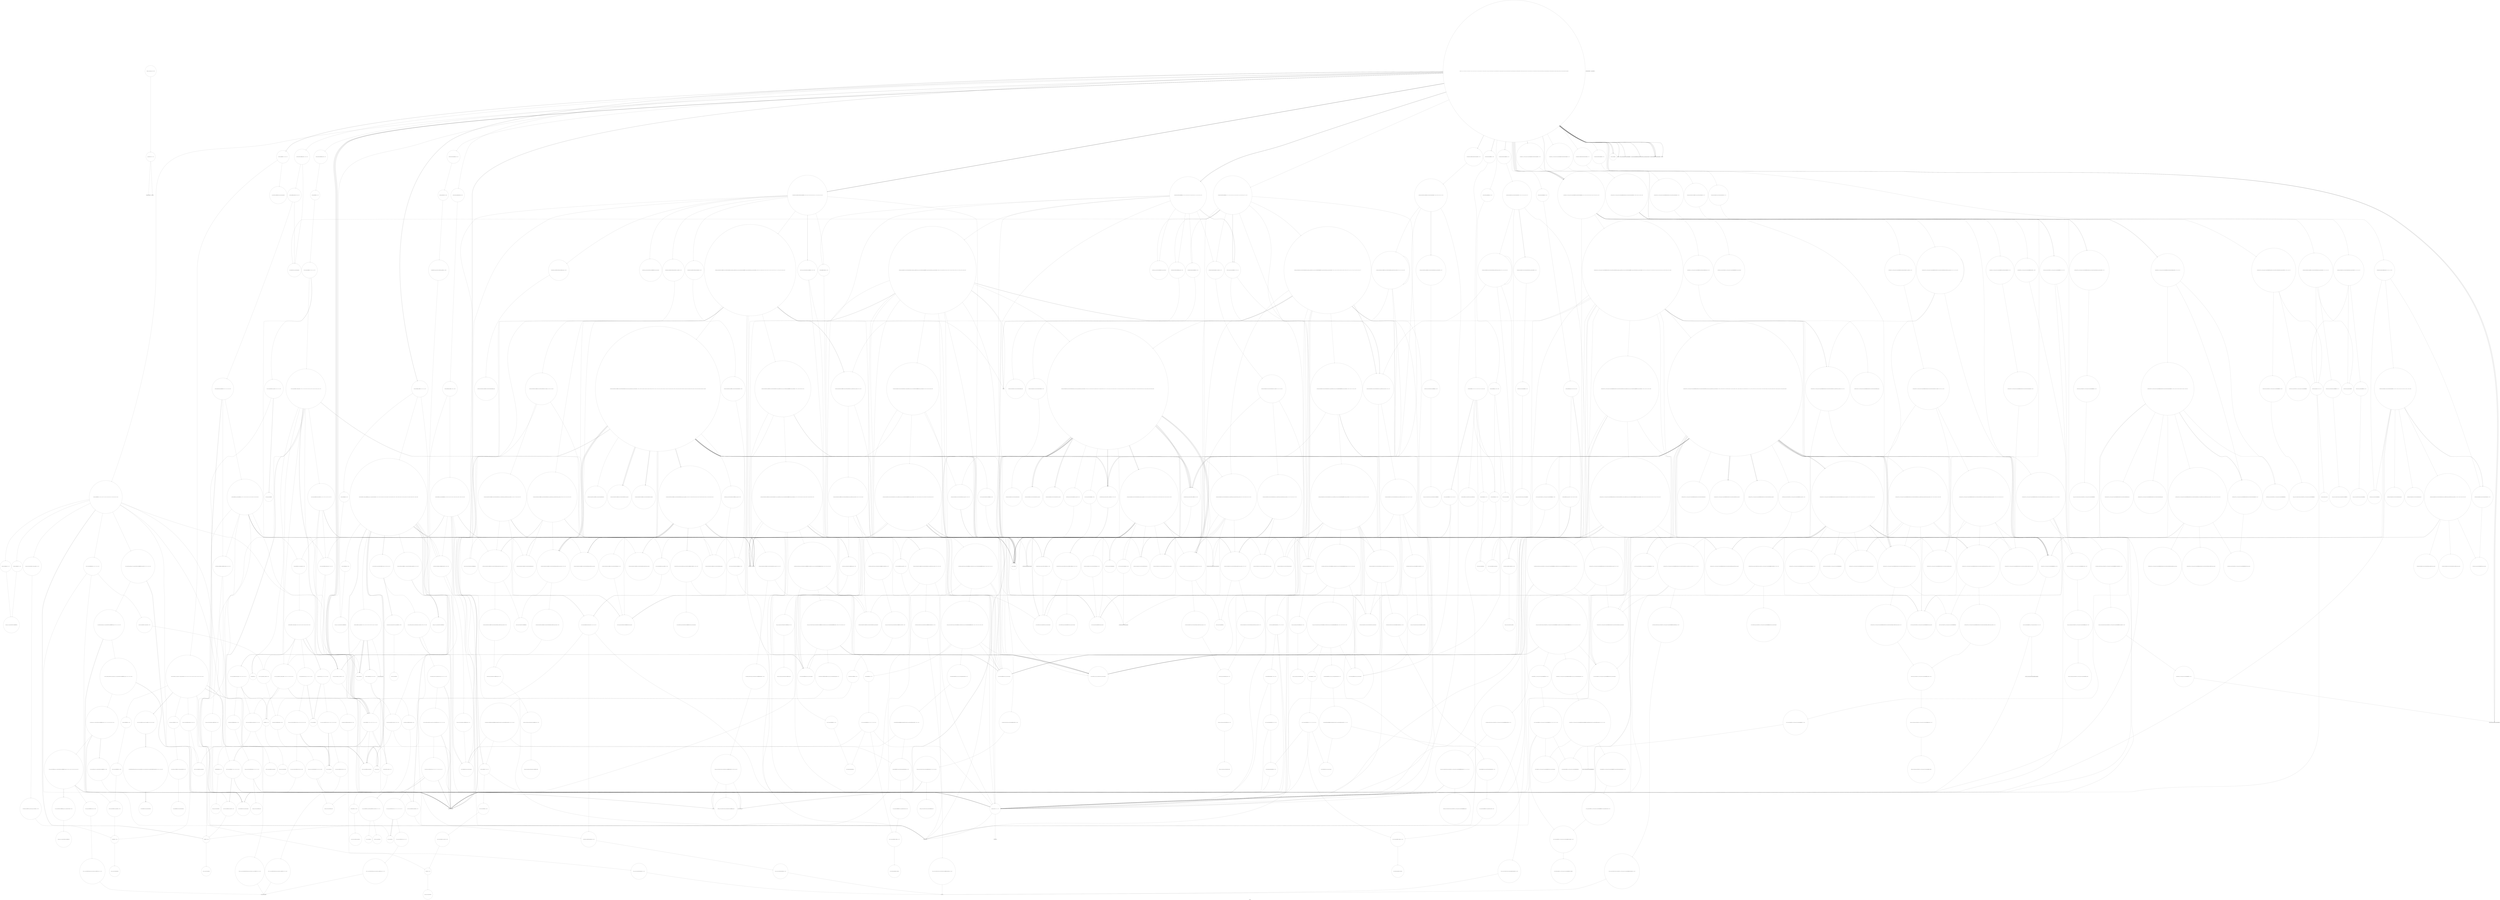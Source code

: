 digraph "Call Graph" {
	label="Call Graph";

	Node0x55dce9764480 [shape=record,shape=circle,label="{__cxx_global_var_init|{<s0>1|<s1>2}}"];
	Node0x55dce9764480:s0 -> Node0x55dce9764500[color=black];
	Node0x55dce9764480:s1 -> Node0x55dcea1c1bd0[color=black];
	Node0x55dcea1cb810 [shape=record,shape=circle,label="{_ZNSt16allocator_traitsISaIiEE37select_on_container_copy_constructionERKS0_|{<s0>1019}}"];
	Node0x55dcea1cb810:s0 -> Node0x55dcea1ceeb0[color=black];
	Node0x55dcea1d0eb0 [shape=record,shape=circle,label="{_ZNSt8_Rb_treeIiSt4pairIKiiESt10_Select1stIS2_ESt4lessIiESaIS2_EE11lower_boundERS1_|{<s0>781|<s1>782|<s2>783}}"];
	Node0x55dcea1d0eb0:s0 -> Node0x55dcea1c53f0[color=black];
	Node0x55dcea1d0eb0:s1 -> Node0x55dcea1d0fb0[color=black];
	Node0x55dcea1d0eb0:s2 -> Node0x55dcea1d0f30[color=black];
	Node0x55dcea1ce530 [shape=record,shape=circle,label="{_ZNSt12_Vector_baseIiSaIiEEC2Ev|{<s0>608}}"];
	Node0x55dcea1ce530:s0 -> Node0x55dcea1ce5b0[color=black];
	Node0x55dcea1c5b70 [shape=record,shape=circle,label="{_ZNSt4pairIKNSt7__cxx1112basic_stringIcSt11char_traitsIcESaIcEEEiEC2IJRS6_EJEEESt21piecewise_construct_tSt5tupleIJDpT_EESB_IJDpT0_EE|{<s0>424}}"];
	Node0x55dcea1c5b70:s0 -> Node0x55dcea1c5e70[color=black];
	Node0x55dcea1c39d0 [shape=record,shape=circle,label="{_ZNSt13_Rb_tree_nodeISt4pairIKiSt6vectorIiSaIiEEEE9_M_valptrEv|{<s0>258}}"];
	Node0x55dcea1c39d0:s0 -> Node0x55dcea1c3b50[color=black];
	Node0x55dcea1c2850 [shape=record,shape=circle,label="{_ZNKSt6vectorIiSaIiEE4sizeEv}"];
	Node0x55dcea1c9c90 [shape=record,shape=circle,label="{_ZNSt10_Head_baseILm0EOiLb0EEC2IiEEOT_|{<s0>876}}"];
	Node0x55dcea1c9c90:s0 -> Node0x55dcea1c9d90[color=black];
	Node0x55dcea1cf330 [shape=record,shape=circle,label="{_ZNSt6vectorIiSaIiEE17_M_realloc_insertIJRKiEEEvN9__gnu_cxx17__normal_iteratorIPiS1_EEDpOT_|{<s0>647|<s1>648|<s2>649|<s3>650|<s4>651|<s5>652|<s6>653|<s7>654|<s8>655|<s9>656|<s10>657|<s11>658|<s12>659|<s13>660|<s14>661|<s15>662|<s16>663|<s17>664|<s18>665|<s19>666|<s20>667|<s21>668|<s22>669}}"];
	Node0x55dcea1cf330:s0 -> Node0x55dcea1cf4b0[color=black];
	Node0x55dcea1cf330:s1 -> Node0x55dcea1cf5b0[color=black];
	Node0x55dcea1cf330:s2 -> Node0x55dcea1cf530[color=black];
	Node0x55dcea1cf330:s3 -> Node0x55dcea1cf630[color=black];
	Node0x55dcea1cf330:s4 -> Node0x55dcea1cdb30[color=black];
	Node0x55dcea1cf330:s5 -> Node0x55dcea1cf2b0[color=black];
	Node0x55dcea1cf330:s6 -> Node0x55dcea1cf730[color=black];
	Node0x55dcea1cf330:s7 -> Node0x55dcea1ce7b0[color=black];
	Node0x55dcea1cf330:s8 -> Node0x55dcea1cf6b0[color=black];
	Node0x55dcea1cf330:s9 -> Node0x55dcea1cf730[color=black];
	Node0x55dcea1cf330:s10 -> Node0x55dcea1ce7b0[color=black];
	Node0x55dcea1cf330:s11 -> Node0x55dcea1cf6b0[color=black];
	Node0x55dcea1cf330:s12 -> Node0x55dcea1c3150[color=black];
	Node0x55dcea1cf330:s13 -> Node0x55dcea1cf7b0[color=black];
	Node0x55dcea1cf330:s14 -> Node0x55dcea1c9590[color=black];
	Node0x55dcea1cf330:s15 -> Node0x55dcea1ce7b0[color=black];
	Node0x55dcea1cf330:s16 -> Node0x55dcea1ce730[color=black];
	Node0x55dcea1cf330:s17 -> Node0x55dcea1ce9b0[color=black];
	Node0x55dcea1cf330:s18 -> Node0x55dcea1c9510[color=black];
	Node0x55dcea1cf330:s19 -> Node0x55dcea1ce7b0[color=black];
	Node0x55dcea1cf330:s20 -> Node0x55dcea1ce730[color=black];
	Node0x55dcea1cf330:s21 -> Node0x55dcea1ce9b0[color=black];
	Node0x55dcea1cf330:s22 -> Node0x55dcea1c30d0[color=black];
	Node0x55dcea1c6970 [shape=record,shape=circle,label="{_ZNSt3mapIiSt6vectorIiSaIiEESt4lessIiESaISt4pairIKiS2_EEE11lower_boundERS6_|{<s0>461}}"];
	Node0x55dcea1c6970:s0 -> Node0x55dcea1c6df0[color=black];
	Node0x55dcea1c8010 [shape=record,shape=circle,label="{_ZN9__gnu_cxx13new_allocatorISt13_Rb_tree_nodeISt4pairIKNSt7__cxx1112basic_stringIcSt11char_traitsIcESaIcEEEiEEED2Ev}"];
	Node0x55dcea1c4670 [shape=record,shape=circle,label="{_ZN9__gnu_cxx13new_allocatorISt13_Rb_tree_nodeISt4pairIKiiEEEC2Ev}"];
	Node0x55dcea1caa90 [shape=record,shape=circle,label="{_ZSt13copy_backwardIPPiS1_ET0_T_S3_S2_|{<s0>940|<s1>941|<s2>942}}"];
	Node0x55dcea1caa90:s0 -> Node0x55dcea1cab90[color=black];
	Node0x55dcea1caa90:s1 -> Node0x55dcea1cab90[color=black];
	Node0x55dcea1caa90:s2 -> Node0x55dcea1cad90[color=black];
	Node0x55dcea1d0130 [shape=record,shape=Mrecord,label="{llvm.memmove.p0i8.p0i8.i64}"];
	Node0x55dcea1c7770 [shape=record,shape=circle,label="{_ZN9__gnu_cxx13new_allocatorISt13_Rb_tree_nodeISt4pairIKiSt6vectorIiSaIiEEEEE8allocateEmPKv|{<s0>559|<s1>560|<s2>561}}"];
	Node0x55dcea1c7770:s0 -> Node0x55dcea1c77f0[color=black];
	Node0x55dcea1c7770:s1 -> Node0x55dcea1c9910[color=black];
	Node0x55dcea1c7770:s2 -> Node0x55dcea1c9990[color=black];
	Node0x55dcea1c8e10 [shape=record,shape=circle,label="{_ZNSt23_Rb_tree_const_iteratorISt4pairIKNSt7__cxx1112basic_stringIcSt11char_traitsIcESaIcEEEiEEC2ERKSt17_Rb_tree_iteratorIS8_E}"];
	Node0x55dcea1c5470 [shape=record,shape=circle,label="{_ZNSt8_Rb_treeIiSt4pairIKiiESt10_Select1stIS2_ESt4lessIiESaIS2_EE13_Rb_tree_implIS6_Lb1EED2Ev|{<s0>222}}"];
	Node0x55dcea1c5470:s0 -> Node0x55dcea1c3350[color=black];
	Node0x55dce9764500 [shape=record,shape=Mrecord,label="{_ZNSt8ios_base4InitC1Ev}"];
	Node0x55dcea1cb890 [shape=record,shape=circle,label="{_ZNSt12_Vector_baseIiSaIiEE17_M_create_storageEm|{<s0>1020}}"];
	Node0x55dcea1cb890:s0 -> Node0x55dcea1cf630[color=black];
	Node0x55dcea1d0f30 [shape=record,shape=circle,label="{_ZNSt8_Rb_treeIiSt4pairIKiiESt10_Select1stIS2_ESt4lessIiESaIS2_EE14_M_lower_boundEPSt13_Rb_tree_nodeIS2_EPSt18_Rb_tree_node_baseRS1_|{<s0>784|<s1>785|<s2>786|<s3>787|<s4>788}}"];
	Node0x55dcea1d0f30:s0 -> Node0x55dcea1d1030[color=black];
	Node0x55dcea1d0f30:s1 -> Node0x55dcea1c6b70[color=black];
	Node0x55dcea1d0f30:s2 -> Node0x55dcea1c5570[color=black];
	Node0x55dcea1d0f30:s3 -> Node0x55dcea1c54f0[color=black];
	Node0x55dcea1d0f30:s4 -> Node0x55dcea1d10b0[color=black];
	Node0x55dcea1ce5b0 [shape=record,shape=circle,label="{_ZNSt12_Vector_baseIiSaIiEE12_Vector_implC2Ev|{<s0>609}}"];
	Node0x55dcea1ce5b0:s0 -> Node0x55dcea1ce630[color=black];
	Node0x55dcea1c5bf0 [shape=record,shape=circle,label="{_ZNSt11_Tuple_implILm0EJRKNSt7__cxx1112basic_stringIcSt11char_traitsIcESaIcEEEEEC2EOS8_|{<s0>425|<s1>426|<s2>427|<s3>428}}"];
	Node0x55dcea1c5bf0:s0 -> Node0x55dcea1c5cf0[color=black];
	Node0x55dcea1c5bf0:s1 -> Node0x55dcea1c5c70[color=black];
	Node0x55dcea1c5bf0:s2 -> Node0x55dcea1c5d70[color=black];
	Node0x55dcea1c5bf0:s3 -> Node0x55dcea1c30d0[color=black];
	Node0x55dcea1c3a50 [shape=record,shape=circle,label="{_ZN9__gnu_cxx13new_allocatorISt13_Rb_tree_nodeISt4pairIKiSt6vectorIiSaIiEEEEE7destroyIS7_EEvPT_|{<s0>259}}"];
	Node0x55dcea1c3a50:s0 -> Node0x55dcea1c3ad0[color=black];
	Node0x55dcea1c28d0 [shape=record,shape=circle,label="{_ZNKSt3mapIiiSt4lessIiESaISt4pairIKiiEEE5countERS3_|{<s0>156|<s1>157|<s2>158}}"];
	Node0x55dcea1c28d0:s0 -> Node0x55dcea1cbe10[color=black];
	Node0x55dcea1c28d0:s1 -> Node0x55dcea1cbf10[color=black];
	Node0x55dcea1c28d0:s2 -> Node0x55dcea1cbe90[color=black];
	Node0x55dcea1c9d10 [shape=record,shape=circle,label="{_ZNSt10_Head_baseILm0EOiLb0EE7_M_headERS1_}"];
	Node0x55dcea1cf3b0 [shape=record,shape=circle,label="{_ZNSt6vectorIiSaIiEE3endEv|{<s0>670}}"];
	Node0x55dcea1cf3b0:s0 -> Node0x55dcea1cfab0[color=black];
	Node0x55dcea1c69f0 [shape=record,shape=circle,label="{_ZNKSt17_Rb_tree_iteratorISt4pairIKiSt6vectorIiSaIiEEEEeqERKS6_}"];
	Node0x55dcea1c8090 [shape=record,shape=circle,label="{_ZNKSt8_Rb_treeINSt7__cxx1112basic_stringIcSt11char_traitsIcESaIcEEESt4pairIKS5_iESt10_Select1stIS8_ESt4lessIS5_ESaIS8_EE4findERS7_|{<s0>292|<s1>293|<s2>294|<s3>295|<s4>296|<s5>297|<s6>298|<s7>299|<s8>300}}"];
	Node0x55dcea1c8090:s0 -> Node0x55dcea1c8290[color=black];
	Node0x55dcea1c8090:s1 -> Node0x55dcea1c8310[color=black];
	Node0x55dcea1c8090:s2 -> Node0x55dcea1c8210[color=black];
	Node0x55dcea1c8090:s3 -> Node0x55dcea1c8190[color=black];
	Node0x55dcea1c8090:s4 -> Node0x55dcea1c8110[color=black];
	Node0x55dcea1c8090:s5 -> Node0x55dcea1c8410[color=black];
	Node0x55dcea1c8090:s6 -> Node0x55dcea1c8390[color=black];
	Node0x55dcea1c8090:s7 -> Node0x55dcea1c8190[color=black];
	Node0x55dcea1c8090:s8 -> Node0x55dcea1c8490[color=black];
	Node0x55dcea1c46f0 [shape=record,shape=circle,label="{_ZNSt5dequeIiSaIiEED2Ev|{<s0>183|<s1>184|<s2>185|<s3>186|<s4>187|<s5>188|<s6>189}}"];
	Node0x55dcea1c46f0:s0 -> Node0x55dcea1c47f0[color=black];
	Node0x55dcea1c46f0:s1 -> Node0x55dcea1c4870[color=black];
	Node0x55dcea1c46f0:s2 -> Node0x55dcea1c48f0[color=black];
	Node0x55dcea1c46f0:s3 -> Node0x55dcea1c4770[color=black];
	Node0x55dcea1c46f0:s4 -> Node0x55dcea1c4970[color=black];
	Node0x55dcea1c46f0:s5 -> Node0x55dcea1c4970[color=black];
	Node0x55dcea1c46f0:s6 -> Node0x55dcea1c30d0[color=black];
	Node0x55dcea1cab10 [shape=record,shape=circle,label="{_ZSt14__copy_move_a2ILb0EPPiS1_ET1_T0_S3_S2_|{<s0>943|<s1>944|<s2>945|<s3>946}}"];
	Node0x55dcea1cab10:s0 -> Node0x55dcea1cac90[color=black];
	Node0x55dcea1cab10:s1 -> Node0x55dcea1cac90[color=black];
	Node0x55dcea1cab10:s2 -> Node0x55dcea1cac90[color=black];
	Node0x55dcea1cab10:s3 -> Node0x55dcea1cac10[color=black];
	Node0x55dcea1d01b0 [shape=record,shape=circle,label="{_ZSt12__miter_baseIPiET_S1_}"];
	Node0x55dcea1c77f0 [shape=record,shape=circle,label="{_ZNK9__gnu_cxx13new_allocatorISt13_Rb_tree_nodeISt4pairIKiSt6vectorIiSaIiEEEEE8max_sizeEv}"];
	Node0x55dcea1c8e90 [shape=record,shape=circle,label="{_ZNSt5tupleIJRKNSt7__cxx1112basic_stringIcSt11char_traitsIcESaIcEEEEEC2IvLb1EEES7_|{<s0>339}}"];
	Node0x55dcea1c8e90:s0 -> Node0x55dcea1c68f0[color=black];
	Node0x55dcea1c54f0 [shape=record,shape=circle,label="{_ZNSt8_Rb_treeIiSt4pairIKiiESt10_Select1stIS2_ESt4lessIiESaIS2_EE8_S_rightEPSt18_Rb_tree_node_base}"];
	Node0x55dcea1c1b50 [shape=record,shape=Mrecord,label="{_ZNSt8ios_base4InitD1Ev}"];
	Node0x55dcea1cb910 [shape=record,shape=circle,label="{_ZSt18uninitialized_copyIN9__gnu_cxx17__normal_iteratorIPKiSt6vectorIiSaIiEEEEPiET0_T_SA_S9_|{<s0>1021|<s1>1022|<s2>1023}}"];
	Node0x55dcea1cb910:s0 -> Node0x55dcea1c8490[color=black];
	Node0x55dcea1cb910:s1 -> Node0x55dcea1c8490[color=black];
	Node0x55dcea1cb910:s2 -> Node0x55dcea1cb990[color=black];
	Node0x55dcea1d0fb0 [shape=record,shape=circle,label="{_ZNSt8_Rb_treeIiSt4pairIKiiESt10_Select1stIS2_ESt4lessIiESaIS2_EE6_M_endEv}"];
	Node0x55dcea1ce630 [shape=record,shape=circle,label="{_ZNSaIiEC2Ev|{<s0>610}}"];
	Node0x55dcea1ce630:s0 -> Node0x55dcea1ce6b0[color=black];
	Node0x55dcea1c5c70 [shape=record,shape=circle,label="{_ZSt7forwardIRKNSt7__cxx1112basic_stringIcSt11char_traitsIcESaIcEEEEOT_RNSt16remove_referenceIS8_E4typeE}"];
	Node0x55dcea1c3ad0 [shape=record,shape=circle,label="{_ZNSt4pairIKiSt6vectorIiSaIiEEED2Ev|{<s0>260}}"];
	Node0x55dcea1c3ad0:s0 -> Node0x55dcea1c22d0[color=black];
	Node0x55dcea1c2950 [shape=record,shape=circle,label="{_ZNSt6vectorIiSaIiEEixEm}"];
	Node0x55dcea1c9d90 [shape=record,shape=circle,label="{_ZSt7forwardIiEOT_RNSt16remove_referenceIS0_E4typeE}"];
	Node0x55dcea1cf430 [shape=record,shape=circle,label="{_ZN9__gnu_cxx13new_allocatorIiE9constructIiJRKiEEEvPT_DpOT0_|{<s0>671}}"];
	Node0x55dcea1cf430:s0 -> Node0x55dcea1cdb30[color=black];
	Node0x55dcea1c6a70 [shape=record,shape=circle,label="{_ZNSt3mapIiSt6vectorIiSaIiEESt4lessIiESaISt4pairIKiS2_EEE3endEv|{<s0>462}}"];
	Node0x55dcea1c6a70:s0 -> Node0x55dcea1c72f0[color=black];
	Node0x55dcea1c8110 [shape=record,shape=circle,label="{_ZNKSt23_Rb_tree_const_iteratorISt4pairIKNSt7__cxx1112basic_stringIcSt11char_traitsIcESaIcEEEiEEeqERKS9_}"];
	Node0x55dcea1c4770 [shape=record,shape=circle,label="{_ZNSt5dequeIiSaIiEE15_M_destroy_dataESt15_Deque_iteratorIiRiPiES5_RKS0_}"];
	Node0x55dcea1cab90 [shape=record,shape=circle,label="{_ZSt12__miter_baseIPPiET_S2_}"];
	Node0x55dcea1d0230 [shape=record,shape=circle,label="{_ZNKSt13move_iteratorIPiE4baseEv}"];
	Node0x55dcea1c7870 [shape=record,shape=circle,label="{_ZNSt16allocator_traitsISaISt13_Rb_tree_nodeISt4pairIKiSt6vectorIiSaIiEEEEEE9constructIS6_JRKSt21piecewise_construct_tSt5tupleIJRS2_EESE_IJEEEEEvRS8_PT_DpOT0_|{<s0>562|<s1>563|<s2>564|<s3>565}}"];
	Node0x55dcea1c7870:s0 -> Node0x55dcea1c9290[color=black];
	Node0x55dcea1c7870:s1 -> Node0x55dcea1c7470[color=black];
	Node0x55dcea1c7870:s2 -> Node0x55dcea1c9390[color=black];
	Node0x55dcea1c7870:s3 -> Node0x55dcea1c78f0[color=black];
	Node0x55dcea1c8f10 [shape=record,shape=circle,label="{_ZNSt8_Rb_treeINSt7__cxx1112basic_stringIcSt11char_traitsIcESaIcEEESt4pairIKS5_iESt10_Select1stIS8_ESt4lessIS5_ESaIS8_EE11lower_boundERS7_|{<s0>340|<s1>341|<s2>342}}"];
	Node0x55dcea1c8f10:s0 -> Node0x55dcea1c3f50[color=black];
	Node0x55dcea1c8f10:s1 -> Node0x55dcea1c9010[color=black];
	Node0x55dcea1c8f10:s2 -> Node0x55dcea1c8f90[color=black];
	Node0x55dcea1c5570 [shape=record,shape=circle,label="{_ZNSt8_Rb_treeIiSt4pairIKiiESt10_Select1stIS2_ESt4lessIiESaIS2_EE7_S_leftEPSt18_Rb_tree_node_base}"];
	Node0x55dcea1c1bd0 [shape=record,shape=Mrecord,label="{__cxa_atexit}"];
	Node0x55dcea1cb990 [shape=record,shape=circle,label="{_ZNSt20__uninitialized_copyILb1EE13__uninit_copyIN9__gnu_cxx17__normal_iteratorIPKiSt6vectorIiSaIiEEEEPiEET0_T_SC_SB_|{<s0>1024|<s1>1025|<s2>1026}}"];
	Node0x55dcea1cb990:s0 -> Node0x55dcea1c8490[color=black];
	Node0x55dcea1cb990:s1 -> Node0x55dcea1c8490[color=black];
	Node0x55dcea1cb990:s2 -> Node0x55dcea1cba10[color=black];
	Node0x55dcea1d1030 [shape=record,shape=circle,label="{_ZNSt8_Rb_treeIiSt4pairIKiiESt10_Select1stIS2_ESt4lessIiESaIS2_EE6_S_keyEPKSt13_Rb_tree_nodeIS2_E|{<s0>789|<s1>790}}"];
	Node0x55dcea1d1030:s0 -> Node0x55dcea1d11b0[color=black];
	Node0x55dcea1d1030:s1 -> Node0x55dcea1d1130[color=black];
	Node0x55dcea1ce6b0 [shape=record,shape=circle,label="{_ZN9__gnu_cxx13new_allocatorIiEC2Ev}"];
	Node0x55dcea1c5cf0 [shape=record,shape=circle,label="{_ZNSt11_Tuple_implILm0EJRKNSt7__cxx1112basic_stringIcSt11char_traitsIcESaIcEEEEE7_M_headERS8_|{<s0>429}}"];
	Node0x55dcea1c5cf0:s0 -> Node0x55dcea1c5df0[color=black];
	Node0x55dcea1c3b50 [shape=record,shape=circle,label="{_ZN9__gnu_cxx16__aligned_membufISt4pairIKiSt6vectorIiSaIiEEEE6_M_ptrEv|{<s0>261}}"];
	Node0x55dcea1c3b50:s0 -> Node0x55dcea1c3bd0[color=black];
	Node0x55dcea1c29d0 [shape=record,shape=circle,label="{_ZNSt5queueIiSt5dequeIiSaIiEEE4pushERKi|{<s0>159}}"];
	Node0x55dcea1c29d0:s0 -> Node0x55dcea1cc290[color=black];
	Node0x55dcea1c9e10 [shape=record,shape=circle,label="{_ZNSt4pairIKiiEC2IJOiEJLm0EEJEJEEERSt5tupleIJDpT_EERS4_IJDpT1_EESt12_Index_tupleIJXspT0_EEESD_IJXspT2_EEE|{<s0>877|<s1>878}}"];
	Node0x55dcea1c9e10:s0 -> Node0x55dcea1c9e90[color=black];
	Node0x55dcea1c9e10:s1 -> Node0x55dcea1c9b90[color=black];
	Node0x55dcea1cf4b0 [shape=record,shape=circle,label="{_ZNKSt6vectorIiSaIiEE12_M_check_lenEmPKc|{<s0>672|<s1>673|<s2>674|<s3>675|<s4>676|<s5>677|<s6>678|<s7>679|<s8>680}}"];
	Node0x55dcea1cf4b0:s0 -> Node0x55dcea1cf830[color=black];
	Node0x55dcea1cf4b0:s1 -> Node0x55dcea1c2850[color=black];
	Node0x55dcea1cf4b0:s2 -> Node0x55dcea1cf8b0[color=black];
	Node0x55dcea1cf4b0:s3 -> Node0x55dcea1c2850[color=black];
	Node0x55dcea1cf4b0:s4 -> Node0x55dcea1c2850[color=black];
	Node0x55dcea1cf4b0:s5 -> Node0x55dcea1cf930[color=black];
	Node0x55dcea1cf4b0:s6 -> Node0x55dcea1c2850[color=black];
	Node0x55dcea1cf4b0:s7 -> Node0x55dcea1cf830[color=black];
	Node0x55dcea1cf4b0:s8 -> Node0x55dcea1cf830[color=black];
	Node0x55dcea1c6af0 [shape=record,shape=circle,label="{_ZNKSt3mapIiSt6vectorIiSaIiEESt4lessIiESaISt4pairIKiS2_EEE8key_compEv|{<s0>463}}"];
	Node0x55dcea1c6af0:s0 -> Node0x55dcea1c7370[color=black];
	Node0x55dcea1c8190 [shape=record,shape=circle,label="{_ZNKSt8_Rb_treeINSt7__cxx1112basic_stringIcSt11char_traitsIcESaIcEEESt4pairIKS5_iESt10_Select1stIS8_ESt4lessIS5_ESaIS8_EE3endEv|{<s0>301}}"];
	Node0x55dcea1c8190:s0 -> Node0x55dcea1c8690[color=black];
	Node0x55dcea1c47f0 [shape=record,shape=circle,label="{_ZNSt5dequeIiSaIiEE5beginEv|{<s0>190}}"];
	Node0x55dcea1c47f0:s0 -> Node0x55dcea1c49f0[color=black];
	Node0x55dcea1cac10 [shape=record,shape=circle,label="{_ZSt13__copy_move_aILb0EPPiS1_ET1_T0_S3_S2_|{<s0>947}}"];
	Node0x55dcea1cac10:s0 -> Node0x55dcea1cad10[color=black];
	Node0x55dcea1d02b0 [shape=record,shape=circle,label="{_ZNSt13move_iteratorIPiEC2ES0_}"];
	Node0x55dcea1c78f0 [shape=record,shape=circle,label="{_ZN9__gnu_cxx13new_allocatorISt13_Rb_tree_nodeISt4pairIKiSt6vectorIiSaIiEEEEE9constructIS7_JRKSt21piecewise_construct_tSt5tupleIJRS3_EESE_IJEEEEEvPT_DpOT0_|{<s0>566|<s1>567|<s2>568|<s3>569|<s4>570}}"];
	Node0x55dcea1c78f0:s0 -> Node0x55dcea1c9290[color=black];
	Node0x55dcea1c78f0:s1 -> Node0x55dcea1c7470[color=black];
	Node0x55dcea1c78f0:s2 -> Node0x55dcea1c7970[color=black];
	Node0x55dcea1c78f0:s3 -> Node0x55dcea1c9390[color=black];
	Node0x55dcea1c78f0:s4 -> Node0x55dcea1c79f0[color=black];
	Node0x55dcea1c8f90 [shape=record,shape=circle,label="{_ZNSt8_Rb_treeINSt7__cxx1112basic_stringIcSt11char_traitsIcESaIcEEESt4pairIKS5_iESt10_Select1stIS8_ESt4lessIS5_ESaIS8_EE14_M_lower_boundEPSt13_Rb_tree_nodeIS8_EPSt18_Rb_tree_node_baseRS7_|{<s0>343|<s1>344|<s2>345|<s3>346|<s4>347}}"];
	Node0x55dcea1c8f90:s0 -> Node0x55dcea1c8510[color=black];
	Node0x55dcea1c8f90:s1 -> Node0x55dcea1c8390[color=black];
	Node0x55dcea1c8f90:s2 -> Node0x55dcea1c40d0[color=black];
	Node0x55dcea1c8f90:s3 -> Node0x55dcea1c4050[color=black];
	Node0x55dcea1c8f90:s4 -> Node0x55dcea1c9090[color=black];
	Node0x55dcea1c55f0 [shape=record,shape=circle,label="{_ZNSt8_Rb_treeIiSt4pairIKiiESt10_Select1stIS2_ESt4lessIiESaIS2_EE12_M_drop_nodeEPSt13_Rb_tree_nodeIS2_E|{<s0>223|<s1>224}}"];
	Node0x55dcea1c55f0:s0 -> Node0x55dcea1c5670[color=black];
	Node0x55dcea1c55f0:s1 -> Node0x55dcea1c56f0[color=black];
	Node0x55dcea1c1c50 [shape=record,shape=circle,label="{main|{<s0>3|<s1>4|<s2>5|<s3>6|<s4>7|<s5>8|<s6>9|<s7>10|<s8>11|<s9>12|<s10>13|<s11>14|<s12>15|<s13>16|<s14>17|<s15>18|<s16>19|<s17>20|<s18>21|<s19>22|<s20>23|<s21>24|<s22>25|<s23>26|<s24>27|<s25>28|<s26>29|<s27>30|<s28>31|<s29>32|<s30>33|<s31>34|<s32>35|<s33>36|<s34>37|<s35>38|<s36>39|<s37>40|<s38>41|<s39>42|<s40>43|<s41>44|<s42>45|<s43>46|<s44>47|<s45>48|<s46>49|<s47>50|<s48>51|<s49>52|<s50>53|<s51>54|<s52>55|<s53>56|<s54>57|<s55>58|<s56>59|<s57>60|<s58>61|<s59>62|<s60>63|<s61>64|<s62>65|<s63>66|<s64>truncated...}}"];
	Node0x55dcea1c1c50:s0 -> Node0x55dcea1c1cd0[color=black];
	Node0x55dcea1c1c50:s1 -> Node0x55dcea1c1cd0[color=black];
	Node0x55dcea1c1c50:s2 -> Node0x55dcea1c1d50[color=black];
	Node0x55dcea1c1c50:s3 -> Node0x55dcea1c1dd0[color=black];
	Node0x55dcea1c1c50:s4 -> Node0x55dcea1c1e50[color=black];
	Node0x55dcea1c1c50:s5 -> Node0x55dcea1c1ed0[color=black];
	Node0x55dcea1c1c50:s6 -> Node0x55dcea1c1ed0[color=black];
	Node0x55dcea1c1c50:s7 -> Node0x55dcea1c1f50[color=black];
	Node0x55dcea1c1c50:s8 -> Node0x55dcea1c1f50[color=black];
	Node0x55dcea1c1c50:s9 -> Node0x55dcea1c2050[color=black];
	Node0x55dcea1c1c50:s10 -> Node0x55dcea1c20d0[color=black];
	Node0x55dcea1c1c50:s11 -> Node0x55dcea1c2150[color=black];
	Node0x55dcea1c1c50:s12 -> Node0x55dcea1c20d0[color=black];
	Node0x55dcea1c1c50:s13 -> Node0x55dcea1c21d0[color=black];
	Node0x55dcea1c1c50:s14 -> Node0x55dcea1c2250[color=black];
	Node0x55dcea1c1c50:s15 -> Node0x55dcea1c22d0[color=black];
	Node0x55dcea1c1c50:s16 -> Node0x55dcea1c22d0[color=black];
	Node0x55dcea1c1c50:s17 -> Node0x55dcea1c2050[color=black];
	Node0x55dcea1c1c50:s18 -> Node0x55dcea1c20d0[color=black];
	Node0x55dcea1c1c50:s19 -> Node0x55dcea1c2150[color=black];
	Node0x55dcea1c1c50:s20 -> Node0x55dcea1c20d0[color=black];
	Node0x55dcea1c1c50:s21 -> Node0x55dcea1c21d0[color=black];
	Node0x55dcea1c1c50:s22 -> Node0x55dcea1c2250[color=black];
	Node0x55dcea1c1c50:s23 -> Node0x55dcea1c22d0[color=black];
	Node0x55dcea1c1c50:s24 -> Node0x55dcea1c22d0[color=black];
	Node0x55dcea1c1c50:s25 -> Node0x55dcea1c20d0[color=black];
	Node0x55dcea1c1c50:s26 -> Node0x55dcea1c21d0[color=black];
	Node0x55dcea1c1c50:s27 -> Node0x55dcea1c20d0[color=black];
	Node0x55dcea1c1c50:s28 -> Node0x55dcea1c2350[color=black];
	Node0x55dcea1c1c50:s29 -> Node0x55dcea1c20d0[color=black];
	Node0x55dcea1c1c50:s30 -> Node0x55dcea1c21d0[color=black];
	Node0x55dcea1c1c50:s31 -> Node0x55dcea1c20d0[color=black];
	Node0x55dcea1c1c50:s32 -> Node0x55dcea1c2350[color=black];
	Node0x55dcea1c1c50:s33 -> Node0x55dcea1c23d0[color=black];
	Node0x55dcea1c1c50:s34 -> Node0x55dcea1c23d0[color=black];
	Node0x55dcea1c1c50:s35 -> Node0x55dcea1c23d0[color=black];
	Node0x55dcea1c1c50:s36 -> Node0x55dcea1c23d0[color=black];
	Node0x55dcea1c1c50:s37 -> Node0x55dcea1c2450[color=black];
	Node0x55dcea1c1c50:s38 -> Node0x55dcea1c24d0[color=black];
	Node0x55dcea1c1c50:s39 -> Node0x55dcea1c2550[color=black];
	Node0x55dcea1c1c50:s40 -> Node0x55dcea1c25d0[color=black];
	Node0x55dcea1c1c50:s41 -> Node0x55dcea1c2650[color=black];
	Node0x55dcea1c1c50:s42 -> Node0x55dcea1c26d0[color=black];
	Node0x55dcea1c1c50:s43 -> Node0x55dcea1c2750[color=black];
	Node0x55dcea1c1c50:s44 -> Node0x55dcea1c21d0[color=black];
	Node0x55dcea1c1c50:s45 -> Node0x55dcea1c27d0[color=black];
	Node0x55dcea1c1c50:s46 -> Node0x55dcea1c2850[color=black];
	Node0x55dcea1c1c50:s47 -> Node0x55dcea1c2950[color=black];
	Node0x55dcea1c1c50:s48 -> Node0x55dcea1c28d0[color=black];
	Node0x55dcea1c1c50:s49 -> Node0x55dcea1c2950[color=black];
	Node0x55dcea1c1c50:s50 -> Node0x55dcea1c2750[color=black];
	Node0x55dcea1c1c50:s51 -> Node0x55dcea1c2950[color=black];
	Node0x55dcea1c1c50:s52 -> Node0x55dcea1c29d0[color=black];
	Node0x55dcea1c1c50:s53 -> Node0x55dcea1c22d0[color=black];
	Node0x55dcea1c1c50:s54 -> Node0x55dcea1c2950[color=black];
	Node0x55dcea1c1c50:s55 -> Node0x55dcea1c2750[color=black];
	Node0x55dcea1c1c50:s56 -> Node0x55dcea1c22d0[color=black];
	Node0x55dcea1c1c50:s57 -> Node0x55dcea1c2a50[color=black];
	Node0x55dcea1c1c50:s58 -> Node0x55dcea1c2ad0[color=black];
	Node0x55dcea1c1c50:s59 -> Node0x55dcea1c2a50[color=black];
	Node0x55dcea1c1c50:s60 -> Node0x55dcea1c2a50[color=black];
	Node0x55dcea1c1c50:s61 -> Node0x55dcea1c2a50[color=black];
	Node0x55dcea1c1c50:s62 -> Node0x55dcea1c2ad0[color=black];
	Node0x55dcea1c1c50:s63 -> Node0x55dcea1c2a50[color=black];
	Node0x55dcea1c1c50:s64 -> Node0x55dcea1c2a50[color=black];
	Node0x55dcea1c1c50:s64 -> Node0x55dcea1c2b50[color=black];
	Node0x55dcea1c1c50:s64 -> Node0x55dcea1c2bd0[color=black];
	Node0x55dcea1c1c50:s64 -> Node0x55dcea1c2c50[color=black];
	Node0x55dcea1c1c50:s64 -> Node0x55dcea1c2cd0[color=black];
	Node0x55dcea1c1c50:s64 -> Node0x55dcea1c2b50[color=black];
	Node0x55dcea1c1c50:s64 -> Node0x55dcea1c2bd0[color=black];
	Node0x55dcea1c1c50:s64 -> Node0x55dcea1c2c50[color=black];
	Node0x55dcea1c1c50:s64 -> Node0x55dcea1c2cd0[color=black];
	Node0x55dcea1cba10 [shape=record,shape=circle,label="{_ZSt4copyIN9__gnu_cxx17__normal_iteratorIPKiSt6vectorIiSaIiEEEEPiET0_T_SA_S9_|{<s0>1027|<s1>1028|<s2>1029|<s3>1030|<s4>1031}}"];
	Node0x55dcea1cba10:s0 -> Node0x55dcea1c8490[color=black];
	Node0x55dcea1cba10:s1 -> Node0x55dcea1cbb10[color=black];
	Node0x55dcea1cba10:s2 -> Node0x55dcea1c8490[color=black];
	Node0x55dcea1cba10:s3 -> Node0x55dcea1cbb10[color=black];
	Node0x55dcea1cba10:s4 -> Node0x55dcea1cba90[color=black];
	Node0x55dcea1d10b0 [shape=record,shape=circle,label="{_ZNSt17_Rb_tree_iteratorISt4pairIKiiEEC2EPSt18_Rb_tree_node_base}"];
	Node0x55dcea1ce730 [shape=record,shape=circle,label="{_ZSt8_DestroyIPiiEvT_S1_RSaIT0_E|{<s0>611}}"];
	Node0x55dcea1ce730:s0 -> Node0x55dcea1ce8b0[color=black];
	Node0x55dcea1c5d70 [shape=record,shape=circle,label="{_ZNSt10_Head_baseILm0ERKNSt7__cxx1112basic_stringIcSt11char_traitsIcESaIcEEELb0EEC2ES7_}"];
	Node0x55dcea1c3bd0 [shape=record,shape=circle,label="{_ZN9__gnu_cxx16__aligned_membufISt4pairIKiSt6vectorIiSaIiEEEE7_M_addrEv}"];
	Node0x55dcea1c2a50 [shape=record,shape=Mrecord,label="{_ZStlsISt11char_traitsIcEERSt13basic_ostreamIcT_ES5_PKc}"];
	Node0x55dcea1c9e90 [shape=record,shape=circle,label="{_ZSt3getILm0EJOiEERNSt13tuple_elementIXT_ESt5tupleIJDpT0_EEE4typeERS5_|{<s0>879}}"];
	Node0x55dcea1c9e90:s0 -> Node0x55dcea1c9f10[color=black];
	Node0x55dcea1cf530 [shape=record,shape=circle,label="{_ZN9__gnu_cxxmiIPiSt6vectorIiSaIiEEEENS_17__normal_iteratorIT_T0_E15difference_typeERKS8_SB_|{<s0>681|<s1>682}}"];
	Node0x55dcea1cf530:s0 -> Node0x55dcea1cf730[color=black];
	Node0x55dcea1cf530:s1 -> Node0x55dcea1cf730[color=black];
	Node0x55dcea1c6b70 [shape=record,shape=circle,label="{_ZNKSt4lessIiEclERKiS2_}"];
	Node0x55dcea1c8210 [shape=record,shape=circle,label="{_ZNKSt8_Rb_treeINSt7__cxx1112basic_stringIcSt11char_traitsIcESaIcEEESt4pairIKS5_iESt10_Select1stIS8_ESt4lessIS5_ESaIS8_EE14_M_lower_boundEPKSt13_Rb_tree_nodeIS8_EPKSt18_Rb_tree_node_baseRS7_|{<s0>302|<s1>303|<s2>304|<s3>305|<s4>306}}"];
	Node0x55dcea1c8210:s0 -> Node0x55dcea1c8510[color=black];
	Node0x55dcea1c8210:s1 -> Node0x55dcea1c8390[color=black];
	Node0x55dcea1c8210:s2 -> Node0x55dcea1c8590[color=black];
	Node0x55dcea1c8210:s3 -> Node0x55dcea1c8610[color=black];
	Node0x55dcea1c8210:s4 -> Node0x55dcea1c8690[color=black];
	Node0x55dcea1c4870 [shape=record,shape=circle,label="{_ZNSt5dequeIiSaIiEE3endEv|{<s0>191}}"];
	Node0x55dcea1c4870:s0 -> Node0x55dcea1c49f0[color=black];
	Node0x55dcea1cac90 [shape=record,shape=circle,label="{_ZSt12__niter_baseIPPiET_S2_}"];
	Node0x55dcea1d0330 [shape=record,shape=circle,label="{_ZN9__gnu_cxx13new_allocatorIiE7destroyIiEEvPT_}"];
	Node0x55dcea1c7970 [shape=record,shape=circle,label="{_ZNSt5tupleIJRKiEEC2EOS2_|{<s0>571}}"];
	Node0x55dcea1c7970:s0 -> Node0x55dcea1cdab0[color=black];
	Node0x55dcea1c9010 [shape=record,shape=circle,label="{_ZNSt8_Rb_treeINSt7__cxx1112basic_stringIcSt11char_traitsIcESaIcEEESt4pairIKS5_iESt10_Select1stIS8_ESt4lessIS5_ESaIS8_EE6_M_endEv}"];
	Node0x55dcea1c5670 [shape=record,shape=circle,label="{_ZNSt8_Rb_treeIiSt4pairIKiiESt10_Select1stIS2_ESt4lessIiESaIS2_EE15_M_destroy_nodeEPSt13_Rb_tree_nodeIS2_E|{<s0>225|<s1>226|<s2>227|<s3>228}}"];
	Node0x55dcea1c5670:s0 -> Node0x55dcea1c57f0[color=black];
	Node0x55dcea1c5670:s1 -> Node0x55dcea1c5870[color=black];
	Node0x55dcea1c5670:s2 -> Node0x55dcea1c5770[color=black];
	Node0x55dcea1c5670:s3 -> Node0x55dcea1c30d0[color=black];
	Node0x55dcea1c1cd0 [shape=record,shape=Mrecord,label="{_ZNSirsERi}"];
	Node0x55dcea1cba90 [shape=record,shape=circle,label="{_ZSt14__copy_move_a2ILb0EN9__gnu_cxx17__normal_iteratorIPKiSt6vectorIiSaIiEEEEPiET1_T0_SA_S9_|{<s0>1032|<s1>1033|<s2>1034|<s3>1035|<s4>1036|<s5>1037}}"];
	Node0x55dcea1cba90:s0 -> Node0x55dcea1c8490[color=black];
	Node0x55dcea1cba90:s1 -> Node0x55dcea1cbc10[color=black];
	Node0x55dcea1cba90:s2 -> Node0x55dcea1c8490[color=black];
	Node0x55dcea1cba90:s3 -> Node0x55dcea1cbc10[color=black];
	Node0x55dcea1cba90:s4 -> Node0x55dcea1d0030[color=black];
	Node0x55dcea1cba90:s5 -> Node0x55dcea1cbb90[color=black];
	Node0x55dcea1d1130 [shape=record,shape=circle,label="{_ZNKSt10_Select1stISt4pairIKiiEEclERKS2_}"];
	Node0x55dcea1ce7b0 [shape=record,shape=circle,label="{_ZNSt12_Vector_baseIiSaIiEE19_M_get_Tp_allocatorEv}"];
	Node0x55dcea1c5df0 [shape=record,shape=circle,label="{_ZNSt10_Head_baseILm0ERKNSt7__cxx1112basic_stringIcSt11char_traitsIcESaIcEEELb0EE7_M_headERS8_}"];
	Node0x55dcea1c3c50 [shape=record,shape=circle,label="{_ZNSt16allocator_traitsISaISt13_Rb_tree_nodeISt4pairIKiSt6vectorIiSaIiEEEEEE10deallocateERS8_PS7_m|{<s0>262}}"];
	Node0x55dcea1c3c50:s0 -> Node0x55dcea1c3cd0[color=black];
	Node0x55dcea1c2ad0 [shape=record,shape=Mrecord,label="{_ZNSolsEi}"];
	Node0x55dcea1c9f10 [shape=record,shape=circle,label="{_ZSt12__get_helperILm0EOiJEERT0_RSt11_Tuple_implIXT_EJS1_DpT1_EE|{<s0>880}}"];
	Node0x55dcea1c9f10:s0 -> Node0x55dcea1c9c10[color=black];
	Node0x55dcea1cf5b0 [shape=record,shape=circle,label="{_ZNSt6vectorIiSaIiEE5beginEv|{<s0>683}}"];
	Node0x55dcea1cf5b0:s0 -> Node0x55dcea1cfab0[color=black];
	Node0x55dcea1c6bf0 [shape=record,shape=circle,label="{_ZNKSt17_Rb_tree_iteratorISt4pairIKiSt6vectorIiSaIiEEEEdeEv|{<s0>464|<s1>465}}"];
	Node0x55dcea1c6bf0:s0 -> Node0x55dcea1c39d0[color=black];
	Node0x55dcea1c6bf0:s1 -> Node0x55dcea1c30d0[color=black];
	Node0x55dcea1c8290 [shape=record,shape=circle,label="{_ZNKSt8_Rb_treeINSt7__cxx1112basic_stringIcSt11char_traitsIcESaIcEEESt4pairIKS5_iESt10_Select1stIS8_ESt4lessIS5_ESaIS8_EE8_M_beginEv}"];
	Node0x55dcea1c48f0 [shape=record,shape=circle,label="{_ZNSt11_Deque_baseIiSaIiEE19_M_get_Tp_allocatorEv}"];
	Node0x55dcea1cad10 [shape=record,shape=circle,label="{_ZNSt11__copy_moveILb0ELb1ESt26random_access_iterator_tagE8__copy_mIPiEEPT_PKS4_S7_S5_|{<s0>948}}"];
	Node0x55dcea1cad10:s0 -> Node0x55dcea1d0130[color=black];
	Node0x55dcea1d03b0 [shape=record,shape=circle,label="{_ZNSt5dequeIiSaIiEEC2Ev|{<s0>719}}"];
	Node0x55dcea1d03b0:s0 -> Node0x55dcea1d0430[color=black];
	Node0x55dcea1c79f0 [shape=record,shape=circle,label="{_ZNSt4pairIKiSt6vectorIiSaIiEEEC2IJRS0_EJEEESt21piecewise_construct_tSt5tupleIJDpT_EES8_IJDpT0_EE|{<s0>572}}"];
	Node0x55dcea1c79f0:s0 -> Node0x55dcea1cdd30[color=black];
	Node0x55dcea1c9090 [shape=record,shape=circle,label="{_ZNSt17_Rb_tree_iteratorISt4pairIKNSt7__cxx1112basic_stringIcSt11char_traitsIcESaIcEEEiEEC2EPSt18_Rb_tree_node_base}"];
	Node0x55dcea1c56f0 [shape=record,shape=circle,label="{_ZNSt8_Rb_treeIiSt4pairIKiiESt10_Select1stIS2_ESt4lessIiESaIS2_EE11_M_put_nodeEPSt13_Rb_tree_nodeIS2_E|{<s0>229|<s1>230|<s2>231}}"];
	Node0x55dcea1c56f0:s0 -> Node0x55dcea1c57f0[color=black];
	Node0x55dcea1c56f0:s1 -> Node0x55dcea1c3250[color=black];
	Node0x55dcea1c56f0:s2 -> Node0x55dcea1c30d0[color=black];
	Node0x55dcea1c1d50 [shape=record,shape=circle,label="{_ZNSt3mapINSt7__cxx1112basic_stringIcSt11char_traitsIcESaIcEEEiSt4lessIS5_ESaISt4pairIKS5_iEEEC2Ev|{<s0>76}}"];
	Node0x55dcea1c1d50:s0 -> Node0x55dcea1c2d50[color=black];
	Node0x55dcea1cbb10 [shape=record,shape=circle,label="{_ZSt12__miter_baseIN9__gnu_cxx17__normal_iteratorIPKiSt6vectorIiSaIiEEEEET_S8_|{<s0>1038}}"];
	Node0x55dcea1cbb10:s0 -> Node0x55dcea1c8490[color=black];
	Node0x55dcea1d11b0 [shape=record,shape=circle,label="{_ZNSt8_Rb_treeIiSt4pairIKiiESt10_Select1stIS2_ESt4lessIiESaIS2_EE8_S_valueEPKSt13_Rb_tree_nodeIS2_E|{<s0>791}}"];
	Node0x55dcea1d11b0:s0 -> Node0x55dcea1d1230[color=black];
	Node0x55dcea1ce830 [shape=record,shape=circle,label="{_ZNSt12_Vector_baseIiSaIiEED2Ev|{<s0>612|<s1>613|<s2>614|<s3>615}}"];
	Node0x55dcea1ce830:s0 -> Node0x55dcea1ce9b0[color=black];
	Node0x55dcea1ce830:s1 -> Node0x55dcea1cea30[color=black];
	Node0x55dcea1ce830:s2 -> Node0x55dcea1cea30[color=black];
	Node0x55dcea1ce830:s3 -> Node0x55dcea1c30d0[color=black];
	Node0x55dcea1c5e70 [shape=record,shape=circle,label="{_ZNSt4pairIKNSt7__cxx1112basic_stringIcSt11char_traitsIcESaIcEEEiEC2IJRS6_EJLm0EEJEJEEERSt5tupleIJDpT_EERSA_IJDpT1_EESt12_Index_tupleIJXspT0_EEESJ_IJXspT2_EEE|{<s0>430|<s1>431|<s2>432}}"];
	Node0x55dcea1c5e70:s0 -> Node0x55dcea1c5ef0[color=black];
	Node0x55dcea1c5e70:s1 -> Node0x55dcea1c5c70[color=black];
	Node0x55dcea1c5e70:s2 -> Node0x55dcea1c5f70[color=black];
	Node0x55dcea1c3cd0 [shape=record,shape=circle,label="{_ZN9__gnu_cxx13new_allocatorISt13_Rb_tree_nodeISt4pairIKiSt6vectorIiSaIiEEEEE10deallocateEPS8_m|{<s0>263}}"];
	Node0x55dcea1c3cd0:s0 -> Node0x55dcea1c4df0[color=black];
	Node0x55dcea1c2b50 [shape=record,shape=circle,label="{_ZNSt5queueIiSt5dequeIiSaIiEEED2Ev|{<s0>160}}"];
	Node0x55dcea1c2b50:s0 -> Node0x55dcea1c46f0[color=black];
	Node0x55dcea1c9f90 [shape=record,shape=circle,label="{_ZNKSt23_Rb_tree_const_iteratorISt4pairIKiiEE13_M_const_castEv|{<s0>881}}"];
	Node0x55dcea1c9f90:s0 -> Node0x55dcea1d10b0[color=black];
	Node0x55dcea1cf630 [shape=record,shape=circle,label="{_ZNSt12_Vector_baseIiSaIiEE11_M_allocateEm|{<s0>684}}"];
	Node0x55dcea1cf630:s0 -> Node0x55dcea1cfb30[color=black];
	Node0x55dcea1c6c70 [shape=record,shape=circle,label="{_ZNSt8_Rb_treeIiSt4pairIKiSt6vectorIiSaIiEEESt10_Select1stIS5_ESt4lessIiESaIS5_EE22_M_emplace_hint_uniqueIJRKSt21piecewise_construct_tSt5tupleIJRS1_EESG_IJEEEEESt17_Rb_tree_iteratorIS5_ESt23_Rb_tree_const_iteratorIS5_EDpOT_|{<s0>466|<s1>467|<s2>468|<s3>469|<s4>470|<s5>471|<s6>472|<s7>473|<s8>474|<s9>475|<s10>476|<s11>477|<s12>478|<s13>479|<s14>480|<s15>481}}"];
	Node0x55dcea1c6c70:s0 -> Node0x55dcea1c9290[color=black];
	Node0x55dcea1c6c70:s1 -> Node0x55dcea1c7470[color=black];
	Node0x55dcea1c6c70:s2 -> Node0x55dcea1c9390[color=black];
	Node0x55dcea1c6c70:s3 -> Node0x55dcea1c73f0[color=black];
	Node0x55dcea1c6c70:s4 -> Node0x55dcea1c8490[color=black];
	Node0x55dcea1c6c70:s5 -> Node0x55dcea1c6f70[color=black];
	Node0x55dcea1c6c70:s6 -> Node0x55dcea1c74f0[color=black];
	Node0x55dcea1c6c70:s7 -> Node0x55dcea1c7570[color=black];
	Node0x55dcea1c6c70:s8 -> Node0x55dcea1c3150[color=black];
	Node0x55dcea1c6c70:s9 -> Node0x55dcea1c3750[color=black];
	Node0x55dcea1c6c70:s10 -> Node0x55dcea1c9510[color=black];
	Node0x55dcea1c6c70:s11 -> Node0x55dcea1c3750[color=black];
	Node0x55dcea1c6c70:s12 -> Node0x55dcea1c6ff0[color=black];
	Node0x55dcea1c6c70:s13 -> Node0x55dcea1c9590[color=black];
	Node0x55dcea1c6c70:s14 -> Node0x55dcea1c9610[color=black];
	Node0x55dcea1c6c70:s15 -> Node0x55dcea1c30d0[color=black];
	Node0x55dcea1c8310 [shape=record,shape=circle,label="{_ZNKSt8_Rb_treeINSt7__cxx1112basic_stringIcSt11char_traitsIcESaIcEEESt4pairIKS5_iESt10_Select1stIS8_ESt4lessIS5_ESaIS8_EE6_M_endEv}"];
	Node0x55dcea1c4970 [shape=record,shape=circle,label="{_ZNSt11_Deque_baseIiSaIiEED2Ev|{<s0>192|<s1>193|<s2>194}}"];
	Node0x55dcea1c4970:s0 -> Node0x55dcea1c4a70[color=black];
	Node0x55dcea1c4970:s1 -> Node0x55dcea1c4af0[color=black];
	Node0x55dcea1c4970:s2 -> Node0x55dcea1c4b70[color=black];
	Node0x55dcea1cad90 [shape=record,shape=circle,label="{_ZSt23__copy_move_backward_a2ILb0EPPiS1_ET1_T0_S3_S2_|{<s0>949|<s1>950|<s2>951|<s3>952}}"];
	Node0x55dcea1cad90:s0 -> Node0x55dcea1cac90[color=black];
	Node0x55dcea1cad90:s1 -> Node0x55dcea1cac90[color=black];
	Node0x55dcea1cad90:s2 -> Node0x55dcea1cac90[color=black];
	Node0x55dcea1cad90:s3 -> Node0x55dcea1cae10[color=black];
	Node0x55dcea1d0430 [shape=record,shape=circle,label="{_ZNSt11_Deque_baseIiSaIiEEC2Ev|{<s0>720|<s1>721|<s2>722}}"];
	Node0x55dcea1d0430:s0 -> Node0x55dcea1d04b0[color=black];
	Node0x55dcea1d0430:s1 -> Node0x55dcea1d0530[color=black];
	Node0x55dcea1d0430:s2 -> Node0x55dcea1c4b70[color=black];
	Node0x55dcea1cdab0 [shape=record,shape=circle,label="{_ZNSt11_Tuple_implILm0EJRKiEEC2EOS2_|{<s0>573|<s1>574|<s2>575|<s3>576}}"];
	Node0x55dcea1cdab0:s0 -> Node0x55dcea1cdbb0[color=black];
	Node0x55dcea1cdab0:s1 -> Node0x55dcea1cdb30[color=black];
	Node0x55dcea1cdab0:s2 -> Node0x55dcea1cdc30[color=black];
	Node0x55dcea1cdab0:s3 -> Node0x55dcea1c30d0[color=black];
	Node0x55dcea1c9110 [shape=record,shape=circle,label="{_ZNSt8_Rb_treeINSt7__cxx1112basic_stringIcSt11char_traitsIcESaIcEEESt4pairIKS5_iESt10_Select1stIS8_ESt4lessIS5_ESaIS8_EE3endEv|{<s0>348}}"];
	Node0x55dcea1c9110:s0 -> Node0x55dcea1c9090[color=black];
	Node0x55dcea1c5770 [shape=record,shape=circle,label="{_ZNSt16allocator_traitsISaISt13_Rb_tree_nodeISt4pairIKiiEEEE7destroyIS3_EEvRS5_PT_|{<s0>232}}"];
	Node0x55dcea1c5770:s0 -> Node0x55dcea1c58f0[color=black];
	Node0x55dcea1c1dd0 [shape=record,shape=circle,label="{_ZNSt3mapIiSt6vectorIiSaIiEESt4lessIiESaISt4pairIKiS2_EEEC2Ev|{<s0>77}}"];
	Node0x55dcea1c1dd0:s0 -> Node0x55dcea1c4270[color=black];
	Node0x55dcea1cbb90 [shape=record,shape=circle,label="{_ZSt13__copy_move_aILb0EPKiPiET1_T0_S4_S3_|{<s0>1039}}"];
	Node0x55dcea1cbb90:s0 -> Node0x55dcea1cbc90[color=black];
	Node0x55dcea1d1230 [shape=record,shape=circle,label="{_ZNKSt13_Rb_tree_nodeISt4pairIKiiEE9_M_valptrEv|{<s0>792}}"];
	Node0x55dcea1d1230:s0 -> Node0x55dcea1d12b0[color=black];
	Node0x55dcea1ce8b0 [shape=record,shape=circle,label="{_ZSt8_DestroyIPiEvT_S1_|{<s0>616}}"];
	Node0x55dcea1ce8b0:s0 -> Node0x55dcea1ce930[color=black];
	Node0x55dcea1c5ef0 [shape=record,shape=circle,label="{_ZSt3getILm0EJRKNSt7__cxx1112basic_stringIcSt11char_traitsIcESaIcEEEEERNSt13tuple_elementIXT_ESt5tupleIJDpT0_EEE4typeERSC_|{<s0>433}}"];
	Node0x55dcea1c5ef0:s0 -> Node0x55dcea1c5ff0[color=black];
	Node0x55dcea1c3d50 [shape=record,shape=circle,label="{_ZNSaISt13_Rb_tree_nodeISt4pairIKiSt6vectorIiSaIiEEEEED2Ev|{<s0>264}}"];
	Node0x55dcea1c3d50:s0 -> Node0x55dcea1c3dd0[color=black];
	Node0x55dcea1c2bd0 [shape=record,shape=circle,label="{_ZNSt3mapIiiSt4lessIiESaISt4pairIKiiEEED2Ev|{<s0>161}}"];
	Node0x55dcea1c2bd0:s0 -> Node0x55dcea1c52f0[color=black];
	Node0x55dcea1ca010 [shape=record,shape=circle,label="{_ZNKSt8_Rb_treeIiSt4pairIKiiESt10_Select1stIS2_ESt4lessIiESaIS2_EE4sizeEv}"];
	Node0x55dcea1cf6b0 [shape=record,shape=circle,label="{_ZSt34__uninitialized_move_if_noexcept_aIPiS0_SaIiEET0_T_S3_S2_RT1_|{<s0>685|<s1>686|<s2>687}}"];
	Node0x55dcea1cf6b0:s0 -> Node0x55dcea1cfcb0[color=black];
	Node0x55dcea1cf6b0:s1 -> Node0x55dcea1cfcb0[color=black];
	Node0x55dcea1cf6b0:s2 -> Node0x55dcea1cfc30[color=black];
	Node0x55dcea1c6cf0 [shape=record,shape=circle,label="{_ZNSt23_Rb_tree_const_iteratorISt4pairIKiSt6vectorIiSaIiEEEEC2ERKSt17_Rb_tree_iteratorIS5_E}"];
	Node0x55dcea1c8390 [shape=record,shape=circle,label="{_ZNKSt4lessINSt7__cxx1112basic_stringIcSt11char_traitsIcESaIcEEEEclERKS5_S8_|{<s0>307}}"];
	Node0x55dcea1c8390:s0 -> Node0x55dcea1c8990[color=black];
	Node0x55dcea1c49f0 [shape=record,shape=circle,label="{_ZNSt15_Deque_iteratorIiRiPiEC2ERKS2_}"];
	Node0x55dcea1cae10 [shape=record,shape=circle,label="{_ZSt22__copy_move_backward_aILb0EPPiS1_ET1_T0_S3_S2_|{<s0>953}}"];
	Node0x55dcea1cae10:s0 -> Node0x55dcea1cae90[color=black];
	Node0x55dcea1d04b0 [shape=record,shape=circle,label="{_ZNSt11_Deque_baseIiSaIiEE11_Deque_implC2Ev|{<s0>723|<s1>724|<s2>725}}"];
	Node0x55dcea1d04b0:s0 -> Node0x55dcea1ce630[color=black];
	Node0x55dcea1d04b0:s1 -> Node0x55dcea1d05b0[color=black];
	Node0x55dcea1d04b0:s2 -> Node0x55dcea1d05b0[color=black];
	Node0x55dcea1cdb30 [shape=record,shape=circle,label="{_ZSt7forwardIRKiEOT_RNSt16remove_referenceIS2_E4typeE}"];
	Node0x55dcea1c9190 [shape=record,shape=circle,label="{_ZNKSt8_Rb_treeINSt7__cxx1112basic_stringIcSt11char_traitsIcESaIcEEESt4pairIKS5_iESt10_Select1stIS8_ESt4lessIS5_ESaIS8_EE8key_compEv}"];
	Node0x55dcea1c57f0 [shape=record,shape=circle,label="{_ZNSt8_Rb_treeIiSt4pairIKiiESt10_Select1stIS2_ESt4lessIiESaIS2_EE21_M_get_Node_allocatorEv}"];
	Node0x55dcea1c1e50 [shape=record,shape=circle,label="{_ZNSt3mapIiiSt4lessIiESaISt4pairIKiiEEEC2Ev|{<s0>78}}"];
	Node0x55dcea1c1e50:s0 -> Node0x55dcea1c44f0[color=black];
	Node0x55dcea1cbc10 [shape=record,shape=circle,label="{_ZSt12__niter_baseIPKiSt6vectorIiSaIiEEET_N9__gnu_cxx17__normal_iteratorIS5_T0_EE|{<s0>1040}}"];
	Node0x55dcea1cbc10:s0 -> Node0x55dcea1cbd10[color=black];
	Node0x55dcea1d12b0 [shape=record,shape=circle,label="{_ZNK9__gnu_cxx16__aligned_membufISt4pairIKiiEE6_M_ptrEv|{<s0>793}}"];
	Node0x55dcea1d12b0:s0 -> Node0x55dcea1d1330[color=black];
	Node0x55dcea1ce930 [shape=record,shape=circle,label="{_ZNSt12_Destroy_auxILb1EE9__destroyIPiEEvT_S3_}"];
	Node0x55dcea1c5f70 [shape=record,shape=Mrecord,label="{_ZNSt7__cxx1112basic_stringIcSt11char_traitsIcESaIcEEC1ERKS4_}"];
	Node0x55dcea1c3dd0 [shape=record,shape=circle,label="{_ZN9__gnu_cxx13new_allocatorISt13_Rb_tree_nodeISt4pairIKiSt6vectorIiSaIiEEEEED2Ev}"];
	Node0x55dcea1c2c50 [shape=record,shape=circle,label="{_ZNSt3mapIiSt6vectorIiSaIiEESt4lessIiESaISt4pairIKiS2_EEED2Ev|{<s0>162}}"];
	Node0x55dcea1c2c50:s0 -> Node0x55dcea1c3450[color=black];
	Node0x55dcea1ca090 [shape=record,shape=circle,label="{_ZNSt8_Rb_treeIiSt4pairIKiiESt10_Select1stIS2_ESt4lessIiESaIS2_EE6_S_keyEPKSt18_Rb_tree_node_base|{<s0>882|<s1>883}}"];
	Node0x55dcea1ca090:s0 -> Node0x55dcea1ca390[color=black];
	Node0x55dcea1ca090:s1 -> Node0x55dcea1d1130[color=black];
	Node0x55dcea1cf730 [shape=record,shape=circle,label="{_ZNK9__gnu_cxx17__normal_iteratorIPiSt6vectorIiSaIiEEE4baseEv}"];
	Node0x55dcea1c6d70 [shape=record,shape=circle,label="{_ZNSt5tupleIJRKiEEC2IvLb1EEES1_|{<s0>482}}"];
	Node0x55dcea1c6d70:s0 -> Node0x55dcea1ce4b0[color=black];
	Node0x55dcea1c8410 [shape=record,shape=circle,label="{_ZNSt8_Rb_treeINSt7__cxx1112basic_stringIcSt11char_traitsIcESaIcEEESt4pairIKS5_iESt10_Select1stIS8_ESt4lessIS5_ESaIS8_EE6_S_keyEPKSt18_Rb_tree_node_base|{<s0>308|<s1>309}}"];
	Node0x55dcea1c8410:s0 -> Node0x55dcea1c8a90[color=black];
	Node0x55dcea1c8410:s1 -> Node0x55dcea1c8710[color=black];
	Node0x55dcea1c4a70 [shape=record,shape=circle,label="{_ZNSt11_Deque_baseIiSaIiEE16_M_destroy_nodesEPPiS3_|{<s0>195}}"];
	Node0x55dcea1c4a70:s0 -> Node0x55dcea1c4bf0[color=black];
	Node0x55dcea1cae90 [shape=record,shape=circle,label="{_ZNSt20__copy_move_backwardILb0ELb1ESt26random_access_iterator_tagE13__copy_move_bIPiEEPT_PKS4_S7_S5_|{<s0>954}}"];
	Node0x55dcea1cae90:s0 -> Node0x55dcea1d0130[color=black];
	Node0x55dcea1d0530 [shape=record,shape=circle,label="{_ZNSt11_Deque_baseIiSaIiEE17_M_initialize_mapEm|{<s0>726|<s1>727|<s2>728|<s3>729|<s4>730|<s5>731|<s6>732|<s7>733|<s8>734|<s9>735|<s10>736|<s11>737}}"];
	Node0x55dcea1d0530:s0 -> Node0x55dcea1c4cf0[color=black];
	Node0x55dcea1d0530:s1 -> Node0x55dcea1cf930[color=black];
	Node0x55dcea1d0530:s2 -> Node0x55dcea1d0630[color=black];
	Node0x55dcea1d0530:s3 -> Node0x55dcea1d06b0[color=black];
	Node0x55dcea1d0530:s4 -> Node0x55dcea1c3150[color=black];
	Node0x55dcea1d0530:s5 -> Node0x55dcea1c4af0[color=black];
	Node0x55dcea1d0530:s6 -> Node0x55dcea1c9510[color=black];
	Node0x55dcea1d0530:s7 -> Node0x55dcea1c9590[color=black];
	Node0x55dcea1d0530:s8 -> Node0x55dcea1d0730[color=black];
	Node0x55dcea1d0530:s9 -> Node0x55dcea1d0730[color=black];
	Node0x55dcea1d0530:s10 -> Node0x55dcea1c4cf0[color=black];
	Node0x55dcea1d0530:s11 -> Node0x55dcea1c30d0[color=black];
	Node0x55dcea1cdbb0 [shape=record,shape=circle,label="{_ZNSt11_Tuple_implILm0EJRKiEE7_M_headERS2_|{<s0>577}}"];
	Node0x55dcea1cdbb0:s0 -> Node0x55dcea1cdcb0[color=black];
	Node0x55dcea1c9210 [shape=record,shape=circle,label="{_ZNSt8_Rb_treeINSt7__cxx1112basic_stringIcSt11char_traitsIcESaIcEEESt4pairIKS5_iESt10_Select1stIS8_ESt4lessIS5_ESaIS8_EE14_M_create_nodeIJRKSt21piecewise_construct_tSt5tupleIJRS7_EESJ_IJEEEEEPSt13_Rb_tree_nodeIS8_EDpOT_|{<s0>349|<s1>350|<s2>351|<s3>352|<s4>353}}"];
	Node0x55dcea1c9210:s0 -> Node0x55dcea1c9690[color=black];
	Node0x55dcea1c9210:s1 -> Node0x55dcea1c9290[color=black];
	Node0x55dcea1c9210:s2 -> Node0x55dcea1c9310[color=black];
	Node0x55dcea1c9210:s3 -> Node0x55dcea1c9390[color=black];
	Node0x55dcea1c9210:s4 -> Node0x55dcea1c9710[color=black];
	Node0x55dcea1c5870 [shape=record,shape=circle,label="{_ZNSt13_Rb_tree_nodeISt4pairIKiiEE9_M_valptrEv|{<s0>233}}"];
	Node0x55dcea1c5870:s0 -> Node0x55dcea1c5970[color=black];
	Node0x55dcea1c1ed0 [shape=record,shape=Mrecord,label="{_ZNSt7__cxx1112basic_stringIcSt11char_traitsIcESaIcEEC1Ev}"];
	Node0x55dcea1cbc90 [shape=record,shape=circle,label="{_ZNSt11__copy_moveILb0ELb1ESt26random_access_iterator_tagE8__copy_mIiEEPT_PKS3_S6_S4_|{<s0>1041}}"];
	Node0x55dcea1cbc90:s0 -> Node0x55dcea1d0130[color=black];
	Node0x55dcea1d1330 [shape=record,shape=circle,label="{_ZNK9__gnu_cxx16__aligned_membufISt4pairIKiiEE7_M_addrEv}"];
	Node0x55dcea1ce9b0 [shape=record,shape=circle,label="{_ZNSt12_Vector_baseIiSaIiEE13_M_deallocateEPim|{<s0>617}}"];
	Node0x55dcea1ce9b0:s0 -> Node0x55dcea1c4c70[color=black];
	Node0x55dcea1c5ff0 [shape=record,shape=circle,label="{_ZSt12__get_helperILm0ERKNSt7__cxx1112basic_stringIcSt11char_traitsIcESaIcEEEJEERT0_RSt11_Tuple_implIXT_EJS8_DpT1_EE|{<s0>434}}"];
	Node0x55dcea1c5ff0:s0 -> Node0x55dcea1c5cf0[color=black];
	Node0x55dcea1c3e50 [shape=record,shape=circle,label="{_ZNSt8_Rb_treeINSt7__cxx1112basic_stringIcSt11char_traitsIcESaIcEEESt4pairIKS5_iESt10_Select1stIS8_ESt4lessIS5_ESaIS8_EED2Ev|{<s0>265|<s1>266|<s2>267|<s3>268|<s4>269}}"];
	Node0x55dcea1c3e50:s0 -> Node0x55dcea1c3f50[color=black];
	Node0x55dcea1c3e50:s1 -> Node0x55dcea1c3ed0[color=black];
	Node0x55dcea1c3e50:s2 -> Node0x55dcea1c3fd0[color=black];
	Node0x55dcea1c3e50:s3 -> Node0x55dcea1c3fd0[color=black];
	Node0x55dcea1c3e50:s4 -> Node0x55dcea1c30d0[color=black];
	Node0x55dcea1c2cd0 [shape=record,shape=circle,label="{_ZNSt3mapINSt7__cxx1112basic_stringIcSt11char_traitsIcESaIcEEEiSt4lessIS5_ESaISt4pairIKS5_iEEED2Ev|{<s0>163}}"];
	Node0x55dcea1c2cd0:s0 -> Node0x55dcea1c3e50[color=black];
	Node0x55dcea1ca110 [shape=record,shape=circle,label="{_ZNSt8_Rb_treeIiSt4pairIKiiESt10_Select1stIS2_ESt4lessIiESaIS2_EE12_M_rightmostEv}"];
	Node0x55dcea1cf7b0 [shape=record,shape=circle,label="{_ZNSt16allocator_traitsISaIiEE7destroyIiEEvRS0_PT_|{<s0>688}}"];
	Node0x55dcea1cf7b0:s0 -> Node0x55dcea1d0330[color=black];
	Node0x55dcea1c6df0 [shape=record,shape=circle,label="{_ZNSt8_Rb_treeIiSt4pairIKiSt6vectorIiSaIiEEESt10_Select1stIS5_ESt4lessIiESaIS5_EE11lower_boundERS1_|{<s0>483|<s1>484|<s2>485}}"];
	Node0x55dcea1c6df0:s0 -> Node0x55dcea1c3550[color=black];
	Node0x55dcea1c6df0:s1 -> Node0x55dcea1c6ef0[color=black];
	Node0x55dcea1c6df0:s2 -> Node0x55dcea1c6e70[color=black];
	Node0x55dcea1c8490 [shape=record,shape=Mrecord,label="{llvm.memcpy.p0i8.p0i8.i64}"];
	Node0x55dcea1c4af0 [shape=record,shape=circle,label="{_ZNSt11_Deque_baseIiSaIiEE17_M_deallocate_mapEPPim|{<s0>196|<s1>197|<s2>198|<s3>199|<s4>200}}"];
	Node0x55dcea1c4af0:s0 -> Node0x55dcea1c4e70[color=black];
	Node0x55dcea1c4af0:s1 -> Node0x55dcea1c4ef0[color=black];
	Node0x55dcea1c4af0:s2 -> Node0x55dcea1c4f70[color=black];
	Node0x55dcea1c4af0:s3 -> Node0x55dcea1c4f70[color=black];
	Node0x55dcea1c4af0:s4 -> Node0x55dcea1c30d0[color=black];
	Node0x55dcea1caf10 [shape=record,shape=circle,label="{_ZNKSt5dequeIiSaIiEE4sizeEv|{<s0>955}}"];
	Node0x55dcea1caf10:s0 -> Node0x55dcea1caf90[color=black];
	Node0x55dcea1d05b0 [shape=record,shape=circle,label="{_ZNSt15_Deque_iteratorIiRiPiEC2Ev}"];
	Node0x55dcea1cdc30 [shape=record,shape=circle,label="{_ZNSt10_Head_baseILm0ERKiLb0EEC2ES1_}"];
	Node0x55dcea1c9290 [shape=record,shape=circle,label="{_ZSt7forwardIRKSt21piecewise_construct_tEOT_RNSt16remove_referenceIS3_E4typeE}"];
	Node0x55dcea1c58f0 [shape=record,shape=circle,label="{_ZN9__gnu_cxx13new_allocatorISt13_Rb_tree_nodeISt4pairIKiiEEE7destroyIS4_EEvPT_}"];
	Node0x55dcea1c1f50 [shape=record,shape=Mrecord,label="{_ZStrsIcSt11char_traitsIcESaIcEERSt13basic_istreamIT_T0_ES7_RNSt7__cxx1112basic_stringIS4_S5_T1_EE}"];
	Node0x55dcea1cbd10 [shape=record,shape=circle,label="{_ZNK9__gnu_cxx17__normal_iteratorIPKiSt6vectorIiSaIiEEE4baseEv}"];
	Node0x55dcea1d13b0 [shape=record,shape=circle,label="{_ZNSt8_Rb_treeIiSt4pairIKiiESt10_Select1stIS2_ESt4lessIiESaIS2_EE3endEv|{<s0>794}}"];
	Node0x55dcea1d13b0:s0 -> Node0x55dcea1d10b0[color=black];
	Node0x55dcea1cea30 [shape=record,shape=circle,label="{_ZNSt12_Vector_baseIiSaIiEE12_Vector_implD2Ev|{<s0>618}}"];
	Node0x55dcea1cea30:s0 -> Node0x55dcea1cecb0[color=black];
	Node0x55dcea1c6070 [shape=record,shape=circle,label="{_ZNKSt23_Rb_tree_const_iteratorISt4pairIKNSt7__cxx1112basic_stringIcSt11char_traitsIcESaIcEEEiEE13_M_const_castEv|{<s0>435}}"];
	Node0x55dcea1c6070:s0 -> Node0x55dcea1c9090[color=black];
	Node0x55dcea1c3ed0 [shape=record,shape=circle,label="{_ZNSt8_Rb_treeINSt7__cxx1112basic_stringIcSt11char_traitsIcESaIcEEESt4pairIKS5_iESt10_Select1stIS8_ESt4lessIS5_ESaIS8_EE8_M_eraseEPSt13_Rb_tree_nodeIS8_E|{<s0>270|<s1>271|<s2>272|<s3>273}}"];
	Node0x55dcea1c3ed0:s0 -> Node0x55dcea1c4050[color=black];
	Node0x55dcea1c3ed0:s1 -> Node0x55dcea1c3ed0[color=black];
	Node0x55dcea1c3ed0:s2 -> Node0x55dcea1c40d0[color=black];
	Node0x55dcea1c3ed0:s3 -> Node0x55dcea1c4150[color=black];
	Node0x55dcea1c2d50 [shape=record,shape=circle,label="{_ZNSt8_Rb_treeINSt7__cxx1112basic_stringIcSt11char_traitsIcESaIcEEESt4pairIKS5_iESt10_Select1stIS8_ESt4lessIS5_ESaIS8_EEC2Ev|{<s0>164}}"];
	Node0x55dcea1c2d50:s0 -> Node0x55dcea1c2dd0[color=black];
	Node0x55dcea1ca190 [shape=record,shape=circle,label="{_ZNSt8_Rb_treeIiSt4pairIKiiESt10_Select1stIS2_ESt4lessIiESaIS2_EE24_M_get_insert_unique_posERS1_|{<s0>884|<s1>885|<s2>886|<s3>887|<s4>888|<s5>889|<s6>890|<s7>891|<s8>892|<s9>893|<s10>894|<s11>895|<s12>896|<s13>897|<s14>898}}"];
	Node0x55dcea1ca190:s0 -> Node0x55dcea1c53f0[color=black];
	Node0x55dcea1ca190:s1 -> Node0x55dcea1d0fb0[color=black];
	Node0x55dcea1ca190:s2 -> Node0x55dcea1d1030[color=black];
	Node0x55dcea1ca190:s3 -> Node0x55dcea1c6b70[color=black];
	Node0x55dcea1ca190:s4 -> Node0x55dcea1c5570[color=black];
	Node0x55dcea1ca190:s5 -> Node0x55dcea1c54f0[color=black];
	Node0x55dcea1ca190:s6 -> Node0x55dcea1d10b0[color=black];
	Node0x55dcea1ca190:s7 -> Node0x55dcea1ca410[color=black];
	Node0x55dcea1ca190:s8 -> Node0x55dcea1d0ab0[color=black];
	Node0x55dcea1ca190:s9 -> Node0x55dcea1ca490[color=black];
	Node0x55dcea1ca190:s10 -> Node0x55dcea1ca290[color=black];
	Node0x55dcea1ca190:s11 -> Node0x55dcea1ca090[color=black];
	Node0x55dcea1ca190:s12 -> Node0x55dcea1c6b70[color=black];
	Node0x55dcea1ca190:s13 -> Node0x55dcea1ca490[color=black];
	Node0x55dcea1ca190:s14 -> Node0x55dcea1c64f0[color=black];
	Node0x55dcea1cf830 [shape=record,shape=circle,label="{_ZNKSt6vectorIiSaIiEE8max_sizeEv|{<s0>689|<s1>690}}"];
	Node0x55dcea1cf830:s0 -> Node0x55dcea1cee30[color=black];
	Node0x55dcea1cf830:s1 -> Node0x55dcea1cf9b0[color=black];
	Node0x55dcea1c6e70 [shape=record,shape=circle,label="{_ZNSt8_Rb_treeIiSt4pairIKiSt6vectorIiSaIiEEESt10_Select1stIS5_ESt4lessIiESaIS5_EE14_M_lower_boundEPSt13_Rb_tree_nodeIS5_EPSt18_Rb_tree_node_baseRS1_|{<s0>486|<s1>487|<s2>488|<s3>489|<s4>490}}"];
	Node0x55dcea1c6e70:s0 -> Node0x55dcea1c6f70[color=black];
	Node0x55dcea1c6e70:s1 -> Node0x55dcea1c6b70[color=black];
	Node0x55dcea1c6e70:s2 -> Node0x55dcea1c36d0[color=black];
	Node0x55dcea1c6e70:s3 -> Node0x55dcea1c3650[color=black];
	Node0x55dcea1c6e70:s4 -> Node0x55dcea1c6ff0[color=black];
	Node0x55dcea1c8510 [shape=record,shape=circle,label="{_ZNSt8_Rb_treeINSt7__cxx1112basic_stringIcSt11char_traitsIcESaIcEEESt4pairIKS5_iESt10_Select1stIS8_ESt4lessIS5_ESaIS8_EE6_S_keyEPKSt13_Rb_tree_nodeIS8_E|{<s0>310|<s1>311}}"];
	Node0x55dcea1c8510:s0 -> Node0x55dcea1c8790[color=black];
	Node0x55dcea1c8510:s1 -> Node0x55dcea1c8710[color=black];
	Node0x55dcea1c4b70 [shape=record,shape=circle,label="{_ZNSt11_Deque_baseIiSaIiEE11_Deque_implD2Ev|{<s0>201}}"];
	Node0x55dcea1c4b70:s0 -> Node0x55dcea1cecb0[color=black];
	Node0x55dcea1caf90 [shape=record,shape=circle,label="{_ZStmiIiRiPiENSt15_Deque_iteratorIT_T0_T1_E15difference_typeERKS6_S9_|{<s0>956}}"];
	Node0x55dcea1caf90:s0 -> Node0x55dcea1d09b0[color=black];
	Node0x55dcea1d0630 [shape=record,shape=circle,label="{_ZNSt11_Deque_baseIiSaIiEE15_M_allocate_mapEm|{<s0>738|<s1>739|<s2>740|<s3>741}}"];
	Node0x55dcea1d0630:s0 -> Node0x55dcea1c4e70[color=black];
	Node0x55dcea1d0630:s1 -> Node0x55dcea1d07b0[color=black];
	Node0x55dcea1d0630:s2 -> Node0x55dcea1c4f70[color=black];
	Node0x55dcea1d0630:s3 -> Node0x55dcea1c4f70[color=black];
	Node0x55dcea1cdcb0 [shape=record,shape=circle,label="{_ZNSt10_Head_baseILm0ERKiLb0EE7_M_headERS2_}"];
	Node0x55dcea1c9310 [shape=record,shape=circle,label="{_ZSt7forwardISt5tupleIJRKNSt7__cxx1112basic_stringIcSt11char_traitsIcESaIcEEEEEEOT_RNSt16remove_referenceISA_E4typeE}"];
	Node0x55dcea1c5970 [shape=record,shape=circle,label="{_ZN9__gnu_cxx16__aligned_membufISt4pairIKiiEE6_M_ptrEv|{<s0>234}}"];
	Node0x55dcea1c5970:s0 -> Node0x55dcea1c59f0[color=black];
	Node0x55dcea1c1fd0 [shape=record,shape=Mrecord,label="{__gxx_personality_v0}"];
	Node0x55dcea1cbd90 [shape=record,shape=circle,label="{_ZN9__gnu_cxx17__normal_iteratorIPKiSt6vectorIiSaIiEEEC2ERKS2_}"];
	Node0x55dcea1d1430 [shape=record,shape=circle,label="{_ZNKSt8_Rb_treeIiSt4pairIKiiESt10_Select1stIS2_ESt4lessIiESaIS2_EE8key_compEv}"];
	Node0x55dcea1ceab0 [shape=record,shape=circle,label="{_ZNSt6vectorIiSaIiEE14_M_move_assignEOS1_St17integral_constantIbLb1EE|{<s0>619|<s1>620|<s2>621|<s3>622|<s4>623|<s5>624|<s6>625|<s7>626|<s8>627|<s9>628|<s10>629}}"];
	Node0x55dcea1ceab0:s0 -> Node0x55dcea1cebb0[color=black];
	Node0x55dcea1ceab0:s1 -> Node0x55dcea1cec30[color=black];
	Node0x55dcea1ceab0:s2 -> Node0x55dcea1cecb0[color=black];
	Node0x55dcea1ceab0:s3 -> Node0x55dcea1ced30[color=black];
	Node0x55dcea1ceab0:s4 -> Node0x55dcea1ced30[color=black];
	Node0x55dcea1ceab0:s5 -> Node0x55dcea1ce7b0[color=black];
	Node0x55dcea1ceab0:s6 -> Node0x55dcea1ce7b0[color=black];
	Node0x55dcea1ceab0:s7 -> Node0x55dcea1cedb0[color=black];
	Node0x55dcea1ceab0:s8 -> Node0x55dcea1c22d0[color=black];
	Node0x55dcea1ceab0:s9 -> Node0x55dcea1c22d0[color=black];
	Node0x55dcea1ceab0:s10 -> Node0x55dcea1c30d0[color=black];
	Node0x55dcea1c60f0 [shape=record,shape=circle,label="{_ZNKSt8_Rb_treeINSt7__cxx1112basic_stringIcSt11char_traitsIcESaIcEEESt4pairIKS5_iESt10_Select1stIS8_ESt4lessIS5_ESaIS8_EE4sizeEv}"];
	Node0x55dcea1c3f50 [shape=record,shape=circle,label="{_ZNSt8_Rb_treeINSt7__cxx1112basic_stringIcSt11char_traitsIcESaIcEEESt4pairIKS5_iESt10_Select1stIS8_ESt4lessIS5_ESaIS8_EE8_M_beginEv}"];
	Node0x55dcea1c2dd0 [shape=record,shape=circle,label="{_ZNSt8_Rb_treeINSt7__cxx1112basic_stringIcSt11char_traitsIcESaIcEEESt4pairIKS5_iESt10_Select1stIS8_ESt4lessIS5_ESaIS8_EE13_Rb_tree_implISC_Lb1EEC2Ev|{<s0>165|<s1>166|<s2>167}}"];
	Node0x55dcea1c2dd0:s0 -> Node0x55dcea1c2e50[color=black];
	Node0x55dcea1c2dd0:s1 -> Node0x55dcea1c2ed0[color=black];
	Node0x55dcea1c2dd0:s2 -> Node0x55dcea1c2f50[color=black];
	Node0x55dcea1ca210 [shape=record,shape=circle,label="{_ZNSt8_Rb_treeIiSt4pairIKiiESt10_Select1stIS2_ESt4lessIiESaIS2_EE11_M_leftmostEv}"];
	Node0x55dcea1cf8b0 [shape=record,shape=Mrecord,label="{_ZSt20__throw_length_errorPKc}"];
	Node0x55dcea1c6ef0 [shape=record,shape=circle,label="{_ZNSt8_Rb_treeIiSt4pairIKiSt6vectorIiSaIiEEESt10_Select1stIS5_ESt4lessIiESaIS5_EE6_M_endEv}"];
	Node0x55dcea1c8590 [shape=record,shape=circle,label="{_ZNSt8_Rb_treeINSt7__cxx1112basic_stringIcSt11char_traitsIcESaIcEEESt4pairIKS5_iESt10_Select1stIS8_ESt4lessIS5_ESaIS8_EE7_S_leftEPKSt18_Rb_tree_node_base}"];
	Node0x55dcea1c4bf0 [shape=record,shape=circle,label="{_ZNSt11_Deque_baseIiSaIiEE18_M_deallocate_nodeEPi|{<s0>202|<s1>203|<s2>204}}"];
	Node0x55dcea1c4bf0:s0 -> Node0x55dcea1c4cf0[color=black];
	Node0x55dcea1c4bf0:s1 -> Node0x55dcea1c4c70[color=black];
	Node0x55dcea1c4bf0:s2 -> Node0x55dcea1c30d0[color=black];
	Node0x55dcea1cb010 [shape=record,shape=circle,label="{_ZNSt5dequeIiSaIiEE5frontEv|{<s0>957|<s1>958}}"];
	Node0x55dcea1cb010:s0 -> Node0x55dcea1c47f0[color=black];
	Node0x55dcea1cb010:s1 -> Node0x55dcea1cb090[color=black];
	Node0x55dcea1d06b0 [shape=record,shape=circle,label="{_ZNSt11_Deque_baseIiSaIiEE15_M_create_nodesEPPiS3_|{<s0>742|<s1>743|<s2>744|<s3>745|<s4>746|<s5>747}}"];
	Node0x55dcea1d06b0:s0 -> Node0x55dcea1d0930[color=black];
	Node0x55dcea1d06b0:s1 -> Node0x55dcea1c3150[color=black];
	Node0x55dcea1d06b0:s2 -> Node0x55dcea1c4a70[color=black];
	Node0x55dcea1d06b0:s3 -> Node0x55dcea1c9510[color=black];
	Node0x55dcea1d06b0:s4 -> Node0x55dcea1c9590[color=black];
	Node0x55dcea1d06b0:s5 -> Node0x55dcea1c30d0[color=black];
	Node0x55dcea1cdd30 [shape=record,shape=circle,label="{_ZNSt4pairIKiSt6vectorIiSaIiEEEC2IJRS0_EJLm0EEJEJEEERSt5tupleIJDpT_EERS7_IJDpT1_EESt12_Index_tupleIJXspT0_EEESG_IJXspT2_EEE|{<s0>578|<s1>579|<s2>580}}"];
	Node0x55dcea1cdd30:s0 -> Node0x55dcea1cddb0[color=black];
	Node0x55dcea1cdd30:s1 -> Node0x55dcea1cdb30[color=black];
	Node0x55dcea1cdd30:s2 -> Node0x55dcea1c2150[color=black];
	Node0x55dcea1c9390 [shape=record,shape=circle,label="{_ZSt7forwardISt5tupleIJEEEOT_RNSt16remove_referenceIS2_E4typeE}"];
	Node0x55dcea1c59f0 [shape=record,shape=circle,label="{_ZN9__gnu_cxx16__aligned_membufISt4pairIKiiEE7_M_addrEv}"];
	Node0x55dcea1c2050 [shape=record,shape=circle,label="{_ZNKSt3mapINSt7__cxx1112basic_stringIcSt11char_traitsIcESaIcEEEiSt4lessIS5_ESaISt4pairIKS5_iEEE5countERS9_|{<s0>79|<s1>80|<s2>81}}"];
	Node0x55dcea1c2050:s0 -> Node0x55dcea1c8090[color=black];
	Node0x55dcea1c2050:s1 -> Node0x55dcea1c8190[color=black];
	Node0x55dcea1c2050:s2 -> Node0x55dcea1c8110[color=black];
	Node0x55dcea1cbe10 [shape=record,shape=circle,label="{_ZNKSt8_Rb_treeIiSt4pairIKiiESt10_Select1stIS2_ESt4lessIiESaIS2_EE4findERS1_|{<s0>1042|<s1>1043|<s2>1044|<s3>1045|<s4>1046|<s5>1047|<s6>1048|<s7>1049|<s8>1050}}"];
	Node0x55dcea1cbe10:s0 -> Node0x55dcea1cc010[color=black];
	Node0x55dcea1cbe10:s1 -> Node0x55dcea1cc090[color=black];
	Node0x55dcea1cbe10:s2 -> Node0x55dcea1cbf90[color=black];
	Node0x55dcea1cbe10:s3 -> Node0x55dcea1cbf10[color=black];
	Node0x55dcea1cbe10:s4 -> Node0x55dcea1cbe90[color=black];
	Node0x55dcea1cbe10:s5 -> Node0x55dcea1ca090[color=black];
	Node0x55dcea1cbe10:s6 -> Node0x55dcea1c6b70[color=black];
	Node0x55dcea1cbe10:s7 -> Node0x55dcea1cbf10[color=black];
	Node0x55dcea1cbe10:s8 -> Node0x55dcea1c8490[color=black];
	Node0x55dcea1d14b0 [shape=record,shape=circle,label="{_ZNSt8_Rb_treeIiSt4pairIKiiESt10_Select1stIS2_ESt4lessIiESaIS2_EE14_M_create_nodeIJRKSt21piecewise_construct_tSt5tupleIJOiEESD_IJEEEEEPSt13_Rb_tree_nodeIS2_EDpOT_|{<s0>795|<s1>796|<s2>797|<s3>798|<s4>799}}"];
	Node0x55dcea1d14b0:s0 -> Node0x55dcea1d16b0[color=black];
	Node0x55dcea1d14b0:s1 -> Node0x55dcea1c9290[color=black];
	Node0x55dcea1d14b0:s2 -> Node0x55dcea1d1530[color=black];
	Node0x55dcea1d14b0:s3 -> Node0x55dcea1c9390[color=black];
	Node0x55dcea1d14b0:s4 -> Node0x55dcea1d1730[color=black];
	Node0x55dcea1ceb30 [shape=record,shape=circle,label="{_ZSt4moveIRSt6vectorIiSaIiEEEONSt16remove_referenceIT_E4typeEOS5_}"];
	Node0x55dcea1c6170 [shape=record,shape=circle,label="{_ZNSt8_Rb_treeINSt7__cxx1112basic_stringIcSt11char_traitsIcESaIcEEESt4pairIKS5_iESt10_Select1stIS8_ESt4lessIS5_ESaIS8_EE12_M_rightmostEv}"];
	Node0x55dcea1c3fd0 [shape=record,shape=circle,label="{_ZNSt8_Rb_treeINSt7__cxx1112basic_stringIcSt11char_traitsIcESaIcEEESt4pairIKS5_iESt10_Select1stIS8_ESt4lessIS5_ESaIS8_EE13_Rb_tree_implISC_Lb1EED2Ev|{<s0>274}}"];
	Node0x55dcea1c3fd0:s0 -> Node0x55dcea1c7f90[color=black];
	Node0x55dcea1c2e50 [shape=record,shape=circle,label="{_ZNSaISt13_Rb_tree_nodeISt4pairIKNSt7__cxx1112basic_stringIcSt11char_traitsIcESaIcEEEiEEEC2Ev|{<s0>168}}"];
	Node0x55dcea1c2e50:s0 -> Node0x55dcea1c2fd0[color=black];
	Node0x55dcea1ca290 [shape=record,shape=circle,label="{_ZNSt17_Rb_tree_iteratorISt4pairIKiiEEmmEv|{<s0>899}}"];
	Node0x55dcea1ca290:s0 -> Node0x55dcea1c6770[color=black];
	Node0x55dcea1cf930 [shape=record,shape=circle,label="{_ZSt3maxImERKT_S2_S2_}"];
	Node0x55dcea1c6f70 [shape=record,shape=circle,label="{_ZNSt8_Rb_treeIiSt4pairIKiSt6vectorIiSaIiEEESt10_Select1stIS5_ESt4lessIiESaIS5_EE6_S_keyEPKSt13_Rb_tree_nodeIS5_E|{<s0>491|<s1>492}}"];
	Node0x55dcea1c6f70:s0 -> Node0x55dcea1c70f0[color=black];
	Node0x55dcea1c6f70:s1 -> Node0x55dcea1c7070[color=black];
	Node0x55dcea1c8610 [shape=record,shape=circle,label="{_ZNSt8_Rb_treeINSt7__cxx1112basic_stringIcSt11char_traitsIcESaIcEEESt4pairIKS5_iESt10_Select1stIS8_ESt4lessIS5_ESaIS8_EE8_S_rightEPKSt18_Rb_tree_node_base}"];
	Node0x55dcea1c4c70 [shape=record,shape=circle,label="{_ZNSt16allocator_traitsISaIiEE10deallocateERS0_Pim|{<s0>205}}"];
	Node0x55dcea1c4c70:s0 -> Node0x55dcea1c4d70[color=black];
	Node0x55dcea1cb090 [shape=record,shape=circle,label="{_ZNKSt15_Deque_iteratorIiRiPiEdeEv}"];
	Node0x55dcea1d0730 [shape=record,shape=circle,label="{_ZNSt15_Deque_iteratorIiRiPiE11_M_set_nodeEPS1_|{<s0>748}}"];
	Node0x55dcea1d0730:s0 -> Node0x55dcea1d09b0[color=black];
	Node0x55dcea1cddb0 [shape=record,shape=circle,label="{_ZSt3getILm0EJRKiEERNSt13tuple_elementIXT_ESt5tupleIJDpT0_EEE4typeERS6_|{<s0>581}}"];
	Node0x55dcea1cddb0:s0 -> Node0x55dcea1cde30[color=black];
	Node0x55dcea1c9410 [shape=record,shape=circle,label="{_ZNSt8_Rb_treeINSt7__cxx1112basic_stringIcSt11char_traitsIcESaIcEEESt4pairIKS5_iESt10_Select1stIS8_ESt4lessIS5_ESaIS8_EE29_M_get_insert_hint_unique_posESt23_Rb_tree_const_iteratorIS8_ERS7_|{<s0>354|<s1>355|<s2>356|<s3>357|<s4>358|<s5>359|<s6>360|<s7>361|<s8>362|<s9>363|<s10>364|<s11>365|<s12>366|<s13>367|<s14>368|<s15>369|<s16>370|<s17>371|<s18>372|<s19>373|<s20>374|<s21>375|<s22>376|<s23>377|<s24>378|<s25>379|<s26>380|<s27>381|<s28>382|<s29>383|<s30>384|<s31>385|<s32>386|<s33>387|<s34>388|<s35>389|<s36>390}}"];
	Node0x55dcea1c9410:s0 -> Node0x55dcea1c6070[color=black];
	Node0x55dcea1c9410:s1 -> Node0x55dcea1c9010[color=black];
	Node0x55dcea1c9410:s2 -> Node0x55dcea1c60f0[color=black];
	Node0x55dcea1c9410:s3 -> Node0x55dcea1c6170[color=black];
	Node0x55dcea1c9410:s4 -> Node0x55dcea1c8410[color=black];
	Node0x55dcea1c9410:s5 -> Node0x55dcea1c8390[color=black];
	Node0x55dcea1c9410:s6 -> Node0x55dcea1c6170[color=black];
	Node0x55dcea1c9410:s7 -> Node0x55dcea1c61f0[color=black];
	Node0x55dcea1c9410:s8 -> Node0x55dcea1c6270[color=black];
	Node0x55dcea1c9410:s9 -> Node0x55dcea1c8410[color=black];
	Node0x55dcea1c9410:s10 -> Node0x55dcea1c8390[color=black];
	Node0x55dcea1c9410:s11 -> Node0x55dcea1c8490[color=black];
	Node0x55dcea1c9410:s12 -> Node0x55dcea1c62f0[color=black];
	Node0x55dcea1c9410:s13 -> Node0x55dcea1c62f0[color=black];
	Node0x55dcea1c9410:s14 -> Node0x55dcea1c62f0[color=black];
	Node0x55dcea1c9410:s15 -> Node0x55dcea1c6370[color=black];
	Node0x55dcea1c9410:s16 -> Node0x55dcea1c63f0[color=black];
	Node0x55dcea1c9410:s17 -> Node0x55dcea1c8410[color=black];
	Node0x55dcea1c9410:s18 -> Node0x55dcea1c8390[color=black];
	Node0x55dcea1c9410:s19 -> Node0x55dcea1c4050[color=black];
	Node0x55dcea1c9410:s20 -> Node0x55dcea1c61f0[color=black];
	Node0x55dcea1c9410:s21 -> Node0x55dcea1c6370[color=black];
	Node0x55dcea1c9410:s22 -> Node0x55dcea1c6270[color=black];
	Node0x55dcea1c9410:s23 -> Node0x55dcea1c8410[color=black];
	Node0x55dcea1c9410:s24 -> Node0x55dcea1c8390[color=black];
	Node0x55dcea1c9410:s25 -> Node0x55dcea1c8490[color=black];
	Node0x55dcea1c9410:s26 -> Node0x55dcea1c6170[color=black];
	Node0x55dcea1c9410:s27 -> Node0x55dcea1c6170[color=black];
	Node0x55dcea1c9410:s28 -> Node0x55dcea1c61f0[color=black];
	Node0x55dcea1c9410:s29 -> Node0x55dcea1c6470[color=black];
	Node0x55dcea1c9410:s30 -> Node0x55dcea1c8410[color=black];
	Node0x55dcea1c9410:s31 -> Node0x55dcea1c8390[color=black];
	Node0x55dcea1c9410:s32 -> Node0x55dcea1c4050[color=black];
	Node0x55dcea1c9410:s33 -> Node0x55dcea1c61f0[color=black];
	Node0x55dcea1c9410:s34 -> Node0x55dcea1c6370[color=black];
	Node0x55dcea1c9410:s35 -> Node0x55dcea1c6270[color=black];
	Node0x55dcea1c9410:s36 -> Node0x55dcea1c64f0[color=black];
	Node0x55dcea1c3250 [shape=record,shape=circle,label="{_ZNSt16allocator_traitsISaISt13_Rb_tree_nodeISt4pairIKiiEEEE10deallocateERS5_PS4_m|{<s0>235}}"];
	Node0x55dcea1c3250:s0 -> Node0x55dcea1c32d0[color=black];
	Node0x55dcea1c20d0 [shape=record,shape=circle,label="{_ZNSt3mapINSt7__cxx1112basic_stringIcSt11char_traitsIcESaIcEEEiSt4lessIS5_ESaISt4pairIKS5_iEEEixERS9_|{<s0>82|<s1>83|<s2>84|<s3>85|<s4>86|<s5>87|<s6>88|<s7>89|<s8>90|<s9>91|<s10>92}}"];
	Node0x55dcea1c20d0:s0 -> Node0x55dcea1c8b10[color=black];
	Node0x55dcea1c20d0:s1 -> Node0x55dcea1c8c10[color=black];
	Node0x55dcea1c20d0:s2 -> Node0x55dcea1c8b90[color=black];
	Node0x55dcea1c20d0:s3 -> Node0x55dcea1c8c90[color=black];
	Node0x55dcea1c20d0:s4 -> Node0x55dcea1c8d10[color=black];
	Node0x55dcea1c20d0:s5 -> Node0x55dcea1c8390[color=black];
	Node0x55dcea1c20d0:s6 -> Node0x55dcea1c8e10[color=black];
	Node0x55dcea1c20d0:s7 -> Node0x55dcea1c8e90[color=black];
	Node0x55dcea1c20d0:s8 -> Node0x55dcea1c8d90[color=black];
	Node0x55dcea1c20d0:s9 -> Node0x55dcea1c8490[color=black];
	Node0x55dcea1c20d0:s10 -> Node0x55dcea1c8d10[color=black];
	Node0x55dcea1cbe90 [shape=record,shape=circle,label="{_ZNKSt23_Rb_tree_const_iteratorISt4pairIKiiEEeqERKS3_}"];
	Node0x55dcea1d1530 [shape=record,shape=circle,label="{_ZSt7forwardISt5tupleIJOiEEEOT_RNSt16remove_referenceIS3_E4typeE}"];
	Node0x55dcea1cebb0 [shape=record,shape=circle,label="{_ZNKSt12_Vector_baseIiSaIiEE13get_allocatorEv|{<s0>630|<s1>631}}"];
	Node0x55dcea1cebb0:s0 -> Node0x55dcea1cee30[color=black];
	Node0x55dcea1cebb0:s1 -> Node0x55dcea1ceeb0[color=black];
	Node0x55dcea1c61f0 [shape=record,shape=circle,label="{_ZNSt4pairIPSt18_Rb_tree_node_baseS1_EC2IRS1_Lb1EEERKS1_OT_|{<s0>436}}"];
	Node0x55dcea1c61f0:s0 -> Node0x55dcea1c6570[color=black];
	Node0x55dcea1c4050 [shape=record,shape=circle,label="{_ZNSt8_Rb_treeINSt7__cxx1112basic_stringIcSt11char_traitsIcESaIcEEESt4pairIKS5_iESt10_Select1stIS8_ESt4lessIS5_ESaIS8_EE8_S_rightEPSt18_Rb_tree_node_base}"];
	Node0x55dcea1c2ed0 [shape=record,shape=circle,label="{_ZNSt20_Rb_tree_key_compareISt4lessINSt7__cxx1112basic_stringIcSt11char_traitsIcESaIcEEEEEC2Ev}"];
	Node0x55dcea1ca310 [shape=record,shape=circle,label="{_ZNSt17_Rb_tree_iteratorISt4pairIKiiEEppEv|{<s0>900}}"];
	Node0x55dcea1ca310:s0 -> Node0x55dcea1c67f0[color=black];
	Node0x55dcea1cf9b0 [shape=record,shape=circle,label="{_ZNSt16allocator_traitsISaIiEE8max_sizeERKS0_|{<s0>691}}"];
	Node0x55dcea1cf9b0:s0 -> Node0x55dcea1cfa30[color=black];
	Node0x55dcea1c6ff0 [shape=record,shape=circle,label="{_ZNSt17_Rb_tree_iteratorISt4pairIKiSt6vectorIiSaIiEEEEC2EPSt18_Rb_tree_node_base}"];
	Node0x55dcea1c8690 [shape=record,shape=circle,label="{_ZNSt23_Rb_tree_const_iteratorISt4pairIKNSt7__cxx1112basic_stringIcSt11char_traitsIcESaIcEEEiEEC2EPKSt18_Rb_tree_node_base}"];
	Node0x55dcea1c4cf0 [shape=record,shape=circle,label="{_ZSt16__deque_buf_sizem}"];
	Node0x55dcea1cb110 [shape=record,shape=circle,label="{_ZNSt5dequeIiSaIiEE9pop_frontEv|{<s0>959|<s1>960|<s2>961}}"];
	Node0x55dcea1cb110:s0 -> Node0x55dcea1cf7b0[color=black];
	Node0x55dcea1cb110:s1 -> Node0x55dcea1cb190[color=black];
	Node0x55dcea1cb110:s2 -> Node0x55dcea1c30d0[color=black];
	Node0x55dcea1d07b0 [shape=record,shape=circle,label="{_ZNSt16allocator_traitsISaIPiEE8allocateERS1_m|{<s0>749}}"];
	Node0x55dcea1d07b0:s0 -> Node0x55dcea1d0830[color=black];
	Node0x55dcea1cde30 [shape=record,shape=circle,label="{_ZSt12__get_helperILm0ERKiJEERT0_RSt11_Tuple_implIXT_EJS2_DpT1_EE|{<s0>582}}"];
	Node0x55dcea1cde30:s0 -> Node0x55dcea1cdbb0[color=black];
	Node0x55dcea1c9490 [shape=record,shape=circle,label="{_ZNSt8_Rb_treeINSt7__cxx1112basic_stringIcSt11char_traitsIcESaIcEEESt4pairIKS5_iESt10_Select1stIS8_ESt4lessIS5_ESaIS8_EE14_M_insert_nodeEPSt18_Rb_tree_node_baseSG_PSt13_Rb_tree_nodeIS8_E|{<s0>391|<s1>392|<s2>393|<s3>394|<s4>395|<s5>396}}"];
	Node0x55dcea1c9490:s0 -> Node0x55dcea1c9010[color=black];
	Node0x55dcea1c9490:s1 -> Node0x55dcea1c8510[color=black];
	Node0x55dcea1c9490:s2 -> Node0x55dcea1c8410[color=black];
	Node0x55dcea1c9490:s3 -> Node0x55dcea1c8390[color=black];
	Node0x55dcea1c9490:s4 -> Node0x55dcea1c6870[color=black];
	Node0x55dcea1c9490:s5 -> Node0x55dcea1c9090[color=black];
	Node0x55dcea1c32d0 [shape=record,shape=circle,label="{_ZN9__gnu_cxx13new_allocatorISt13_Rb_tree_nodeISt4pairIKiiEEE10deallocateEPS5_m|{<s0>236}}"];
	Node0x55dcea1c32d0:s0 -> Node0x55dcea1c4df0[color=black];
	Node0x55dcea1c2150 [shape=record,shape=circle,label="{_ZNSt6vectorIiSaIiEEC2Ev|{<s0>93|<s1>94}}"];
	Node0x55dcea1c2150:s0 -> Node0x55dcea1ce530[color=black];
	Node0x55dcea1c2150:s1 -> Node0x55dcea1c30d0[color=black];
	Node0x55dcea1cbf10 [shape=record,shape=circle,label="{_ZNKSt8_Rb_treeIiSt4pairIKiiESt10_Select1stIS2_ESt4lessIiESaIS2_EE3endEv|{<s0>1051}}"];
	Node0x55dcea1cbf10:s0 -> Node0x55dcea1cc210[color=black];
	Node0x55dcea1d15b0 [shape=record,shape=circle,label="{_ZNSt8_Rb_treeIiSt4pairIKiiESt10_Select1stIS2_ESt4lessIiESaIS2_EE29_M_get_insert_hint_unique_posESt23_Rb_tree_const_iteratorIS2_ERS1_|{<s0>800|<s1>801|<s2>802|<s3>803|<s4>804|<s5>805|<s6>806|<s7>807|<s8>808|<s9>809|<s10>810|<s11>811|<s12>812|<s13>813|<s14>814|<s15>815|<s16>816|<s17>817|<s18>818|<s19>819|<s20>820|<s21>821|<s22>822|<s23>823|<s24>824|<s25>825|<s26>826|<s27>827|<s28>828|<s29>829|<s30>830|<s31>831|<s32>832|<s33>833|<s34>834|<s35>835|<s36>836}}"];
	Node0x55dcea1d15b0:s0 -> Node0x55dcea1c9f90[color=black];
	Node0x55dcea1d15b0:s1 -> Node0x55dcea1d0fb0[color=black];
	Node0x55dcea1d15b0:s2 -> Node0x55dcea1ca010[color=black];
	Node0x55dcea1d15b0:s3 -> Node0x55dcea1ca110[color=black];
	Node0x55dcea1d15b0:s4 -> Node0x55dcea1ca090[color=black];
	Node0x55dcea1d15b0:s5 -> Node0x55dcea1c6b70[color=black];
	Node0x55dcea1d15b0:s6 -> Node0x55dcea1ca110[color=black];
	Node0x55dcea1d15b0:s7 -> Node0x55dcea1c61f0[color=black];
	Node0x55dcea1d15b0:s8 -> Node0x55dcea1ca190[color=black];
	Node0x55dcea1d15b0:s9 -> Node0x55dcea1ca090[color=black];
	Node0x55dcea1d15b0:s10 -> Node0x55dcea1c6b70[color=black];
	Node0x55dcea1d15b0:s11 -> Node0x55dcea1c8490[color=black];
	Node0x55dcea1d15b0:s12 -> Node0x55dcea1ca210[color=black];
	Node0x55dcea1d15b0:s13 -> Node0x55dcea1ca210[color=black];
	Node0x55dcea1d15b0:s14 -> Node0x55dcea1ca210[color=black];
	Node0x55dcea1d15b0:s15 -> Node0x55dcea1c6370[color=black];
	Node0x55dcea1d15b0:s16 -> Node0x55dcea1ca290[color=black];
	Node0x55dcea1d15b0:s17 -> Node0x55dcea1ca090[color=black];
	Node0x55dcea1d15b0:s18 -> Node0x55dcea1c6b70[color=black];
	Node0x55dcea1d15b0:s19 -> Node0x55dcea1c54f0[color=black];
	Node0x55dcea1d15b0:s20 -> Node0x55dcea1c61f0[color=black];
	Node0x55dcea1d15b0:s21 -> Node0x55dcea1c6370[color=black];
	Node0x55dcea1d15b0:s22 -> Node0x55dcea1ca190[color=black];
	Node0x55dcea1d15b0:s23 -> Node0x55dcea1ca090[color=black];
	Node0x55dcea1d15b0:s24 -> Node0x55dcea1c6b70[color=black];
	Node0x55dcea1d15b0:s25 -> Node0x55dcea1c8490[color=black];
	Node0x55dcea1d15b0:s26 -> Node0x55dcea1ca110[color=black];
	Node0x55dcea1d15b0:s27 -> Node0x55dcea1ca110[color=black];
	Node0x55dcea1d15b0:s28 -> Node0x55dcea1c61f0[color=black];
	Node0x55dcea1d15b0:s29 -> Node0x55dcea1ca310[color=black];
	Node0x55dcea1d15b0:s30 -> Node0x55dcea1ca090[color=black];
	Node0x55dcea1d15b0:s31 -> Node0x55dcea1c6b70[color=black];
	Node0x55dcea1d15b0:s32 -> Node0x55dcea1c54f0[color=black];
	Node0x55dcea1d15b0:s33 -> Node0x55dcea1c61f0[color=black];
	Node0x55dcea1d15b0:s34 -> Node0x55dcea1c6370[color=black];
	Node0x55dcea1d15b0:s35 -> Node0x55dcea1ca190[color=black];
	Node0x55dcea1d15b0:s36 -> Node0x55dcea1c64f0[color=black];
	Node0x55dcea1cec30 [shape=record,shape=circle,label="{_ZNSt6vectorIiSaIiEEC2ERKS0_|{<s0>632}}"];
	Node0x55dcea1cec30:s0 -> Node0x55dcea1cefb0[color=black];
	Node0x55dcea1c6270 [shape=record,shape=circle,label="{_ZNSt8_Rb_treeINSt7__cxx1112basic_stringIcSt11char_traitsIcESaIcEEESt4pairIKS5_iESt10_Select1stIS8_ESt4lessIS5_ESaIS8_EE24_M_get_insert_unique_posERS7_|{<s0>437|<s1>438|<s2>439|<s3>440|<s4>441|<s5>442|<s6>443|<s7>444|<s8>445|<s9>446|<s10>447|<s11>448|<s12>449|<s13>450|<s14>451}}"];
	Node0x55dcea1c6270:s0 -> Node0x55dcea1c3f50[color=black];
	Node0x55dcea1c6270:s1 -> Node0x55dcea1c9010[color=black];
	Node0x55dcea1c6270:s2 -> Node0x55dcea1c8510[color=black];
	Node0x55dcea1c6270:s3 -> Node0x55dcea1c8390[color=black];
	Node0x55dcea1c6270:s4 -> Node0x55dcea1c40d0[color=black];
	Node0x55dcea1c6270:s5 -> Node0x55dcea1c4050[color=black];
	Node0x55dcea1c6270:s6 -> Node0x55dcea1c9090[color=black];
	Node0x55dcea1c6270:s7 -> Node0x55dcea1c65f0[color=black];
	Node0x55dcea1c6270:s8 -> Node0x55dcea1c8b90[color=black];
	Node0x55dcea1c6270:s9 -> Node0x55dcea1c6670[color=black];
	Node0x55dcea1c6270:s10 -> Node0x55dcea1c63f0[color=black];
	Node0x55dcea1c6270:s11 -> Node0x55dcea1c8410[color=black];
	Node0x55dcea1c6270:s12 -> Node0x55dcea1c8390[color=black];
	Node0x55dcea1c6270:s13 -> Node0x55dcea1c6670[color=black];
	Node0x55dcea1c6270:s14 -> Node0x55dcea1c64f0[color=black];
	Node0x55dcea1c40d0 [shape=record,shape=circle,label="{_ZNSt8_Rb_treeINSt7__cxx1112basic_stringIcSt11char_traitsIcESaIcEEESt4pairIKS5_iESt10_Select1stIS8_ESt4lessIS5_ESaIS8_EE7_S_leftEPSt18_Rb_tree_node_base}"];
	Node0x55dcea1c2f50 [shape=record,shape=circle,label="{_ZNSt15_Rb_tree_headerC2Ev|{<s0>169|<s1>170}}"];
	Node0x55dcea1c2f50:s0 -> Node0x55dcea1c3050[color=black];
	Node0x55dcea1c2f50:s1 -> Node0x55dcea1c30d0[color=black];
	Node0x55dcea1ca390 [shape=record,shape=circle,label="{_ZNSt8_Rb_treeIiSt4pairIKiiESt10_Select1stIS2_ESt4lessIiESaIS2_EE8_S_valueEPKSt18_Rb_tree_node_base|{<s0>901}}"];
	Node0x55dcea1ca390:s0 -> Node0x55dcea1d1230[color=black];
	Node0x55dcea1cfa30 [shape=record,shape=circle,label="{_ZNK9__gnu_cxx13new_allocatorIiE8max_sizeEv}"];
	Node0x55dcea1c7070 [shape=record,shape=circle,label="{_ZNKSt10_Select1stISt4pairIKiSt6vectorIiSaIiEEEEclERKS5_}"];
	Node0x55dcea1c8710 [shape=record,shape=circle,label="{_ZNKSt10_Select1stISt4pairIKNSt7__cxx1112basic_stringIcSt11char_traitsIcESaIcEEEiEEclERKS8_}"];
	Node0x55dcea1c4d70 [shape=record,shape=circle,label="{_ZN9__gnu_cxx13new_allocatorIiE10deallocateEPim|{<s0>206}}"];
	Node0x55dcea1c4d70:s0 -> Node0x55dcea1c4df0[color=black];
	Node0x55dcea1cb190 [shape=record,shape=circle,label="{_ZNSt5dequeIiSaIiEE16_M_pop_front_auxEv|{<s0>962|<s1>963|<s2>964|<s3>965}}"];
	Node0x55dcea1cb190:s0 -> Node0x55dcea1c48f0[color=black];
	Node0x55dcea1cb190:s1 -> Node0x55dcea1cf7b0[color=black];
	Node0x55dcea1cb190:s2 -> Node0x55dcea1c4bf0[color=black];
	Node0x55dcea1cb190:s3 -> Node0x55dcea1d0730[color=black];
	Node0x55dcea1d0830 [shape=record,shape=circle,label="{_ZN9__gnu_cxx13new_allocatorIPiE8allocateEmPKv|{<s0>750|<s1>751|<s2>752}}"];
	Node0x55dcea1d0830:s0 -> Node0x55dcea1d08b0[color=black];
	Node0x55dcea1d0830:s1 -> Node0x55dcea1c9910[color=black];
	Node0x55dcea1d0830:s2 -> Node0x55dcea1c9990[color=black];
	Node0x55dcea1cdeb0 [shape=record,shape=circle,label="{_ZNKSt23_Rb_tree_const_iteratorISt4pairIKiSt6vectorIiSaIiEEEE13_M_const_castEv|{<s0>583}}"];
	Node0x55dcea1cdeb0:s0 -> Node0x55dcea1c6ff0[color=black];
	Node0x55dcea1c9510 [shape=record,shape=Mrecord,label="{__cxa_rethrow}"];
	Node0x55dcea1c3350 [shape=record,shape=circle,label="{_ZNSaISt13_Rb_tree_nodeISt4pairIKiiEEED2Ev|{<s0>237}}"];
	Node0x55dcea1c3350:s0 -> Node0x55dcea1c33d0[color=black];
	Node0x55dcea1c21d0 [shape=record,shape=circle,label="{_ZNSt3mapIiSt6vectorIiSaIiEESt4lessIiESaISt4pairIKiS2_EEEixERS6_|{<s0>95|<s1>96|<s2>97|<s3>98|<s4>99|<s5>100|<s6>101|<s7>102|<s8>103|<s9>104|<s10>105}}"];
	Node0x55dcea1c21d0:s0 -> Node0x55dcea1c6970[color=black];
	Node0x55dcea1c21d0:s1 -> Node0x55dcea1c6a70[color=black];
	Node0x55dcea1c21d0:s2 -> Node0x55dcea1c69f0[color=black];
	Node0x55dcea1c21d0:s3 -> Node0x55dcea1c6af0[color=black];
	Node0x55dcea1c21d0:s4 -> Node0x55dcea1c6bf0[color=black];
	Node0x55dcea1c21d0:s5 -> Node0x55dcea1c6b70[color=black];
	Node0x55dcea1c21d0:s6 -> Node0x55dcea1c6cf0[color=black];
	Node0x55dcea1c21d0:s7 -> Node0x55dcea1c6d70[color=black];
	Node0x55dcea1c21d0:s8 -> Node0x55dcea1c6c70[color=black];
	Node0x55dcea1c21d0:s9 -> Node0x55dcea1c8490[color=black];
	Node0x55dcea1c21d0:s10 -> Node0x55dcea1c6bf0[color=black];
	Node0x55dcea1cbf90 [shape=record,shape=circle,label="{_ZNKSt8_Rb_treeIiSt4pairIKiiESt10_Select1stIS2_ESt4lessIiESaIS2_EE14_M_lower_boundEPKSt13_Rb_tree_nodeIS2_EPKSt18_Rb_tree_node_baseRS1_|{<s0>1052|<s1>1053|<s2>1054|<s3>1055|<s4>1056}}"];
	Node0x55dcea1cbf90:s0 -> Node0x55dcea1d1030[color=black];
	Node0x55dcea1cbf90:s1 -> Node0x55dcea1c6b70[color=black];
	Node0x55dcea1cbf90:s2 -> Node0x55dcea1cc110[color=black];
	Node0x55dcea1cbf90:s3 -> Node0x55dcea1cc190[color=black];
	Node0x55dcea1cbf90:s4 -> Node0x55dcea1cc210[color=black];
	Node0x55dcea1d1630 [shape=record,shape=circle,label="{_ZNSt8_Rb_treeIiSt4pairIKiiESt10_Select1stIS2_ESt4lessIiESaIS2_EE14_M_insert_nodeEPSt18_Rb_tree_node_baseSA_PSt13_Rb_tree_nodeIS2_E|{<s0>837|<s1>838|<s2>839|<s3>840|<s4>841|<s5>842}}"];
	Node0x55dcea1d1630:s0 -> Node0x55dcea1d0fb0[color=black];
	Node0x55dcea1d1630:s1 -> Node0x55dcea1d1030[color=black];
	Node0x55dcea1d1630:s2 -> Node0x55dcea1ca090[color=black];
	Node0x55dcea1d1630:s3 -> Node0x55dcea1c6b70[color=black];
	Node0x55dcea1d1630:s4 -> Node0x55dcea1c6870[color=black];
	Node0x55dcea1d1630:s5 -> Node0x55dcea1d10b0[color=black];
	Node0x55dcea1cecb0 [shape=record,shape=circle,label="{_ZNSaIiED2Ev|{<s0>633}}"];
	Node0x55dcea1cecb0:s0 -> Node0x55dcea1c5270[color=black];
	Node0x55dcea1c62f0 [shape=record,shape=circle,label="{_ZNSt8_Rb_treeINSt7__cxx1112basic_stringIcSt11char_traitsIcESaIcEEESt4pairIKS5_iESt10_Select1stIS8_ESt4lessIS5_ESaIS8_EE11_M_leftmostEv}"];
	Node0x55dcea1c4150 [shape=record,shape=circle,label="{_ZNSt8_Rb_treeINSt7__cxx1112basic_stringIcSt11char_traitsIcESaIcEEESt4pairIKS5_iESt10_Select1stIS8_ESt4lessIS5_ESaIS8_EE12_M_drop_nodeEPSt13_Rb_tree_nodeIS8_E|{<s0>275|<s1>276}}"];
	Node0x55dcea1c4150:s0 -> Node0x55dcea1c41d0[color=black];
	Node0x55dcea1c4150:s1 -> Node0x55dcea1c7a90[color=black];
	Node0x55dcea1c2fd0 [shape=record,shape=circle,label="{_ZN9__gnu_cxx13new_allocatorISt13_Rb_tree_nodeISt4pairIKNSt7__cxx1112basic_stringIcSt11char_traitsIcESaIcEEEiEEEC2Ev}"];
	Node0x55dcea1ca410 [shape=record,shape=circle,label="{_ZNSt8_Rb_treeIiSt4pairIKiiESt10_Select1stIS2_ESt4lessIiESaIS2_EE5beginEv|{<s0>902}}"];
	Node0x55dcea1ca410:s0 -> Node0x55dcea1d10b0[color=black];
	Node0x55dcea1cfab0 [shape=record,shape=circle,label="{_ZN9__gnu_cxx17__normal_iteratorIPiSt6vectorIiSaIiEEEC2ERKS1_}"];
	Node0x55dcea1c70f0 [shape=record,shape=circle,label="{_ZNSt8_Rb_treeIiSt4pairIKiSt6vectorIiSaIiEEESt10_Select1stIS5_ESt4lessIiESaIS5_EE8_S_valueEPKSt13_Rb_tree_nodeIS5_E|{<s0>493}}"];
	Node0x55dcea1c70f0:s0 -> Node0x55dcea1c7170[color=black];
	Node0x55dcea1c8790 [shape=record,shape=circle,label="{_ZNSt8_Rb_treeINSt7__cxx1112basic_stringIcSt11char_traitsIcESaIcEEESt4pairIKS5_iESt10_Select1stIS8_ESt4lessIS5_ESaIS8_EE8_S_valueEPKSt13_Rb_tree_nodeIS8_E|{<s0>312}}"];
	Node0x55dcea1c8790:s0 -> Node0x55dcea1c8810[color=black];
	Node0x55dcea1c4df0 [shape=record,shape=Mrecord,label="{_ZdlPv}"];
	Node0x55dcea1cb210 [shape=record,shape=circle,label="{_ZNSt8_Rb_treeIiSt4pairIKiiESt10_Select1stIS2_ESt4lessIiESaIS2_EE22_M_emplace_hint_uniqueIJRKSt21piecewise_construct_tSt5tupleIJRS1_EESD_IJEEEEESt17_Rb_tree_iteratorIS2_ESt23_Rb_tree_const_iteratorIS2_EDpOT_|{<s0>966|<s1>967|<s2>968|<s3>969|<s4>970|<s5>971|<s6>972|<s7>973|<s8>974|<s9>975|<s10>976|<s11>977|<s12>978|<s13>979|<s14>980|<s15>981}}"];
	Node0x55dcea1cb210:s0 -> Node0x55dcea1c9290[color=black];
	Node0x55dcea1cb210:s1 -> Node0x55dcea1c7470[color=black];
	Node0x55dcea1cb210:s2 -> Node0x55dcea1c9390[color=black];
	Node0x55dcea1cb210:s3 -> Node0x55dcea1cb290[color=black];
	Node0x55dcea1cb210:s4 -> Node0x55dcea1c8490[color=black];
	Node0x55dcea1cb210:s5 -> Node0x55dcea1d1030[color=black];
	Node0x55dcea1cb210:s6 -> Node0x55dcea1d15b0[color=black];
	Node0x55dcea1cb210:s7 -> Node0x55dcea1d1630[color=black];
	Node0x55dcea1cb210:s8 -> Node0x55dcea1c3150[color=black];
	Node0x55dcea1cb210:s9 -> Node0x55dcea1c55f0[color=black];
	Node0x55dcea1cb210:s10 -> Node0x55dcea1c9510[color=black];
	Node0x55dcea1cb210:s11 -> Node0x55dcea1c55f0[color=black];
	Node0x55dcea1cb210:s12 -> Node0x55dcea1d10b0[color=black];
	Node0x55dcea1cb210:s13 -> Node0x55dcea1c9590[color=black];
	Node0x55dcea1cb210:s14 -> Node0x55dcea1c9610[color=black];
	Node0x55dcea1cb210:s15 -> Node0x55dcea1c30d0[color=black];
	Node0x55dcea1d08b0 [shape=record,shape=circle,label="{_ZNK9__gnu_cxx13new_allocatorIPiE8max_sizeEv}"];
	Node0x55dcea1cdf30 [shape=record,shape=circle,label="{_ZNKSt8_Rb_treeIiSt4pairIKiSt6vectorIiSaIiEEESt10_Select1stIS5_ESt4lessIiESaIS5_EE4sizeEv}"];
	Node0x55dcea1c9590 [shape=record,shape=Mrecord,label="{__cxa_end_catch}"];
	Node0x55dcea1c33d0 [shape=record,shape=circle,label="{_ZN9__gnu_cxx13new_allocatorISt13_Rb_tree_nodeISt4pairIKiiEEED2Ev}"];
	Node0x55dcea1c2250 [shape=record,shape=circle,label="{_ZNSt6vectorIiSaIiEEaSEOS1_|{<s0>106|<s1>107}}"];
	Node0x55dcea1c2250:s0 -> Node0x55dcea1ceb30[color=black];
	Node0x55dcea1c2250:s1 -> Node0x55dcea1ceab0[color=black];
	Node0x55dcea1cc010 [shape=record,shape=circle,label="{_ZNKSt8_Rb_treeIiSt4pairIKiiESt10_Select1stIS2_ESt4lessIiESaIS2_EE8_M_beginEv}"];
	Node0x55dcea1d16b0 [shape=record,shape=circle,label="{_ZNSt8_Rb_treeIiSt4pairIKiiESt10_Select1stIS2_ESt4lessIiESaIS2_EE11_M_get_nodeEv|{<s0>843|<s1>844}}"];
	Node0x55dcea1d16b0:s0 -> Node0x55dcea1c57f0[color=black];
	Node0x55dcea1d16b0:s1 -> Node0x55dcea1d17b0[color=black];
	Node0x55dcea1ced30 [shape=record,shape=circle,label="{_ZNSt12_Vector_baseIiSaIiEE12_Vector_impl12_M_swap_dataERS2_|{<s0>634|<s1>635|<s2>636}}"];
	Node0x55dcea1ced30:s0 -> Node0x55dcea1cf0b0[color=black];
	Node0x55dcea1ced30:s1 -> Node0x55dcea1cf0b0[color=black];
	Node0x55dcea1ced30:s2 -> Node0x55dcea1cf0b0[color=black];
	Node0x55dcea1c6370 [shape=record,shape=circle,label="{_ZNSt4pairIPSt18_Rb_tree_node_baseS1_EC2IRS1_S4_Lb1EEEOT_OT0_|{<s0>452|<s1>453}}"];
	Node0x55dcea1c6370:s0 -> Node0x55dcea1c6570[color=black];
	Node0x55dcea1c6370:s1 -> Node0x55dcea1c6570[color=black];
	Node0x55dcea1c41d0 [shape=record,shape=circle,label="{_ZNSt8_Rb_treeINSt7__cxx1112basic_stringIcSt11char_traitsIcESaIcEEESt4pairIKS5_iESt10_Select1stIS8_ESt4lessIS5_ESaIS8_EE15_M_destroy_nodeEPSt13_Rb_tree_nodeIS8_E|{<s0>277|<s1>278|<s2>279|<s3>280}}"];
	Node0x55dcea1c41d0:s0 -> Node0x55dcea1c7b90[color=black];
	Node0x55dcea1c41d0:s1 -> Node0x55dcea1c7c10[color=black];
	Node0x55dcea1c41d0:s2 -> Node0x55dcea1c7b10[color=black];
	Node0x55dcea1c41d0:s3 -> Node0x55dcea1c30d0[color=black];
	Node0x55dcea1c3050 [shape=record,shape=circle,label="{_ZNSt15_Rb_tree_header8_M_resetEv}"];
	Node0x55dcea1ca490 [shape=record,shape=circle,label="{_ZNSt4pairIPSt18_Rb_tree_node_baseS1_EC2IRPSt13_Rb_tree_nodeIS_IKiiEERS1_Lb1EEEOT_OT0_|{<s0>903|<s1>904}}"];
	Node0x55dcea1ca490:s0 -> Node0x55dcea1ca510[color=black];
	Node0x55dcea1ca490:s1 -> Node0x55dcea1c6570[color=black];
	Node0x55dcea1cfb30 [shape=record,shape=circle,label="{_ZNSt16allocator_traitsISaIiEE8allocateERS0_m|{<s0>692}}"];
	Node0x55dcea1cfb30:s0 -> Node0x55dcea1cfbb0[color=black];
	Node0x55dcea1c7170 [shape=record,shape=circle,label="{_ZNKSt13_Rb_tree_nodeISt4pairIKiSt6vectorIiSaIiEEEE9_M_valptrEv|{<s0>494}}"];
	Node0x55dcea1c7170:s0 -> Node0x55dcea1c71f0[color=black];
	Node0x55dcea1c8810 [shape=record,shape=circle,label="{_ZNKSt13_Rb_tree_nodeISt4pairIKNSt7__cxx1112basic_stringIcSt11char_traitsIcESaIcEEEiEE9_M_valptrEv|{<s0>313}}"];
	Node0x55dcea1c8810:s0 -> Node0x55dcea1c8890[color=black];
	Node0x55dcea1c4e70 [shape=record,shape=circle,label="{_ZNKSt11_Deque_baseIiSaIiEE20_M_get_map_allocatorEv|{<s0>207|<s1>208}}"];
	Node0x55dcea1c4e70:s0 -> Node0x55dcea1c4ff0[color=black];
	Node0x55dcea1c4e70:s1 -> Node0x55dcea1c5070[color=black];
	Node0x55dcea1cb290 [shape=record,shape=circle,label="{_ZNSt8_Rb_treeIiSt4pairIKiiESt10_Select1stIS2_ESt4lessIiESaIS2_EE14_M_create_nodeIJRKSt21piecewise_construct_tSt5tupleIJRS1_EESD_IJEEEEEPSt13_Rb_tree_nodeIS2_EDpOT_|{<s0>982|<s1>983|<s2>984|<s3>985|<s4>986}}"];
	Node0x55dcea1cb290:s0 -> Node0x55dcea1d16b0[color=black];
	Node0x55dcea1cb290:s1 -> Node0x55dcea1c9290[color=black];
	Node0x55dcea1cb290:s2 -> Node0x55dcea1c7470[color=black];
	Node0x55dcea1cb290:s3 -> Node0x55dcea1c9390[color=black];
	Node0x55dcea1cb290:s4 -> Node0x55dcea1cb310[color=black];
	Node0x55dcea1d0930 [shape=record,shape=circle,label="{_ZNSt11_Deque_baseIiSaIiEE16_M_allocate_nodeEv|{<s0>753|<s1>754}}"];
	Node0x55dcea1d0930:s0 -> Node0x55dcea1c4cf0[color=black];
	Node0x55dcea1d0930:s1 -> Node0x55dcea1cfb30[color=black];
	Node0x55dcea1cdfb0 [shape=record,shape=circle,label="{_ZNSt8_Rb_treeIiSt4pairIKiSt6vectorIiSaIiEEESt10_Select1stIS5_ESt4lessIiESaIS5_EE6_S_keyEPKSt18_Rb_tree_node_base|{<s0>584|<s1>585}}"];
	Node0x55dcea1cdfb0:s0 -> Node0x55dcea1ce2b0[color=black];
	Node0x55dcea1cdfb0:s1 -> Node0x55dcea1c7070[color=black];
	Node0x55dcea1c9610 [shape=record,shape=Mrecord,label="{llvm.trap}"];
	Node0x55dcea1c3450 [shape=record,shape=circle,label="{_ZNSt8_Rb_treeIiSt4pairIKiSt6vectorIiSaIiEEESt10_Select1stIS5_ESt4lessIiESaIS5_EED2Ev|{<s0>238|<s1>239|<s2>240|<s3>241|<s4>242}}"];
	Node0x55dcea1c3450:s0 -> Node0x55dcea1c3550[color=black];
	Node0x55dcea1c3450:s1 -> Node0x55dcea1c34d0[color=black];
	Node0x55dcea1c3450:s2 -> Node0x55dcea1c35d0[color=black];
	Node0x55dcea1c3450:s3 -> Node0x55dcea1c35d0[color=black];
	Node0x55dcea1c3450:s4 -> Node0x55dcea1c30d0[color=black];
	Node0x55dcea1c22d0 [shape=record,shape=circle,label="{_ZNSt6vectorIiSaIiEED2Ev|{<s0>108|<s1>109|<s2>110|<s3>111|<s4>112}}"];
	Node0x55dcea1c22d0:s0 -> Node0x55dcea1ce7b0[color=black];
	Node0x55dcea1c22d0:s1 -> Node0x55dcea1ce730[color=black];
	Node0x55dcea1c22d0:s2 -> Node0x55dcea1ce830[color=black];
	Node0x55dcea1c22d0:s3 -> Node0x55dcea1ce830[color=black];
	Node0x55dcea1c22d0:s4 -> Node0x55dcea1c30d0[color=black];
	Node0x55dcea1cc090 [shape=record,shape=circle,label="{_ZNKSt8_Rb_treeIiSt4pairIKiiESt10_Select1stIS2_ESt4lessIiESaIS2_EE6_M_endEv}"];
	Node0x55dcea1d1730 [shape=record,shape=circle,label="{_ZNSt8_Rb_treeIiSt4pairIKiiESt10_Select1stIS2_ESt4lessIiESaIS2_EE17_M_construct_nodeIJRKSt21piecewise_construct_tSt5tupleIJOiEESD_IJEEEEEvPSt13_Rb_tree_nodeIS2_EDpOT_|{<s0>845|<s1>846|<s2>847|<s3>848|<s4>849|<s5>850|<s6>851|<s7>852|<s8>853|<s9>854|<s10>855}}"];
	Node0x55dcea1d1730:s0 -> Node0x55dcea1c57f0[color=black];
	Node0x55dcea1d1730:s1 -> Node0x55dcea1c5870[color=black];
	Node0x55dcea1d1730:s2 -> Node0x55dcea1c9290[color=black];
	Node0x55dcea1d1730:s3 -> Node0x55dcea1d1530[color=black];
	Node0x55dcea1d1730:s4 -> Node0x55dcea1c9390[color=black];
	Node0x55dcea1d1730:s5 -> Node0x55dcea1d1930[color=black];
	Node0x55dcea1d1730:s6 -> Node0x55dcea1c3150[color=black];
	Node0x55dcea1d1730:s7 -> Node0x55dcea1c56f0[color=black];
	Node0x55dcea1d1730:s8 -> Node0x55dcea1c9510[color=black];
	Node0x55dcea1d1730:s9 -> Node0x55dcea1c9590[color=black];
	Node0x55dcea1d1730:s10 -> Node0x55dcea1c30d0[color=black];
	Node0x55dcea1cedb0 [shape=record,shape=circle,label="{_ZSt15__alloc_on_moveISaIiEEvRT_S2_|{<s0>637}}"];
	Node0x55dcea1cedb0:s0 -> Node0x55dcea1cf1b0[color=black];
	Node0x55dcea1c63f0 [shape=record,shape=circle,label="{_ZNSt17_Rb_tree_iteratorISt4pairIKNSt7__cxx1112basic_stringIcSt11char_traitsIcESaIcEEEiEEmmEv|{<s0>454}}"];
	Node0x55dcea1c63f0:s0 -> Node0x55dcea1c6770[color=black];
	Node0x55dcea1c7a90 [shape=record,shape=circle,label="{_ZNSt8_Rb_treeINSt7__cxx1112basic_stringIcSt11char_traitsIcESaIcEEESt4pairIKS5_iESt10_Select1stIS8_ESt4lessIS5_ESaIS8_EE11_M_put_nodeEPSt13_Rb_tree_nodeIS8_E|{<s0>281|<s1>282|<s2>283}}"];
	Node0x55dcea1c7a90:s0 -> Node0x55dcea1c7b90[color=black];
	Node0x55dcea1c7a90:s1 -> Node0x55dcea1c7e90[color=black];
	Node0x55dcea1c7a90:s2 -> Node0x55dcea1c30d0[color=black];
	Node0x55dcea1c30d0 [shape=record,shape=circle,label="{__clang_call_terminate|{<s0>171|<s1>172}}"];
	Node0x55dcea1c30d0:s0 -> Node0x55dcea1c3150[color=black];
	Node0x55dcea1c30d0:s1 -> Node0x55dcea1c31d0[color=black];
	Node0x55dcea1ca510 [shape=record,shape=circle,label="{_ZSt7forwardIRPSt13_Rb_tree_nodeISt4pairIKiiEEEOT_RNSt16remove_referenceIS7_E4typeE}"];
	Node0x55dcea1cfbb0 [shape=record,shape=circle,label="{_ZN9__gnu_cxx13new_allocatorIiE8allocateEmPKv|{<s0>693|<s1>694|<s2>695}}"];
	Node0x55dcea1cfbb0:s0 -> Node0x55dcea1cfa30[color=black];
	Node0x55dcea1cfbb0:s1 -> Node0x55dcea1c9910[color=black];
	Node0x55dcea1cfbb0:s2 -> Node0x55dcea1c9990[color=black];
	Node0x55dcea1c71f0 [shape=record,shape=circle,label="{_ZNK9__gnu_cxx16__aligned_membufISt4pairIKiSt6vectorIiSaIiEEEE6_M_ptrEv|{<s0>495}}"];
	Node0x55dcea1c71f0:s0 -> Node0x55dcea1c7270[color=black];
	Node0x55dcea1c8890 [shape=record,shape=circle,label="{_ZNK9__gnu_cxx16__aligned_membufISt4pairIKNSt7__cxx1112basic_stringIcSt11char_traitsIcESaIcEEEiEE6_M_ptrEv|{<s0>314}}"];
	Node0x55dcea1c8890:s0 -> Node0x55dcea1c8910[color=black];
	Node0x55dcea1c4ef0 [shape=record,shape=circle,label="{_ZNSt16allocator_traitsISaIPiEE10deallocateERS1_PS0_m|{<s0>209}}"];
	Node0x55dcea1c4ef0:s0 -> Node0x55dcea1c5170[color=black];
	Node0x55dcea1cb310 [shape=record,shape=circle,label="{_ZNSt8_Rb_treeIiSt4pairIKiiESt10_Select1stIS2_ESt4lessIiESaIS2_EE17_M_construct_nodeIJRKSt21piecewise_construct_tSt5tupleIJRS1_EESD_IJEEEEEvPSt13_Rb_tree_nodeIS2_EDpOT_|{<s0>987|<s1>988|<s2>989|<s3>990|<s4>991|<s5>992|<s6>993|<s7>994|<s8>995|<s9>996|<s10>997}}"];
	Node0x55dcea1cb310:s0 -> Node0x55dcea1c57f0[color=black];
	Node0x55dcea1cb310:s1 -> Node0x55dcea1c5870[color=black];
	Node0x55dcea1cb310:s2 -> Node0x55dcea1c9290[color=black];
	Node0x55dcea1cb310:s3 -> Node0x55dcea1c7470[color=black];
	Node0x55dcea1cb310:s4 -> Node0x55dcea1c9390[color=black];
	Node0x55dcea1cb310:s5 -> Node0x55dcea1cb390[color=black];
	Node0x55dcea1cb310:s6 -> Node0x55dcea1c3150[color=black];
	Node0x55dcea1cb310:s7 -> Node0x55dcea1c56f0[color=black];
	Node0x55dcea1cb310:s8 -> Node0x55dcea1c9510[color=black];
	Node0x55dcea1cb310:s9 -> Node0x55dcea1c9590[color=black];
	Node0x55dcea1cb310:s10 -> Node0x55dcea1c30d0[color=black];
	Node0x55dcea1d09b0 [shape=record,shape=circle,label="{_ZNSt15_Deque_iteratorIiRiPiE14_S_buffer_sizeEv|{<s0>755|<s1>756}}"];
	Node0x55dcea1d09b0:s0 -> Node0x55dcea1c4cf0[color=black];
	Node0x55dcea1d09b0:s1 -> Node0x55dcea1c30d0[color=black];
	Node0x55dcea1ce030 [shape=record,shape=circle,label="{_ZNSt8_Rb_treeIiSt4pairIKiSt6vectorIiSaIiEEESt10_Select1stIS5_ESt4lessIiESaIS5_EE12_M_rightmostEv}"];
	Node0x55dcea1c9690 [shape=record,shape=circle,label="{_ZNSt8_Rb_treeINSt7__cxx1112basic_stringIcSt11char_traitsIcESaIcEEESt4pairIKS5_iESt10_Select1stIS8_ESt4lessIS5_ESaIS8_EE11_M_get_nodeEv|{<s0>397|<s1>398}}"];
	Node0x55dcea1c9690:s0 -> Node0x55dcea1c7b90[color=black];
	Node0x55dcea1c9690:s1 -> Node0x55dcea1c9790[color=black];
	Node0x55dcea1c34d0 [shape=record,shape=circle,label="{_ZNSt8_Rb_treeIiSt4pairIKiSt6vectorIiSaIiEEESt10_Select1stIS5_ESt4lessIiESaIS5_EE8_M_eraseEPSt13_Rb_tree_nodeIS5_E|{<s0>243|<s1>244|<s2>245|<s3>246}}"];
	Node0x55dcea1c34d0:s0 -> Node0x55dcea1c3650[color=black];
	Node0x55dcea1c34d0:s1 -> Node0x55dcea1c34d0[color=black];
	Node0x55dcea1c34d0:s2 -> Node0x55dcea1c36d0[color=black];
	Node0x55dcea1c34d0:s3 -> Node0x55dcea1c3750[color=black];
	Node0x55dcea1c2350 [shape=record,shape=circle,label="{_ZNSt6vectorIiSaIiEE9push_backERKi|{<s0>113|<s1>114|<s2>115}}"];
	Node0x55dcea1c2350:s0 -> Node0x55dcea1cf2b0[color=black];
	Node0x55dcea1c2350:s1 -> Node0x55dcea1cf3b0[color=black];
	Node0x55dcea1c2350:s2 -> Node0x55dcea1cf330[color=black];
	Node0x55dcea1cc110 [shape=record,shape=circle,label="{_ZNSt8_Rb_treeIiSt4pairIKiiESt10_Select1stIS2_ESt4lessIiESaIS2_EE7_S_leftEPKSt18_Rb_tree_node_base}"];
	Node0x55dcea1d17b0 [shape=record,shape=circle,label="{_ZNSt16allocator_traitsISaISt13_Rb_tree_nodeISt4pairIKiiEEEE8allocateERS5_m|{<s0>856}}"];
	Node0x55dcea1d17b0:s0 -> Node0x55dcea1d1830[color=black];
	Node0x55dcea1cee30 [shape=record,shape=circle,label="{_ZNKSt12_Vector_baseIiSaIiEE19_M_get_Tp_allocatorEv}"];
	Node0x55dcea1c6470 [shape=record,shape=circle,label="{_ZNSt17_Rb_tree_iteratorISt4pairIKNSt7__cxx1112basic_stringIcSt11char_traitsIcESaIcEEEiEEppEv|{<s0>455}}"];
	Node0x55dcea1c6470:s0 -> Node0x55dcea1c67f0[color=black];
	Node0x55dcea1c7b10 [shape=record,shape=circle,label="{_ZNSt16allocator_traitsISaISt13_Rb_tree_nodeISt4pairIKNSt7__cxx1112basic_stringIcSt11char_traitsIcESaIcEEEiEEEE7destroyIS9_EEvRSB_PT_|{<s0>284}}"];
	Node0x55dcea1c7b10:s0 -> Node0x55dcea1c7c90[color=black];
	Node0x55dcea1c3150 [shape=record,shape=Mrecord,label="{__cxa_begin_catch}"];
	Node0x55dcea1ca590 [shape=record,shape=circle,label="{_ZNSt5tupleIJOiEEC2IJiELb1EEEDpOT_|{<s0>905|<s1>906}}"];
	Node0x55dcea1ca590:s0 -> Node0x55dcea1c9d90[color=black];
	Node0x55dcea1ca590:s1 -> Node0x55dcea1ca610[color=black];
	Node0x55dcea1cfc30 [shape=record,shape=circle,label="{_ZSt22__uninitialized_copy_aISt13move_iteratorIPiES1_iET0_T_S4_S3_RSaIT1_E|{<s0>696|<s1>697|<s2>698}}"];
	Node0x55dcea1cfc30:s0 -> Node0x55dcea1c8490[color=black];
	Node0x55dcea1cfc30:s1 -> Node0x55dcea1c8490[color=black];
	Node0x55dcea1cfc30:s2 -> Node0x55dcea1cfd30[color=black];
	Node0x55dcea1c7270 [shape=record,shape=circle,label="{_ZNK9__gnu_cxx16__aligned_membufISt4pairIKiSt6vectorIiSaIiEEEE7_M_addrEv}"];
	Node0x55dcea1c8910 [shape=record,shape=circle,label="{_ZNK9__gnu_cxx16__aligned_membufISt4pairIKNSt7__cxx1112basic_stringIcSt11char_traitsIcESaIcEEEiEE7_M_addrEv}"];
	Node0x55dcea1c4f70 [shape=record,shape=circle,label="{_ZNSaIPiED2Ev|{<s0>210}}"];
	Node0x55dcea1c4f70:s0 -> Node0x55dcea1c51f0[color=black];
	Node0x55dcea1cb390 [shape=record,shape=circle,label="{_ZNSt16allocator_traitsISaISt13_Rb_tree_nodeISt4pairIKiiEEEE9constructIS3_JRKSt21piecewise_construct_tSt5tupleIJRS2_EESB_IJEEEEEvRS5_PT_DpOT0_|{<s0>998|<s1>999|<s2>1000|<s3>1001}}"];
	Node0x55dcea1cb390:s0 -> Node0x55dcea1c9290[color=black];
	Node0x55dcea1cb390:s1 -> Node0x55dcea1c7470[color=black];
	Node0x55dcea1cb390:s2 -> Node0x55dcea1c9390[color=black];
	Node0x55dcea1cb390:s3 -> Node0x55dcea1cb410[color=black];
	Node0x55dcea1d0a30 [shape=record,shape=circle,label="{_ZNSt3mapIiiSt4lessIiESaISt4pairIKiiEEE11lower_boundERS3_|{<s0>757}}"];
	Node0x55dcea1d0a30:s0 -> Node0x55dcea1d0eb0[color=black];
	Node0x55dcea1ce0b0 [shape=record,shape=circle,label="{_ZNSt8_Rb_treeIiSt4pairIKiSt6vectorIiSaIiEEESt10_Select1stIS5_ESt4lessIiESaIS5_EE24_M_get_insert_unique_posERS1_|{<s0>586|<s1>587|<s2>588|<s3>589|<s4>590|<s5>591|<s6>592|<s7>593|<s8>594|<s9>595|<s10>596|<s11>597|<s12>598|<s13>599|<s14>600}}"];
	Node0x55dcea1ce0b0:s0 -> Node0x55dcea1c3550[color=black];
	Node0x55dcea1ce0b0:s1 -> Node0x55dcea1c6ef0[color=black];
	Node0x55dcea1ce0b0:s2 -> Node0x55dcea1c6f70[color=black];
	Node0x55dcea1ce0b0:s3 -> Node0x55dcea1c6b70[color=black];
	Node0x55dcea1ce0b0:s4 -> Node0x55dcea1c36d0[color=black];
	Node0x55dcea1ce0b0:s5 -> Node0x55dcea1c3650[color=black];
	Node0x55dcea1ce0b0:s6 -> Node0x55dcea1c6ff0[color=black];
	Node0x55dcea1ce0b0:s7 -> Node0x55dcea1ce330[color=black];
	Node0x55dcea1ce0b0:s8 -> Node0x55dcea1c69f0[color=black];
	Node0x55dcea1ce0b0:s9 -> Node0x55dcea1ce3b0[color=black];
	Node0x55dcea1ce0b0:s10 -> Node0x55dcea1ce1b0[color=black];
	Node0x55dcea1ce0b0:s11 -> Node0x55dcea1cdfb0[color=black];
	Node0x55dcea1ce0b0:s12 -> Node0x55dcea1c6b70[color=black];
	Node0x55dcea1ce0b0:s13 -> Node0x55dcea1ce3b0[color=black];
	Node0x55dcea1ce0b0:s14 -> Node0x55dcea1c64f0[color=black];
	Node0x55dcea1c9710 [shape=record,shape=circle,label="{_ZNSt8_Rb_treeINSt7__cxx1112basic_stringIcSt11char_traitsIcESaIcEEESt4pairIKS5_iESt10_Select1stIS8_ESt4lessIS5_ESaIS8_EE17_M_construct_nodeIJRKSt21piecewise_construct_tSt5tupleIJRS7_EESJ_IJEEEEEvPSt13_Rb_tree_nodeIS8_EDpOT_|{<s0>399|<s1>400|<s2>401|<s3>402|<s4>403|<s5>404|<s6>405|<s7>406|<s8>407|<s9>408|<s10>409}}"];
	Node0x55dcea1c9710:s0 -> Node0x55dcea1c7b90[color=black];
	Node0x55dcea1c9710:s1 -> Node0x55dcea1c7c10[color=black];
	Node0x55dcea1c9710:s2 -> Node0x55dcea1c9290[color=black];
	Node0x55dcea1c9710:s3 -> Node0x55dcea1c9310[color=black];
	Node0x55dcea1c9710:s4 -> Node0x55dcea1c9390[color=black];
	Node0x55dcea1c9710:s5 -> Node0x55dcea1c9a10[color=black];
	Node0x55dcea1c9710:s6 -> Node0x55dcea1c3150[color=black];
	Node0x55dcea1c9710:s7 -> Node0x55dcea1c7a90[color=black];
	Node0x55dcea1c9710:s8 -> Node0x55dcea1c9510[color=black];
	Node0x55dcea1c9710:s9 -> Node0x55dcea1c9590[color=black];
	Node0x55dcea1c9710:s10 -> Node0x55dcea1c30d0[color=black];
	Node0x55dcea1c3550 [shape=record,shape=circle,label="{_ZNSt8_Rb_treeIiSt4pairIKiSt6vectorIiSaIiEEESt10_Select1stIS5_ESt4lessIiESaIS5_EE8_M_beginEv}"];
	Node0x55dcea1c23d0 [shape=record,shape=Mrecord,label="{_ZNSt7__cxx1112basic_stringIcSt11char_traitsIcESaIcEED1Ev}"];
	Node0x55dcea1cc190 [shape=record,shape=circle,label="{_ZNSt8_Rb_treeIiSt4pairIKiiESt10_Select1stIS2_ESt4lessIiESaIS2_EE8_S_rightEPKSt18_Rb_tree_node_base}"];
	Node0x55dcea1d1830 [shape=record,shape=circle,label="{_ZN9__gnu_cxx13new_allocatorISt13_Rb_tree_nodeISt4pairIKiiEEE8allocateEmPKv|{<s0>857|<s1>858|<s2>859}}"];
	Node0x55dcea1d1830:s0 -> Node0x55dcea1d18b0[color=black];
	Node0x55dcea1d1830:s1 -> Node0x55dcea1c9910[color=black];
	Node0x55dcea1d1830:s2 -> Node0x55dcea1c9990[color=black];
	Node0x55dcea1ceeb0 [shape=record,shape=circle,label="{_ZNSaIiEC2ERKS_|{<s0>638}}"];
	Node0x55dcea1ceeb0:s0 -> Node0x55dcea1cef30[color=black];
	Node0x55dcea1c64f0 [shape=record,shape=circle,label="{_ZNSt4pairIPSt18_Rb_tree_node_baseS1_EC2IRS1_Lb1EEEOT_RKS1_|{<s0>456}}"];
	Node0x55dcea1c64f0:s0 -> Node0x55dcea1c6570[color=black];
	Node0x55dcea1c7b90 [shape=record,shape=circle,label="{_ZNSt8_Rb_treeINSt7__cxx1112basic_stringIcSt11char_traitsIcESaIcEEESt4pairIKS5_iESt10_Select1stIS8_ESt4lessIS5_ESaIS8_EE21_M_get_Node_allocatorEv}"];
	Node0x55dcea1c31d0 [shape=record,shape=Mrecord,label="{_ZSt9terminatev}"];
	Node0x55dcea1ca610 [shape=record,shape=circle,label="{_ZNSt11_Tuple_implILm0EJOiEEC2IiEEOT_|{<s0>907|<s1>908}}"];
	Node0x55dcea1ca610:s0 -> Node0x55dcea1c9d90[color=black];
	Node0x55dcea1ca610:s1 -> Node0x55dcea1c9c90[color=black];
	Node0x55dcea1cfcb0 [shape=record,shape=circle,label="{_ZSt32__make_move_if_noexcept_iteratorIiSt13move_iteratorIPiEET0_PT_|{<s0>699}}"];
	Node0x55dcea1cfcb0:s0 -> Node0x55dcea1d02b0[color=black];
	Node0x55dcea1c72f0 [shape=record,shape=circle,label="{_ZNSt8_Rb_treeIiSt4pairIKiSt6vectorIiSaIiEEESt10_Select1stIS5_ESt4lessIiESaIS5_EE3endEv|{<s0>496}}"];
	Node0x55dcea1c72f0:s0 -> Node0x55dcea1c6ff0[color=black];
	Node0x55dcea1c8990 [shape=record,shape=circle,label="{_ZStltIcSt11char_traitsIcESaIcEEbRKNSt7__cxx1112basic_stringIT_T0_T1_EESA_|{<s0>315|<s1>316}}"];
	Node0x55dcea1c8990:s0 -> Node0x55dcea1c8a10[color=black];
	Node0x55dcea1c8990:s1 -> Node0x55dcea1c30d0[color=black];
	Node0x55dcea1c4ff0 [shape=record,shape=circle,label="{_ZNKSt11_Deque_baseIiSaIiEE19_M_get_Tp_allocatorEv}"];
	Node0x55dcea1cb410 [shape=record,shape=circle,label="{_ZN9__gnu_cxx13new_allocatorISt13_Rb_tree_nodeISt4pairIKiiEEE9constructIS4_JRKSt21piecewise_construct_tSt5tupleIJRS3_EESB_IJEEEEEvPT_DpOT0_|{<s0>1002|<s1>1003|<s2>1004|<s3>1005|<s4>1006}}"];
	Node0x55dcea1cb410:s0 -> Node0x55dcea1c9290[color=black];
	Node0x55dcea1cb410:s1 -> Node0x55dcea1c7470[color=black];
	Node0x55dcea1cb410:s2 -> Node0x55dcea1c7970[color=black];
	Node0x55dcea1cb410:s3 -> Node0x55dcea1c9390[color=black];
	Node0x55dcea1cb410:s4 -> Node0x55dcea1cb490[color=black];
	Node0x55dcea1d0ab0 [shape=record,shape=circle,label="{_ZNKSt17_Rb_tree_iteratorISt4pairIKiiEEeqERKS3_}"];
	Node0x55dcea1ce130 [shape=record,shape=circle,label="{_ZNSt8_Rb_treeIiSt4pairIKiSt6vectorIiSaIiEEESt10_Select1stIS5_ESt4lessIiESaIS5_EE11_M_leftmostEv}"];
	Node0x55dcea1c9790 [shape=record,shape=circle,label="{_ZNSt16allocator_traitsISaISt13_Rb_tree_nodeISt4pairIKNSt7__cxx1112basic_stringIcSt11char_traitsIcESaIcEEEiEEEE8allocateERSB_m|{<s0>410}}"];
	Node0x55dcea1c9790:s0 -> Node0x55dcea1c9810[color=black];
	Node0x55dcea1c35d0 [shape=record,shape=circle,label="{_ZNSt8_Rb_treeIiSt4pairIKiSt6vectorIiSaIiEEESt10_Select1stIS5_ESt4lessIiESaIS5_EE13_Rb_tree_implIS9_Lb1EED2Ev|{<s0>247}}"];
	Node0x55dcea1c35d0:s0 -> Node0x55dcea1c3d50[color=black];
	Node0x55dcea1c2450 [shape=record,shape=circle,label="{_ZNSt5queueIiSt5dequeIiSaIiEEEC2IS2_vEEv|{<s0>116}}"];
	Node0x55dcea1c2450:s0 -> Node0x55dcea1d03b0[color=black];
	Node0x55dcea1cc210 [shape=record,shape=circle,label="{_ZNSt23_Rb_tree_const_iteratorISt4pairIKiiEEC2EPKSt18_Rb_tree_node_base}"];
	Node0x55dcea1d18b0 [shape=record,shape=circle,label="{_ZNK9__gnu_cxx13new_allocatorISt13_Rb_tree_nodeISt4pairIKiiEEE8max_sizeEv}"];
	Node0x55dcea1cef30 [shape=record,shape=circle,label="{_ZN9__gnu_cxx13new_allocatorIiEC2ERKS1_}"];
	Node0x55dcea1c6570 [shape=record,shape=circle,label="{_ZSt7forwardIRPSt18_Rb_tree_node_baseEOT_RNSt16remove_referenceIS3_E4typeE}"];
	Node0x55dcea1c7c10 [shape=record,shape=circle,label="{_ZNSt13_Rb_tree_nodeISt4pairIKNSt7__cxx1112basic_stringIcSt11char_traitsIcESaIcEEEiEE9_M_valptrEv|{<s0>285}}"];
	Node0x55dcea1c7c10:s0 -> Node0x55dcea1c7d90[color=black];
	Node0x55dcea1c4270 [shape=record,shape=circle,label="{_ZNSt8_Rb_treeIiSt4pairIKiSt6vectorIiSaIiEEESt10_Select1stIS5_ESt4lessIiESaIS5_EEC2Ev|{<s0>173}}"];
	Node0x55dcea1c4270:s0 -> Node0x55dcea1c42f0[color=black];
	Node0x55dcea1ca690 [shape=record,shape=circle,label="{_ZNSt5dequeIiSaIiEE9push_backEOi|{<s0>909|<s1>910}}"];
	Node0x55dcea1ca690:s0 -> Node0x55dcea1d0e30[color=black];
	Node0x55dcea1ca690:s1 -> Node0x55dcea1ca710[color=black];
	Node0x55dcea1cfd30 [shape=record,shape=circle,label="{_ZSt18uninitialized_copyISt13move_iteratorIPiES1_ET0_T_S4_S3_|{<s0>700|<s1>701|<s2>702}}"];
	Node0x55dcea1cfd30:s0 -> Node0x55dcea1c8490[color=black];
	Node0x55dcea1cfd30:s1 -> Node0x55dcea1c8490[color=black];
	Node0x55dcea1cfd30:s2 -> Node0x55dcea1cfdb0[color=black];
	Node0x55dcea1c7370 [shape=record,shape=circle,label="{_ZNKSt8_Rb_treeIiSt4pairIKiSt6vectorIiSaIiEEESt10_Select1stIS5_ESt4lessIiESaIS5_EE8key_compEv}"];
	Node0x55dcea1c8a10 [shape=record,shape=Mrecord,label="{_ZNKSt7__cxx1112basic_stringIcSt11char_traitsIcESaIcEE7compareERKS4_}"];
	Node0x55dcea1c5070 [shape=record,shape=circle,label="{_ZNSaIPiEC2IiEERKSaIT_E|{<s0>211}}"];
	Node0x55dcea1c5070:s0 -> Node0x55dcea1c50f0[color=black];
	Node0x55dcea1cb490 [shape=record,shape=circle,label="{_ZNSt4pairIKiiEC2IJRS0_EJEEESt21piecewise_construct_tSt5tupleIJDpT_EES5_IJDpT0_EE|{<s0>1007}}"];
	Node0x55dcea1cb490:s0 -> Node0x55dcea1cb510[color=black];
	Node0x55dcea1d0b30 [shape=record,shape=circle,label="{_ZNSt3mapIiiSt4lessIiESaISt4pairIKiiEEE3endEv|{<s0>758}}"];
	Node0x55dcea1d0b30:s0 -> Node0x55dcea1d13b0[color=black];
	Node0x55dcea1ce1b0 [shape=record,shape=circle,label="{_ZNSt17_Rb_tree_iteratorISt4pairIKiSt6vectorIiSaIiEEEEmmEv|{<s0>601}}"];
	Node0x55dcea1ce1b0:s0 -> Node0x55dcea1c6770[color=black];
	Node0x55dcea1c9810 [shape=record,shape=circle,label="{_ZN9__gnu_cxx13new_allocatorISt13_Rb_tree_nodeISt4pairIKNSt7__cxx1112basic_stringIcSt11char_traitsIcESaIcEEEiEEE8allocateEmPKv|{<s0>411|<s1>412|<s2>413}}"];
	Node0x55dcea1c9810:s0 -> Node0x55dcea1c9890[color=black];
	Node0x55dcea1c9810:s1 -> Node0x55dcea1c9910[color=black];
	Node0x55dcea1c9810:s2 -> Node0x55dcea1c9990[color=black];
	Node0x55dcea1c3650 [shape=record,shape=circle,label="{_ZNSt8_Rb_treeIiSt4pairIKiSt6vectorIiSaIiEEESt10_Select1stIS5_ESt4lessIiESaIS5_EE8_S_rightEPSt18_Rb_tree_node_base}"];
	Node0x55dcea1c24d0 [shape=record,shape=circle,label="{_ZNSt3mapIiiSt4lessIiESaISt4pairIKiiEEEixEOi|{<s0>117|<s1>118|<s2>119|<s3>120|<s4>121|<s5>122|<s6>123|<s7>124|<s8>125|<s9>126|<s10>127|<s11>128}}"];
	Node0x55dcea1c24d0:s0 -> Node0x55dcea1d0a30[color=black];
	Node0x55dcea1c24d0:s1 -> Node0x55dcea1d0b30[color=black];
	Node0x55dcea1c24d0:s2 -> Node0x55dcea1d0ab0[color=black];
	Node0x55dcea1c24d0:s3 -> Node0x55dcea1d0bb0[color=black];
	Node0x55dcea1c24d0:s4 -> Node0x55dcea1d0c30[color=black];
	Node0x55dcea1c24d0:s5 -> Node0x55dcea1c6b70[color=black];
	Node0x55dcea1c24d0:s6 -> Node0x55dcea1d0d30[color=black];
	Node0x55dcea1c24d0:s7 -> Node0x55dcea1d0e30[color=black];
	Node0x55dcea1c24d0:s8 -> Node0x55dcea1d0db0[color=black];
	Node0x55dcea1c24d0:s9 -> Node0x55dcea1d0cb0[color=black];
	Node0x55dcea1c24d0:s10 -> Node0x55dcea1c8490[color=black];
	Node0x55dcea1c24d0:s11 -> Node0x55dcea1d0c30[color=black];
	Node0x55dcea1cc290 [shape=record,shape=circle,label="{_ZNSt5dequeIiSaIiEE9push_backERKi|{<s0>1057|<s1>1058}}"];
	Node0x55dcea1cc290:s0 -> Node0x55dcea1cf2b0[color=black];
	Node0x55dcea1cc290:s1 -> Node0x55dcea1cc310[color=black];
	Node0x55dcea1d1930 [shape=record,shape=circle,label="{_ZNSt16allocator_traitsISaISt13_Rb_tree_nodeISt4pairIKiiEEEE9constructIS3_JRKSt21piecewise_construct_tSt5tupleIJOiEESB_IJEEEEEvRS5_PT_DpOT0_|{<s0>860|<s1>861|<s2>862|<s3>863}}"];
	Node0x55dcea1d1930:s0 -> Node0x55dcea1c9290[color=black];
	Node0x55dcea1d1930:s1 -> Node0x55dcea1d1530[color=black];
	Node0x55dcea1d1930:s2 -> Node0x55dcea1c9390[color=black];
	Node0x55dcea1d1930:s3 -> Node0x55dcea1d19b0[color=black];
	Node0x55dcea1cefb0 [shape=record,shape=circle,label="{_ZNSt12_Vector_baseIiSaIiEEC2ERKS0_|{<s0>639}}"];
	Node0x55dcea1cefb0:s0 -> Node0x55dcea1cf030[color=black];
	Node0x55dcea1c65f0 [shape=record,shape=circle,label="{_ZNSt8_Rb_treeINSt7__cxx1112basic_stringIcSt11char_traitsIcESaIcEEESt4pairIKS5_iESt10_Select1stIS8_ESt4lessIS5_ESaIS8_EE5beginEv|{<s0>457}}"];
	Node0x55dcea1c65f0:s0 -> Node0x55dcea1c9090[color=black];
	Node0x55dcea1c7c90 [shape=record,shape=circle,label="{_ZN9__gnu_cxx13new_allocatorISt13_Rb_tree_nodeISt4pairIKNSt7__cxx1112basic_stringIcSt11char_traitsIcESaIcEEEiEEE7destroyISA_EEvPT_|{<s0>286}}"];
	Node0x55dcea1c7c90:s0 -> Node0x55dcea1c7d10[color=black];
	Node0x55dcea1c42f0 [shape=record,shape=circle,label="{_ZNSt8_Rb_treeIiSt4pairIKiSt6vectorIiSaIiEEESt10_Select1stIS5_ESt4lessIiESaIS5_EE13_Rb_tree_implIS9_Lb1EEC2Ev|{<s0>174|<s1>175|<s2>176}}"];
	Node0x55dcea1c42f0:s0 -> Node0x55dcea1c4370[color=black];
	Node0x55dcea1c42f0:s1 -> Node0x55dcea1c43f0[color=black];
	Node0x55dcea1c42f0:s2 -> Node0x55dcea1c2f50[color=black];
	Node0x55dcea1ca710 [shape=record,shape=circle,label="{_ZNSt5dequeIiSaIiEE12emplace_backIJiEEEvDpOT_|{<s0>911|<s1>912|<s2>913|<s3>914}}"];
	Node0x55dcea1ca710:s0 -> Node0x55dcea1c9d90[color=black];
	Node0x55dcea1ca710:s1 -> Node0x55dcea1ca790[color=black];
	Node0x55dcea1ca710:s2 -> Node0x55dcea1c9d90[color=black];
	Node0x55dcea1ca710:s3 -> Node0x55dcea1ca810[color=black];
	Node0x55dcea1cfdb0 [shape=record,shape=circle,label="{_ZNSt20__uninitialized_copyILb1EE13__uninit_copyISt13move_iteratorIPiES3_EET0_T_S6_S5_|{<s0>703|<s1>704|<s2>705}}"];
	Node0x55dcea1cfdb0:s0 -> Node0x55dcea1c8490[color=black];
	Node0x55dcea1cfdb0:s1 -> Node0x55dcea1c8490[color=black];
	Node0x55dcea1cfdb0:s2 -> Node0x55dcea1cfe30[color=black];
	Node0x55dcea1c73f0 [shape=record,shape=circle,label="{_ZNSt8_Rb_treeIiSt4pairIKiSt6vectorIiSaIiEEESt10_Select1stIS5_ESt4lessIiESaIS5_EE14_M_create_nodeIJRKSt21piecewise_construct_tSt5tupleIJRS1_EESG_IJEEEEEPSt13_Rb_tree_nodeIS5_EDpOT_|{<s0>497|<s1>498|<s2>499|<s3>500|<s4>501}}"];
	Node0x55dcea1c73f0:s0 -> Node0x55dcea1c75f0[color=black];
	Node0x55dcea1c73f0:s1 -> Node0x55dcea1c9290[color=black];
	Node0x55dcea1c73f0:s2 -> Node0x55dcea1c7470[color=black];
	Node0x55dcea1c73f0:s3 -> Node0x55dcea1c9390[color=black];
	Node0x55dcea1c73f0:s4 -> Node0x55dcea1c7670[color=black];
	Node0x55dcea1c8a90 [shape=record,shape=circle,label="{_ZNSt8_Rb_treeINSt7__cxx1112basic_stringIcSt11char_traitsIcESaIcEEESt4pairIKS5_iESt10_Select1stIS8_ESt4lessIS5_ESaIS8_EE8_S_valueEPKSt18_Rb_tree_node_base|{<s0>317}}"];
	Node0x55dcea1c8a90:s0 -> Node0x55dcea1c8810[color=black];
	Node0x55dcea1c50f0 [shape=record,shape=circle,label="{_ZN9__gnu_cxx13new_allocatorIPiEC2Ev}"];
	Node0x55dcea1cb510 [shape=record,shape=circle,label="{_ZNSt4pairIKiiEC2IJRS0_EJLm0EEJEJEEERSt5tupleIJDpT_EERS4_IJDpT1_EESt12_Index_tupleIJXspT0_EEESD_IJXspT2_EEE|{<s0>1008|<s1>1009}}"];
	Node0x55dcea1cb510:s0 -> Node0x55dcea1cddb0[color=black];
	Node0x55dcea1cb510:s1 -> Node0x55dcea1cdb30[color=black];
	Node0x55dcea1d0bb0 [shape=record,shape=circle,label="{_ZNKSt3mapIiiSt4lessIiESaISt4pairIKiiEEE8key_compEv|{<s0>759}}"];
	Node0x55dcea1d0bb0:s0 -> Node0x55dcea1d1430[color=black];
	Node0x55dcea1ce230 [shape=record,shape=circle,label="{_ZNSt17_Rb_tree_iteratorISt4pairIKiSt6vectorIiSaIiEEEEppEv|{<s0>602}}"];
	Node0x55dcea1ce230:s0 -> Node0x55dcea1c67f0[color=black];
	Node0x55dcea1c9890 [shape=record,shape=circle,label="{_ZNK9__gnu_cxx13new_allocatorISt13_Rb_tree_nodeISt4pairIKNSt7__cxx1112basic_stringIcSt11char_traitsIcESaIcEEEiEEE8max_sizeEv}"];
	Node0x55dcea1c36d0 [shape=record,shape=circle,label="{_ZNSt8_Rb_treeIiSt4pairIKiSt6vectorIiSaIiEEESt10_Select1stIS5_ESt4lessIiESaIS5_EE7_S_leftEPSt18_Rb_tree_node_base}"];
	Node0x55dcea1c2550 [shape=record,shape=circle,label="{_ZNSt5queueIiSt5dequeIiSaIiEEE4pushEOi|{<s0>129|<s1>130}}"];
	Node0x55dcea1c2550:s0 -> Node0x55dcea1d0e30[color=black];
	Node0x55dcea1c2550:s1 -> Node0x55dcea1ca690[color=black];
	Node0x55dcea1cc310 [shape=record,shape=circle,label="{_ZNSt5dequeIiSaIiEE16_M_push_back_auxIJRKiEEEvDpOT_|{<s0>1059|<s1>1060|<s2>1061|<s3>1062|<s4>1063|<s5>1064|<s6>1065|<s7>1066|<s8>1067|<s9>1068}}"];
	Node0x55dcea1cc310:s0 -> Node0x55dcea1ca910[color=black];
	Node0x55dcea1cc310:s1 -> Node0x55dcea1d0930[color=black];
	Node0x55dcea1cc310:s2 -> Node0x55dcea1cdb30[color=black];
	Node0x55dcea1cc310:s3 -> Node0x55dcea1cf2b0[color=black];
	Node0x55dcea1cc310:s4 -> Node0x55dcea1d0730[color=black];
	Node0x55dcea1cc310:s5 -> Node0x55dcea1c3150[color=black];
	Node0x55dcea1cc310:s6 -> Node0x55dcea1c4bf0[color=black];
	Node0x55dcea1cc310:s7 -> Node0x55dcea1c9510[color=black];
	Node0x55dcea1cc310:s8 -> Node0x55dcea1c9590[color=black];
	Node0x55dcea1cc310:s9 -> Node0x55dcea1c30d0[color=black];
	Node0x55dcea1d19b0 [shape=record,shape=circle,label="{_ZN9__gnu_cxx13new_allocatorISt13_Rb_tree_nodeISt4pairIKiiEEE9constructIS4_JRKSt21piecewise_construct_tSt5tupleIJOiEESB_IJEEEEEvPT_DpOT0_|{<s0>864|<s1>865|<s2>866|<s3>867|<s4>868}}"];
	Node0x55dcea1d19b0:s0 -> Node0x55dcea1c9290[color=black];
	Node0x55dcea1d19b0:s1 -> Node0x55dcea1d1530[color=black];
	Node0x55dcea1d19b0:s2 -> Node0x55dcea1d1a30[color=black];
	Node0x55dcea1d19b0:s3 -> Node0x55dcea1c9390[color=black];
	Node0x55dcea1d19b0:s4 -> Node0x55dcea1c9a90[color=black];
	Node0x55dcea1cf030 [shape=record,shape=circle,label="{_ZNSt12_Vector_baseIiSaIiEE12_Vector_implC2ERKS0_|{<s0>640}}"];
	Node0x55dcea1cf030:s0 -> Node0x55dcea1ceeb0[color=black];
	Node0x55dcea1c6670 [shape=record,shape=circle,label="{_ZNSt4pairIPSt18_Rb_tree_node_baseS1_EC2IRPSt13_Rb_tree_nodeIS_IKNSt7__cxx1112basic_stringIcSt11char_traitsIcESaIcEEEiEERS1_Lb1EEEOT_OT0_|{<s0>458|<s1>459}}"];
	Node0x55dcea1c6670:s0 -> Node0x55dcea1c66f0[color=black];
	Node0x55dcea1c6670:s1 -> Node0x55dcea1c6570[color=black];
	Node0x55dcea1c7d10 [shape=record,shape=circle,label="{_ZNSt4pairIKNSt7__cxx1112basic_stringIcSt11char_traitsIcESaIcEEEiED2Ev|{<s0>287}}"];
	Node0x55dcea1c7d10:s0 -> Node0x55dcea1c23d0[color=black];
	Node0x55dcea1c4370 [shape=record,shape=circle,label="{_ZNSaISt13_Rb_tree_nodeISt4pairIKiSt6vectorIiSaIiEEEEEC2Ev|{<s0>177}}"];
	Node0x55dcea1c4370:s0 -> Node0x55dcea1c4470[color=black];
	Node0x55dcea1ca790 [shape=record,shape=circle,label="{_ZNSt16allocator_traitsISaIiEE9constructIiJiEEEvRS0_PT_DpOT0_|{<s0>915|<s1>916}}"];
	Node0x55dcea1ca790:s0 -> Node0x55dcea1c9d90[color=black];
	Node0x55dcea1ca790:s1 -> Node0x55dcea1ca890[color=black];
	Node0x55dcea1cfe30 [shape=record,shape=circle,label="{_ZSt4copyISt13move_iteratorIPiES1_ET0_T_S4_S3_|{<s0>706|<s1>707|<s2>708|<s3>709|<s4>710}}"];
	Node0x55dcea1cfe30:s0 -> Node0x55dcea1c8490[color=black];
	Node0x55dcea1cfe30:s1 -> Node0x55dcea1cff30[color=black];
	Node0x55dcea1cfe30:s2 -> Node0x55dcea1c8490[color=black];
	Node0x55dcea1cfe30:s3 -> Node0x55dcea1cff30[color=black];
	Node0x55dcea1cfe30:s4 -> Node0x55dcea1cfeb0[color=black];
	Node0x55dcea1c7470 [shape=record,shape=circle,label="{_ZSt7forwardISt5tupleIJRKiEEEOT_RNSt16remove_referenceIS4_E4typeE}"];
	Node0x55dcea1c8b10 [shape=record,shape=circle,label="{_ZNSt3mapINSt7__cxx1112basic_stringIcSt11char_traitsIcESaIcEEEiSt4lessIS5_ESaISt4pairIKS5_iEEE11lower_boundERS9_|{<s0>318}}"];
	Node0x55dcea1c8b10:s0 -> Node0x55dcea1c8f10[color=black];
	Node0x55dcea1c5170 [shape=record,shape=circle,label="{_ZN9__gnu_cxx13new_allocatorIPiE10deallocateEPS1_m|{<s0>212}}"];
	Node0x55dcea1c5170:s0 -> Node0x55dcea1c4df0[color=black];
	Node0x55dcea1cb590 [shape=record,shape=circle,label="{_ZN9__gnu_cxx14__alloc_traitsISaIiEE17_S_select_on_copyERKS1_|{<s0>1010}}"];
	Node0x55dcea1cb590:s0 -> Node0x55dcea1cb810[color=black];
	Node0x55dcea1d0c30 [shape=record,shape=circle,label="{_ZNKSt17_Rb_tree_iteratorISt4pairIKiiEEdeEv|{<s0>760|<s1>761}}"];
	Node0x55dcea1d0c30:s0 -> Node0x55dcea1c5870[color=black];
	Node0x55dcea1d0c30:s1 -> Node0x55dcea1c30d0[color=black];
	Node0x55dcea1ce2b0 [shape=record,shape=circle,label="{_ZNSt8_Rb_treeIiSt4pairIKiSt6vectorIiSaIiEEESt10_Select1stIS5_ESt4lessIiESaIS5_EE8_S_valueEPKSt18_Rb_tree_node_base|{<s0>603}}"];
	Node0x55dcea1ce2b0:s0 -> Node0x55dcea1c7170[color=black];
	Node0x55dcea1c9910 [shape=record,shape=Mrecord,label="{_ZSt17__throw_bad_allocv}"];
	Node0x55dcea1c3750 [shape=record,shape=circle,label="{_ZNSt8_Rb_treeIiSt4pairIKiSt6vectorIiSaIiEEESt10_Select1stIS5_ESt4lessIiESaIS5_EE12_M_drop_nodeEPSt13_Rb_tree_nodeIS5_E|{<s0>248|<s1>249}}"];
	Node0x55dcea1c3750:s0 -> Node0x55dcea1c37d0[color=black];
	Node0x55dcea1c3750:s1 -> Node0x55dcea1c3850[color=black];
	Node0x55dcea1c25d0 [shape=record,shape=circle,label="{_ZNKSt5queueIiSt5dequeIiSaIiEEE4sizeEv|{<s0>131}}"];
	Node0x55dcea1c25d0:s0 -> Node0x55dcea1caf10[color=black];
	Node0x55dcea1cc390 [shape=record,shape=circle,label="{_GLOBAL__sub_I_chgaox_0_0.cpp|{<s0>1069}}"];
	Node0x55dcea1cc390:s0 -> Node0x55dce9764480[color=black];
	Node0x55dcea1d1a30 [shape=record,shape=circle,label="{_ZNSt5tupleIJOiEEC2EOS1_|{<s0>869}}"];
	Node0x55dcea1d1a30:s0 -> Node0x55dcea1c9b10[color=black];
	Node0x55dcea1cf0b0 [shape=record,shape=circle,label="{_ZSt4swapIPiENSt9enable_ifIXsr6__and_ISt6__not_ISt15__is_tuple_likeIT_EESt21is_move_constructibleIS4_ESt18is_move_assignableIS4_EEE5valueEvE4typeERS4_SD_|{<s0>641|<s1>642|<s2>643}}"];
	Node0x55dcea1cf0b0:s0 -> Node0x55dcea1cf130[color=black];
	Node0x55dcea1cf0b0:s1 -> Node0x55dcea1cf130[color=black];
	Node0x55dcea1cf0b0:s2 -> Node0x55dcea1cf130[color=black];
	Node0x55dcea1c66f0 [shape=record,shape=circle,label="{_ZSt7forwardIRPSt13_Rb_tree_nodeISt4pairIKNSt7__cxx1112basic_stringIcSt11char_traitsIcESaIcEEEiEEEOT_RNSt16remove_referenceISD_E4typeE}"];
	Node0x55dcea1c7d90 [shape=record,shape=circle,label="{_ZN9__gnu_cxx16__aligned_membufISt4pairIKNSt7__cxx1112basic_stringIcSt11char_traitsIcESaIcEEEiEE6_M_ptrEv|{<s0>288}}"];
	Node0x55dcea1c7d90:s0 -> Node0x55dcea1c7e10[color=black];
	Node0x55dcea1c43f0 [shape=record,shape=circle,label="{_ZNSt20_Rb_tree_key_compareISt4lessIiEEC2Ev}"];
	Node0x55dcea1ca810 [shape=record,shape=circle,label="{_ZNSt5dequeIiSaIiEE16_M_push_back_auxIJiEEEvDpOT_|{<s0>917|<s1>918|<s2>919|<s3>920|<s4>921|<s5>922|<s6>923|<s7>924|<s8>925|<s9>926}}"];
	Node0x55dcea1ca810:s0 -> Node0x55dcea1ca910[color=black];
	Node0x55dcea1ca810:s1 -> Node0x55dcea1d0930[color=black];
	Node0x55dcea1ca810:s2 -> Node0x55dcea1c9d90[color=black];
	Node0x55dcea1ca810:s3 -> Node0x55dcea1ca790[color=black];
	Node0x55dcea1ca810:s4 -> Node0x55dcea1d0730[color=black];
	Node0x55dcea1ca810:s5 -> Node0x55dcea1c3150[color=black];
	Node0x55dcea1ca810:s6 -> Node0x55dcea1c4bf0[color=black];
	Node0x55dcea1ca810:s7 -> Node0x55dcea1c9510[color=black];
	Node0x55dcea1ca810:s8 -> Node0x55dcea1c9590[color=black];
	Node0x55dcea1ca810:s9 -> Node0x55dcea1c30d0[color=black];
	Node0x55dcea1cfeb0 [shape=record,shape=circle,label="{_ZSt14__copy_move_a2ILb1EPiS0_ET1_T0_S2_S1_|{<s0>711|<s1>712|<s2>713|<s3>714}}"];
	Node0x55dcea1cfeb0:s0 -> Node0x55dcea1d0030[color=black];
	Node0x55dcea1cfeb0:s1 -> Node0x55dcea1d0030[color=black];
	Node0x55dcea1cfeb0:s2 -> Node0x55dcea1d0030[color=black];
	Node0x55dcea1cfeb0:s3 -> Node0x55dcea1cffb0[color=black];
	Node0x55dcea1c74f0 [shape=record,shape=circle,label="{_ZNSt8_Rb_treeIiSt4pairIKiSt6vectorIiSaIiEEESt10_Select1stIS5_ESt4lessIiESaIS5_EE29_M_get_insert_hint_unique_posESt23_Rb_tree_const_iteratorIS5_ERS1_|{<s0>502|<s1>503|<s2>504|<s3>505|<s4>506|<s5>507|<s6>508|<s7>509|<s8>510|<s9>511|<s10>512|<s11>513|<s12>514|<s13>515|<s14>516|<s15>517|<s16>518|<s17>519|<s18>520|<s19>521|<s20>522|<s21>523|<s22>524|<s23>525|<s24>526|<s25>527|<s26>528|<s27>529|<s28>530|<s29>531|<s30>532|<s31>533|<s32>534|<s33>535|<s34>536|<s35>537|<s36>538}}"];
	Node0x55dcea1c74f0:s0 -> Node0x55dcea1cdeb0[color=black];
	Node0x55dcea1c74f0:s1 -> Node0x55dcea1c6ef0[color=black];
	Node0x55dcea1c74f0:s2 -> Node0x55dcea1cdf30[color=black];
	Node0x55dcea1c74f0:s3 -> Node0x55dcea1ce030[color=black];
	Node0x55dcea1c74f0:s4 -> Node0x55dcea1cdfb0[color=black];
	Node0x55dcea1c74f0:s5 -> Node0x55dcea1c6b70[color=black];
	Node0x55dcea1c74f0:s6 -> Node0x55dcea1ce030[color=black];
	Node0x55dcea1c74f0:s7 -> Node0x55dcea1c61f0[color=black];
	Node0x55dcea1c74f0:s8 -> Node0x55dcea1ce0b0[color=black];
	Node0x55dcea1c74f0:s9 -> Node0x55dcea1cdfb0[color=black];
	Node0x55dcea1c74f0:s10 -> Node0x55dcea1c6b70[color=black];
	Node0x55dcea1c74f0:s11 -> Node0x55dcea1c8490[color=black];
	Node0x55dcea1c74f0:s12 -> Node0x55dcea1ce130[color=black];
	Node0x55dcea1c74f0:s13 -> Node0x55dcea1ce130[color=black];
	Node0x55dcea1c74f0:s14 -> Node0x55dcea1ce130[color=black];
	Node0x55dcea1c74f0:s15 -> Node0x55dcea1c6370[color=black];
	Node0x55dcea1c74f0:s16 -> Node0x55dcea1ce1b0[color=black];
	Node0x55dcea1c74f0:s17 -> Node0x55dcea1cdfb0[color=black];
	Node0x55dcea1c74f0:s18 -> Node0x55dcea1c6b70[color=black];
	Node0x55dcea1c74f0:s19 -> Node0x55dcea1c3650[color=black];
	Node0x55dcea1c74f0:s20 -> Node0x55dcea1c61f0[color=black];
	Node0x55dcea1c74f0:s21 -> Node0x55dcea1c6370[color=black];
	Node0x55dcea1c74f0:s22 -> Node0x55dcea1ce0b0[color=black];
	Node0x55dcea1c74f0:s23 -> Node0x55dcea1cdfb0[color=black];
	Node0x55dcea1c74f0:s24 -> Node0x55dcea1c6b70[color=black];
	Node0x55dcea1c74f0:s25 -> Node0x55dcea1c8490[color=black];
	Node0x55dcea1c74f0:s26 -> Node0x55dcea1ce030[color=black];
	Node0x55dcea1c74f0:s27 -> Node0x55dcea1ce030[color=black];
	Node0x55dcea1c74f0:s28 -> Node0x55dcea1c61f0[color=black];
	Node0x55dcea1c74f0:s29 -> Node0x55dcea1ce230[color=black];
	Node0x55dcea1c74f0:s30 -> Node0x55dcea1cdfb0[color=black];
	Node0x55dcea1c74f0:s31 -> Node0x55dcea1c6b70[color=black];
	Node0x55dcea1c74f0:s32 -> Node0x55dcea1c3650[color=black];
	Node0x55dcea1c74f0:s33 -> Node0x55dcea1c61f0[color=black];
	Node0x55dcea1c74f0:s34 -> Node0x55dcea1c6370[color=black];
	Node0x55dcea1c74f0:s35 -> Node0x55dcea1ce0b0[color=black];
	Node0x55dcea1c74f0:s36 -> Node0x55dcea1c64f0[color=black];
	Node0x55dcea1c8b90 [shape=record,shape=circle,label="{_ZNKSt17_Rb_tree_iteratorISt4pairIKNSt7__cxx1112basic_stringIcSt11char_traitsIcESaIcEEEiEEeqERKS9_}"];
	Node0x55dcea1c51f0 [shape=record,shape=circle,label="{_ZN9__gnu_cxx13new_allocatorIPiED2Ev}"];
	Node0x55dcea1cb610 [shape=record,shape=circle,label="{_ZNSt12_Vector_baseIiSaIiEEC2EmRKS0_|{<s0>1011|<s1>1012|<s2>1013}}"];
	Node0x55dcea1cb610:s0 -> Node0x55dcea1cf030[color=black];
	Node0x55dcea1cb610:s1 -> Node0x55dcea1cb890[color=black];
	Node0x55dcea1cb610:s2 -> Node0x55dcea1cea30[color=black];
	Node0x55dcea1d0cb0 [shape=record,shape=circle,label="{_ZNSt8_Rb_treeIiSt4pairIKiiESt10_Select1stIS2_ESt4lessIiESaIS2_EE22_M_emplace_hint_uniqueIJRKSt21piecewise_construct_tSt5tupleIJOiEESD_IJEEEEESt17_Rb_tree_iteratorIS2_ESt23_Rb_tree_const_iteratorIS2_EDpOT_|{<s0>762|<s1>763|<s2>764|<s3>765|<s4>766|<s5>767|<s6>768|<s7>769|<s8>770|<s9>771|<s10>772|<s11>773|<s12>774|<s13>775|<s14>776|<s15>777}}"];
	Node0x55dcea1d0cb0:s0 -> Node0x55dcea1c9290[color=black];
	Node0x55dcea1d0cb0:s1 -> Node0x55dcea1d1530[color=black];
	Node0x55dcea1d0cb0:s2 -> Node0x55dcea1c9390[color=black];
	Node0x55dcea1d0cb0:s3 -> Node0x55dcea1d14b0[color=black];
	Node0x55dcea1d0cb0:s4 -> Node0x55dcea1c8490[color=black];
	Node0x55dcea1d0cb0:s5 -> Node0x55dcea1d1030[color=black];
	Node0x55dcea1d0cb0:s6 -> Node0x55dcea1d15b0[color=black];
	Node0x55dcea1d0cb0:s7 -> Node0x55dcea1d1630[color=black];
	Node0x55dcea1d0cb0:s8 -> Node0x55dcea1c3150[color=black];
	Node0x55dcea1d0cb0:s9 -> Node0x55dcea1c55f0[color=black];
	Node0x55dcea1d0cb0:s10 -> Node0x55dcea1c9510[color=black];
	Node0x55dcea1d0cb0:s11 -> Node0x55dcea1c55f0[color=black];
	Node0x55dcea1d0cb0:s12 -> Node0x55dcea1d10b0[color=black];
	Node0x55dcea1d0cb0:s13 -> Node0x55dcea1c9590[color=black];
	Node0x55dcea1d0cb0:s14 -> Node0x55dcea1c9610[color=black];
	Node0x55dcea1d0cb0:s15 -> Node0x55dcea1c30d0[color=black];
	Node0x55dcea1ce330 [shape=record,shape=circle,label="{_ZNSt8_Rb_treeIiSt4pairIKiSt6vectorIiSaIiEEESt10_Select1stIS5_ESt4lessIiESaIS5_EE5beginEv|{<s0>604}}"];
	Node0x55dcea1ce330:s0 -> Node0x55dcea1c6ff0[color=black];
	Node0x55dcea1c9990 [shape=record,shape=Mrecord,label="{_Znwm}"];
	Node0x55dcea1c37d0 [shape=record,shape=circle,label="{_ZNSt8_Rb_treeIiSt4pairIKiSt6vectorIiSaIiEEESt10_Select1stIS5_ESt4lessIiESaIS5_EE15_M_destroy_nodeEPSt13_Rb_tree_nodeIS5_E|{<s0>250|<s1>251|<s2>252|<s3>253}}"];
	Node0x55dcea1c37d0:s0 -> Node0x55dcea1c3950[color=black];
	Node0x55dcea1c37d0:s1 -> Node0x55dcea1c39d0[color=black];
	Node0x55dcea1c37d0:s2 -> Node0x55dcea1c38d0[color=black];
	Node0x55dcea1c37d0:s3 -> Node0x55dcea1c30d0[color=black];
	Node0x55dcea1c2650 [shape=record,shape=circle,label="{_ZNSt5queueIiSt5dequeIiSaIiEEE5frontEv|{<s0>132}}"];
	Node0x55dcea1c2650:s0 -> Node0x55dcea1cb010[color=black];
	Node0x55dcea1c9a90 [shape=record,shape=circle,label="{_ZNSt4pairIKiiEC2IJOiEJEEESt21piecewise_construct_tSt5tupleIJDpT_EES5_IJDpT0_EE|{<s0>870}}"];
	Node0x55dcea1c9a90:s0 -> Node0x55dcea1c9e10[color=black];
	Node0x55dcea1cf130 [shape=record,shape=circle,label="{_ZSt4moveIRPiEONSt16remove_referenceIT_E4typeEOS3_}"];
	Node0x55dcea1c6770 [shape=record,shape=Mrecord,label="{_ZSt18_Rb_tree_decrementPSt18_Rb_tree_node_base}"];
	Node0x55dcea1c7e10 [shape=record,shape=circle,label="{_ZN9__gnu_cxx16__aligned_membufISt4pairIKNSt7__cxx1112basic_stringIcSt11char_traitsIcESaIcEEEiEE7_M_addrEv}"];
	Node0x55dcea1c4470 [shape=record,shape=circle,label="{_ZN9__gnu_cxx13new_allocatorISt13_Rb_tree_nodeISt4pairIKiSt6vectorIiSaIiEEEEEC2Ev}"];
	Node0x55dcea1ca890 [shape=record,shape=circle,label="{_ZN9__gnu_cxx13new_allocatorIiE9constructIiJiEEEvPT_DpOT0_|{<s0>927}}"];
	Node0x55dcea1ca890:s0 -> Node0x55dcea1c9d90[color=black];
	Node0x55dcea1cff30 [shape=record,shape=circle,label="{_ZSt12__miter_baseIPiEDTcl12__miter_basecldtfp_4baseEEESt13move_iteratorIT_E|{<s0>715|<s1>716}}"];
	Node0x55dcea1cff30:s0 -> Node0x55dcea1d0230[color=black];
	Node0x55dcea1cff30:s1 -> Node0x55dcea1d01b0[color=black];
	Node0x55dcea1c7570 [shape=record,shape=circle,label="{_ZNSt8_Rb_treeIiSt4pairIKiSt6vectorIiSaIiEEESt10_Select1stIS5_ESt4lessIiESaIS5_EE14_M_insert_nodeEPSt18_Rb_tree_node_baseSD_PSt13_Rb_tree_nodeIS5_E|{<s0>539|<s1>540|<s2>541|<s3>542|<s4>543|<s5>544}}"];
	Node0x55dcea1c7570:s0 -> Node0x55dcea1c6ef0[color=black];
	Node0x55dcea1c7570:s1 -> Node0x55dcea1c6f70[color=black];
	Node0x55dcea1c7570:s2 -> Node0x55dcea1cdfb0[color=black];
	Node0x55dcea1c7570:s3 -> Node0x55dcea1c6b70[color=black];
	Node0x55dcea1c7570:s4 -> Node0x55dcea1c6870[color=black];
	Node0x55dcea1c7570:s5 -> Node0x55dcea1c6ff0[color=black];
	Node0x55dcea1c8c10 [shape=record,shape=circle,label="{_ZNSt3mapINSt7__cxx1112basic_stringIcSt11char_traitsIcESaIcEEEiSt4lessIS5_ESaISt4pairIKS5_iEEE3endEv|{<s0>319}}"];
	Node0x55dcea1c8c10:s0 -> Node0x55dcea1c9110[color=black];
	Node0x55dcea1c5270 [shape=record,shape=circle,label="{_ZN9__gnu_cxx13new_allocatorIiED2Ev}"];
	Node0x55dcea1cb690 [shape=record,shape=circle,label="{_ZSt22__uninitialized_copy_aIN9__gnu_cxx17__normal_iteratorIPKiSt6vectorIiSaIiEEEEPiiET0_T_SA_S9_RSaIT1_E|{<s0>1014|<s1>1015|<s2>1016}}"];
	Node0x55dcea1cb690:s0 -> Node0x55dcea1c8490[color=black];
	Node0x55dcea1cb690:s1 -> Node0x55dcea1c8490[color=black];
	Node0x55dcea1cb690:s2 -> Node0x55dcea1cb910[color=black];
	Node0x55dcea1d0d30 [shape=record,shape=circle,label="{_ZNSt23_Rb_tree_const_iteratorISt4pairIKiiEEC2ERKSt17_Rb_tree_iteratorIS2_E}"];
	Node0x55dcea1ce3b0 [shape=record,shape=circle,label="{_ZNSt4pairIPSt18_Rb_tree_node_baseS1_EC2IRPSt13_Rb_tree_nodeIS_IKiSt6vectorIiSaIiEEEERS1_Lb1EEEOT_OT0_|{<s0>605|<s1>606}}"];
	Node0x55dcea1ce3b0:s0 -> Node0x55dcea1ce430[color=black];
	Node0x55dcea1ce3b0:s1 -> Node0x55dcea1c6570[color=black];
	Node0x55dcea1c9a10 [shape=record,shape=circle,label="{_ZNSt16allocator_traitsISaISt13_Rb_tree_nodeISt4pairIKNSt7__cxx1112basic_stringIcSt11char_traitsIcESaIcEEEiEEEE9constructIS9_JRKSt21piecewise_construct_tSt5tupleIJRS8_EESH_IJEEEEEvRSB_PT_DpOT0_|{<s0>414|<s1>415|<s2>416|<s3>417}}"];
	Node0x55dcea1c9a10:s0 -> Node0x55dcea1c9290[color=black];
	Node0x55dcea1c9a10:s1 -> Node0x55dcea1c9310[color=black];
	Node0x55dcea1c9a10:s2 -> Node0x55dcea1c9390[color=black];
	Node0x55dcea1c9a10:s3 -> Node0x55dcea1c5a70[color=black];
	Node0x55dcea1c3850 [shape=record,shape=circle,label="{_ZNSt8_Rb_treeIiSt4pairIKiSt6vectorIiSaIiEEESt10_Select1stIS5_ESt4lessIiESaIS5_EE11_M_put_nodeEPSt13_Rb_tree_nodeIS5_E|{<s0>254|<s1>255|<s2>256}}"];
	Node0x55dcea1c3850:s0 -> Node0x55dcea1c3950[color=black];
	Node0x55dcea1c3850:s1 -> Node0x55dcea1c3c50[color=black];
	Node0x55dcea1c3850:s2 -> Node0x55dcea1c30d0[color=black];
	Node0x55dcea1c26d0 [shape=record,shape=circle,label="{_ZNSt5queueIiSt5dequeIiSaIiEEE3popEv|{<s0>133}}"];
	Node0x55dcea1c26d0:s0 -> Node0x55dcea1cb110[color=black];
	Node0x55dcea1c9b10 [shape=record,shape=circle,label="{_ZNSt11_Tuple_implILm0EJOiEEC2EOS1_|{<s0>871|<s1>872|<s2>873|<s3>874}}"];
	Node0x55dcea1c9b10:s0 -> Node0x55dcea1c9c10[color=black];
	Node0x55dcea1c9b10:s1 -> Node0x55dcea1c9b90[color=black];
	Node0x55dcea1c9b10:s2 -> Node0x55dcea1c9c90[color=black];
	Node0x55dcea1c9b10:s3 -> Node0x55dcea1c30d0[color=black];
	Node0x55dcea1cf1b0 [shape=record,shape=circle,label="{_ZSt18__do_alloc_on_moveISaIiEEvRT_S2_St17integral_constantIbLb1EE|{<s0>644}}"];
	Node0x55dcea1cf1b0:s0 -> Node0x55dcea1cf230[color=black];
	Node0x55dcea1c67f0 [shape=record,shape=Mrecord,label="{_ZSt18_Rb_tree_incrementPSt18_Rb_tree_node_base}"];
	Node0x55dcea1c7e90 [shape=record,shape=circle,label="{_ZNSt16allocator_traitsISaISt13_Rb_tree_nodeISt4pairIKNSt7__cxx1112basic_stringIcSt11char_traitsIcESaIcEEEiEEEE10deallocateERSB_PSA_m|{<s0>289}}"];
	Node0x55dcea1c7e90:s0 -> Node0x55dcea1c7f10[color=black];
	Node0x55dcea1c44f0 [shape=record,shape=circle,label="{_ZNSt8_Rb_treeIiSt4pairIKiiESt10_Select1stIS2_ESt4lessIiESaIS2_EEC2Ev|{<s0>178}}"];
	Node0x55dcea1c44f0:s0 -> Node0x55dcea1c4570[color=black];
	Node0x55dcea1ca910 [shape=record,shape=circle,label="{_ZNSt5dequeIiSaIiEE22_M_reserve_map_at_backEm|{<s0>928}}"];
	Node0x55dcea1ca910:s0 -> Node0x55dcea1ca990[color=black];
	Node0x55dcea1cffb0 [shape=record,shape=circle,label="{_ZSt13__copy_move_aILb1EPiS0_ET1_T0_S2_S1_|{<s0>717}}"];
	Node0x55dcea1cffb0:s0 -> Node0x55dcea1d00b0[color=black];
	Node0x55dcea1c75f0 [shape=record,shape=circle,label="{_ZNSt8_Rb_treeIiSt4pairIKiSt6vectorIiSaIiEEESt10_Select1stIS5_ESt4lessIiESaIS5_EE11_M_get_nodeEv|{<s0>545|<s1>546}}"];
	Node0x55dcea1c75f0:s0 -> Node0x55dcea1c3950[color=black];
	Node0x55dcea1c75f0:s1 -> Node0x55dcea1c76f0[color=black];
	Node0x55dcea1c8c90 [shape=record,shape=circle,label="{_ZNKSt3mapINSt7__cxx1112basic_stringIcSt11char_traitsIcESaIcEEEiSt4lessIS5_ESaISt4pairIKS5_iEEE8key_compEv|{<s0>320}}"];
	Node0x55dcea1c8c90:s0 -> Node0x55dcea1c9190[color=black];
	Node0x55dcea1c52f0 [shape=record,shape=circle,label="{_ZNSt8_Rb_treeIiSt4pairIKiiESt10_Select1stIS2_ESt4lessIiESaIS2_EED2Ev|{<s0>213|<s1>214|<s2>215|<s3>216|<s4>217}}"];
	Node0x55dcea1c52f0:s0 -> Node0x55dcea1c53f0[color=black];
	Node0x55dcea1c52f0:s1 -> Node0x55dcea1c5370[color=black];
	Node0x55dcea1c52f0:s2 -> Node0x55dcea1c5470[color=black];
	Node0x55dcea1c52f0:s3 -> Node0x55dcea1c5470[color=black];
	Node0x55dcea1c52f0:s4 -> Node0x55dcea1c30d0[color=black];
	Node0x55dcea1cb710 [shape=record,shape=circle,label="{_ZNKSt6vectorIiSaIiEE5beginEv|{<s0>1017}}"];
	Node0x55dcea1cb710:s0 -> Node0x55dcea1cbd90[color=black];
	Node0x55dcea1d0db0 [shape=record,shape=circle,label="{_ZSt16forward_as_tupleIJiEESt5tupleIJDpOT_EES3_|{<s0>778|<s1>779|<s2>780}}"];
	Node0x55dcea1d0db0:s0 -> Node0x55dcea1c9d90[color=black];
	Node0x55dcea1d0db0:s1 -> Node0x55dcea1ca590[color=black];
	Node0x55dcea1d0db0:s2 -> Node0x55dcea1c30d0[color=black];
	Node0x55dcea1ce430 [shape=record,shape=circle,label="{_ZSt7forwardIRPSt13_Rb_tree_nodeISt4pairIKiSt6vectorIiSaIiEEEEEOT_RNSt16remove_referenceISA_E4typeE}"];
	Node0x55dcea1c5a70 [shape=record,shape=circle,label="{_ZN9__gnu_cxx13new_allocatorISt13_Rb_tree_nodeISt4pairIKNSt7__cxx1112basic_stringIcSt11char_traitsIcESaIcEEEiEEE9constructISA_JRKSt21piecewise_construct_tSt5tupleIJRS9_EESH_IJEEEEEvPT_DpOT0_|{<s0>418|<s1>419|<s2>420|<s3>421|<s4>422}}"];
	Node0x55dcea1c5a70:s0 -> Node0x55dcea1c9290[color=black];
	Node0x55dcea1c5a70:s1 -> Node0x55dcea1c9310[color=black];
	Node0x55dcea1c5a70:s2 -> Node0x55dcea1c5af0[color=black];
	Node0x55dcea1c5a70:s3 -> Node0x55dcea1c9390[color=black];
	Node0x55dcea1c5a70:s4 -> Node0x55dcea1c5b70[color=black];
	Node0x55dcea1c38d0 [shape=record,shape=circle,label="{_ZNSt16allocator_traitsISaISt13_Rb_tree_nodeISt4pairIKiSt6vectorIiSaIiEEEEEE7destroyIS6_EEvRS8_PT_|{<s0>257}}"];
	Node0x55dcea1c38d0:s0 -> Node0x55dcea1c3a50[color=black];
	Node0x55dcea1c2750 [shape=record,shape=circle,label="{_ZNSt3mapIiiSt4lessIiESaISt4pairIKiiEEEixERS3_|{<s0>134|<s1>135|<s2>136|<s3>137|<s4>138|<s5>139|<s6>140|<s7>141|<s8>142|<s9>143|<s10>144}}"];
	Node0x55dcea1c2750:s0 -> Node0x55dcea1d0a30[color=black];
	Node0x55dcea1c2750:s1 -> Node0x55dcea1d0b30[color=black];
	Node0x55dcea1c2750:s2 -> Node0x55dcea1d0ab0[color=black];
	Node0x55dcea1c2750:s3 -> Node0x55dcea1d0bb0[color=black];
	Node0x55dcea1c2750:s4 -> Node0x55dcea1d0c30[color=black];
	Node0x55dcea1c2750:s5 -> Node0x55dcea1c6b70[color=black];
	Node0x55dcea1c2750:s6 -> Node0x55dcea1d0d30[color=black];
	Node0x55dcea1c2750:s7 -> Node0x55dcea1c6d70[color=black];
	Node0x55dcea1c2750:s8 -> Node0x55dcea1cb210[color=black];
	Node0x55dcea1c2750:s9 -> Node0x55dcea1c8490[color=black];
	Node0x55dcea1c2750:s10 -> Node0x55dcea1d0c30[color=black];
	Node0x55dcea1c9b90 [shape=record,shape=circle,label="{_ZSt7forwardIOiEOT_RNSt16remove_referenceIS1_E4typeE}"];
	Node0x55dcea1cf230 [shape=record,shape=circle,label="{_ZSt4moveIRSaIiEEONSt16remove_referenceIT_E4typeEOS3_}"];
	Node0x55dcea1c6870 [shape=record,shape=Mrecord,label="{_ZSt29_Rb_tree_insert_and_rebalancebPSt18_Rb_tree_node_baseS0_RS_}"];
	Node0x55dcea1c7f10 [shape=record,shape=circle,label="{_ZN9__gnu_cxx13new_allocatorISt13_Rb_tree_nodeISt4pairIKNSt7__cxx1112basic_stringIcSt11char_traitsIcESaIcEEEiEEE10deallocateEPSB_m|{<s0>290}}"];
	Node0x55dcea1c7f10:s0 -> Node0x55dcea1c4df0[color=black];
	Node0x55dcea1c4570 [shape=record,shape=circle,label="{_ZNSt8_Rb_treeIiSt4pairIKiiESt10_Select1stIS2_ESt4lessIiESaIS2_EE13_Rb_tree_implIS6_Lb1EEC2Ev|{<s0>179|<s1>180|<s2>181}}"];
	Node0x55dcea1c4570:s0 -> Node0x55dcea1c45f0[color=black];
	Node0x55dcea1c4570:s1 -> Node0x55dcea1c43f0[color=black];
	Node0x55dcea1c4570:s2 -> Node0x55dcea1c2f50[color=black];
	Node0x55dcea1ca990 [shape=record,shape=circle,label="{_ZNSt5dequeIiSaIiEE17_M_reallocate_mapEmb|{<s0>929|<s1>930|<s2>931|<s3>932|<s4>933|<s5>934|<s6>935|<s7>936}}"];
	Node0x55dcea1ca990:s0 -> Node0x55dcea1caa10[color=black];
	Node0x55dcea1ca990:s1 -> Node0x55dcea1caa90[color=black];
	Node0x55dcea1ca990:s2 -> Node0x55dcea1cf930[color=black];
	Node0x55dcea1ca990:s3 -> Node0x55dcea1d0630[color=black];
	Node0x55dcea1ca990:s4 -> Node0x55dcea1caa10[color=black];
	Node0x55dcea1ca990:s5 -> Node0x55dcea1c4af0[color=black];
	Node0x55dcea1ca990:s6 -> Node0x55dcea1d0730[color=black];
	Node0x55dcea1ca990:s7 -> Node0x55dcea1d0730[color=black];
	Node0x55dcea1d0030 [shape=record,shape=circle,label="{_ZSt12__niter_baseIPiET_S1_}"];
	Node0x55dcea1c7670 [shape=record,shape=circle,label="{_ZNSt8_Rb_treeIiSt4pairIKiSt6vectorIiSaIiEEESt10_Select1stIS5_ESt4lessIiESaIS5_EE17_M_construct_nodeIJRKSt21piecewise_construct_tSt5tupleIJRS1_EESG_IJEEEEEvPSt13_Rb_tree_nodeIS5_EDpOT_|{<s0>547|<s1>548|<s2>549|<s3>550|<s4>551|<s5>552|<s6>553|<s7>554|<s8>555|<s9>556|<s10>557}}"];
	Node0x55dcea1c7670:s0 -> Node0x55dcea1c3950[color=black];
	Node0x55dcea1c7670:s1 -> Node0x55dcea1c39d0[color=black];
	Node0x55dcea1c7670:s2 -> Node0x55dcea1c9290[color=black];
	Node0x55dcea1c7670:s3 -> Node0x55dcea1c7470[color=black];
	Node0x55dcea1c7670:s4 -> Node0x55dcea1c9390[color=black];
	Node0x55dcea1c7670:s5 -> Node0x55dcea1c7870[color=black];
	Node0x55dcea1c7670:s6 -> Node0x55dcea1c3150[color=black];
	Node0x55dcea1c7670:s7 -> Node0x55dcea1c3850[color=black];
	Node0x55dcea1c7670:s8 -> Node0x55dcea1c9510[color=black];
	Node0x55dcea1c7670:s9 -> Node0x55dcea1c9590[color=black];
	Node0x55dcea1c7670:s10 -> Node0x55dcea1c30d0[color=black];
	Node0x55dcea1c8d10 [shape=record,shape=circle,label="{_ZNKSt17_Rb_tree_iteratorISt4pairIKNSt7__cxx1112basic_stringIcSt11char_traitsIcESaIcEEEiEEdeEv|{<s0>321|<s1>322}}"];
	Node0x55dcea1c8d10:s0 -> Node0x55dcea1c7c10[color=black];
	Node0x55dcea1c8d10:s1 -> Node0x55dcea1c30d0[color=black];
	Node0x55dcea1c5370 [shape=record,shape=circle,label="{_ZNSt8_Rb_treeIiSt4pairIKiiESt10_Select1stIS2_ESt4lessIiESaIS2_EE8_M_eraseEPSt13_Rb_tree_nodeIS2_E|{<s0>218|<s1>219|<s2>220|<s3>221}}"];
	Node0x55dcea1c5370:s0 -> Node0x55dcea1c54f0[color=black];
	Node0x55dcea1c5370:s1 -> Node0x55dcea1c5370[color=black];
	Node0x55dcea1c5370:s2 -> Node0x55dcea1c5570[color=black];
	Node0x55dcea1c5370:s3 -> Node0x55dcea1c55f0[color=black];
	Node0x55dcea1cb790 [shape=record,shape=circle,label="{_ZNKSt6vectorIiSaIiEE3endEv|{<s0>1018}}"];
	Node0x55dcea1cb790:s0 -> Node0x55dcea1cbd90[color=black];
	Node0x55dcea1d0e30 [shape=record,shape=circle,label="{_ZSt4moveIRiEONSt16remove_referenceIT_E4typeEOS2_}"];
	Node0x55dcea1ce4b0 [shape=record,shape=circle,label="{_ZNSt11_Tuple_implILm0EJRKiEEC2ES1_|{<s0>607}}"];
	Node0x55dcea1ce4b0:s0 -> Node0x55dcea1cdc30[color=black];
	Node0x55dcea1c5af0 [shape=record,shape=circle,label="{_ZNSt5tupleIJRKNSt7__cxx1112basic_stringIcSt11char_traitsIcESaIcEEEEEC2EOS8_|{<s0>423}}"];
	Node0x55dcea1c5af0:s0 -> Node0x55dcea1c5bf0[color=black];
	Node0x55dcea1c3950 [shape=record,shape=circle,label="{_ZNSt8_Rb_treeIiSt4pairIKiSt6vectorIiSaIiEEESt10_Select1stIS5_ESt4lessIiESaIS5_EE21_M_get_Node_allocatorEv}"];
	Node0x55dcea1c27d0 [shape=record,shape=circle,label="{_ZNSt6vectorIiSaIiEEC2ERKS1_|{<s0>145|<s1>146|<s2>147|<s3>148|<s4>149|<s5>150|<s6>151|<s7>152|<s8>153|<s9>154|<s10>155}}"];
	Node0x55dcea1c27d0:s0 -> Node0x55dcea1c2850[color=black];
	Node0x55dcea1c27d0:s1 -> Node0x55dcea1cee30[color=black];
	Node0x55dcea1c27d0:s2 -> Node0x55dcea1cb590[color=black];
	Node0x55dcea1c27d0:s3 -> Node0x55dcea1cb610[color=black];
	Node0x55dcea1c27d0:s4 -> Node0x55dcea1cecb0[color=black];
	Node0x55dcea1c27d0:s5 -> Node0x55dcea1cb710[color=black];
	Node0x55dcea1c27d0:s6 -> Node0x55dcea1cb790[color=black];
	Node0x55dcea1c27d0:s7 -> Node0x55dcea1ce7b0[color=black];
	Node0x55dcea1c27d0:s8 -> Node0x55dcea1cb690[color=black];
	Node0x55dcea1c27d0:s9 -> Node0x55dcea1cecb0[color=black];
	Node0x55dcea1c27d0:s10 -> Node0x55dcea1ce830[color=black];
	Node0x55dcea1c9c10 [shape=record,shape=circle,label="{_ZNSt11_Tuple_implILm0EJOiEE7_M_headERS1_|{<s0>875}}"];
	Node0x55dcea1c9c10:s0 -> Node0x55dcea1c9d10[color=black];
	Node0x55dcea1cf2b0 [shape=record,shape=circle,label="{_ZNSt16allocator_traitsISaIiEE9constructIiJRKiEEEvRS0_PT_DpOT0_|{<s0>645|<s1>646}}"];
	Node0x55dcea1cf2b0:s0 -> Node0x55dcea1cdb30[color=black];
	Node0x55dcea1cf2b0:s1 -> Node0x55dcea1cf430[color=black];
	Node0x55dcea1c68f0 [shape=record,shape=circle,label="{_ZNSt11_Tuple_implILm0EJRKNSt7__cxx1112basic_stringIcSt11char_traitsIcESaIcEEEEEC2ES7_|{<s0>460}}"];
	Node0x55dcea1c68f0:s0 -> Node0x55dcea1c5d70[color=black];
	Node0x55dcea1c7f90 [shape=record,shape=circle,label="{_ZNSaISt13_Rb_tree_nodeISt4pairIKNSt7__cxx1112basic_stringIcSt11char_traitsIcESaIcEEEiEEED2Ev|{<s0>291}}"];
	Node0x55dcea1c7f90:s0 -> Node0x55dcea1c8010[color=black];
	Node0x55dcea1c45f0 [shape=record,shape=circle,label="{_ZNSaISt13_Rb_tree_nodeISt4pairIKiiEEEC2Ev|{<s0>182}}"];
	Node0x55dcea1c45f0:s0 -> Node0x55dcea1c4670[color=black];
	Node0x55dcea1caa10 [shape=record,shape=circle,label="{_ZSt4copyIPPiS1_ET0_T_S3_S2_|{<s0>937|<s1>938|<s2>939}}"];
	Node0x55dcea1caa10:s0 -> Node0x55dcea1cab90[color=black];
	Node0x55dcea1caa10:s1 -> Node0x55dcea1cab90[color=black];
	Node0x55dcea1caa10:s2 -> Node0x55dcea1cab10[color=black];
	Node0x55dcea1d00b0 [shape=record,shape=circle,label="{_ZNSt11__copy_moveILb1ELb1ESt26random_access_iterator_tagE8__copy_mIiEEPT_PKS3_S6_S4_|{<s0>718}}"];
	Node0x55dcea1d00b0:s0 -> Node0x55dcea1d0130[color=black];
	Node0x55dcea1c76f0 [shape=record,shape=circle,label="{_ZNSt16allocator_traitsISaISt13_Rb_tree_nodeISt4pairIKiSt6vectorIiSaIiEEEEEE8allocateERS8_m|{<s0>558}}"];
	Node0x55dcea1c76f0:s0 -> Node0x55dcea1c7770[color=black];
	Node0x55dcea1c8d90 [shape=record,shape=circle,label="{_ZNSt8_Rb_treeINSt7__cxx1112basic_stringIcSt11char_traitsIcESaIcEEESt4pairIKS5_iESt10_Select1stIS8_ESt4lessIS5_ESaIS8_EE22_M_emplace_hint_uniqueIJRKSt21piecewise_construct_tSt5tupleIJRS7_EESJ_IJEEEEESt17_Rb_tree_iteratorIS8_ESt23_Rb_tree_const_iteratorIS8_EDpOT_|{<s0>323|<s1>324|<s2>325|<s3>326|<s4>327|<s5>328|<s6>329|<s7>330|<s8>331|<s9>332|<s10>333|<s11>334|<s12>335|<s13>336|<s14>337|<s15>338}}"];
	Node0x55dcea1c8d90:s0 -> Node0x55dcea1c9290[color=black];
	Node0x55dcea1c8d90:s1 -> Node0x55dcea1c9310[color=black];
	Node0x55dcea1c8d90:s2 -> Node0x55dcea1c9390[color=black];
	Node0x55dcea1c8d90:s3 -> Node0x55dcea1c9210[color=black];
	Node0x55dcea1c8d90:s4 -> Node0x55dcea1c8490[color=black];
	Node0x55dcea1c8d90:s5 -> Node0x55dcea1c8510[color=black];
	Node0x55dcea1c8d90:s6 -> Node0x55dcea1c9410[color=black];
	Node0x55dcea1c8d90:s7 -> Node0x55dcea1c9490[color=black];
	Node0x55dcea1c8d90:s8 -> Node0x55dcea1c3150[color=black];
	Node0x55dcea1c8d90:s9 -> Node0x55dcea1c4150[color=black];
	Node0x55dcea1c8d90:s10 -> Node0x55dcea1c9510[color=black];
	Node0x55dcea1c8d90:s11 -> Node0x55dcea1c4150[color=black];
	Node0x55dcea1c8d90:s12 -> Node0x55dcea1c9090[color=black];
	Node0x55dcea1c8d90:s13 -> Node0x55dcea1c9590[color=black];
	Node0x55dcea1c8d90:s14 -> Node0x55dcea1c9610[color=black];
	Node0x55dcea1c8d90:s15 -> Node0x55dcea1c30d0[color=black];
	Node0x55dcea1c53f0 [shape=record,shape=circle,label="{_ZNSt8_Rb_treeIiSt4pairIKiiESt10_Select1stIS2_ESt4lessIiESaIS2_EE8_M_beginEv}"];
}
